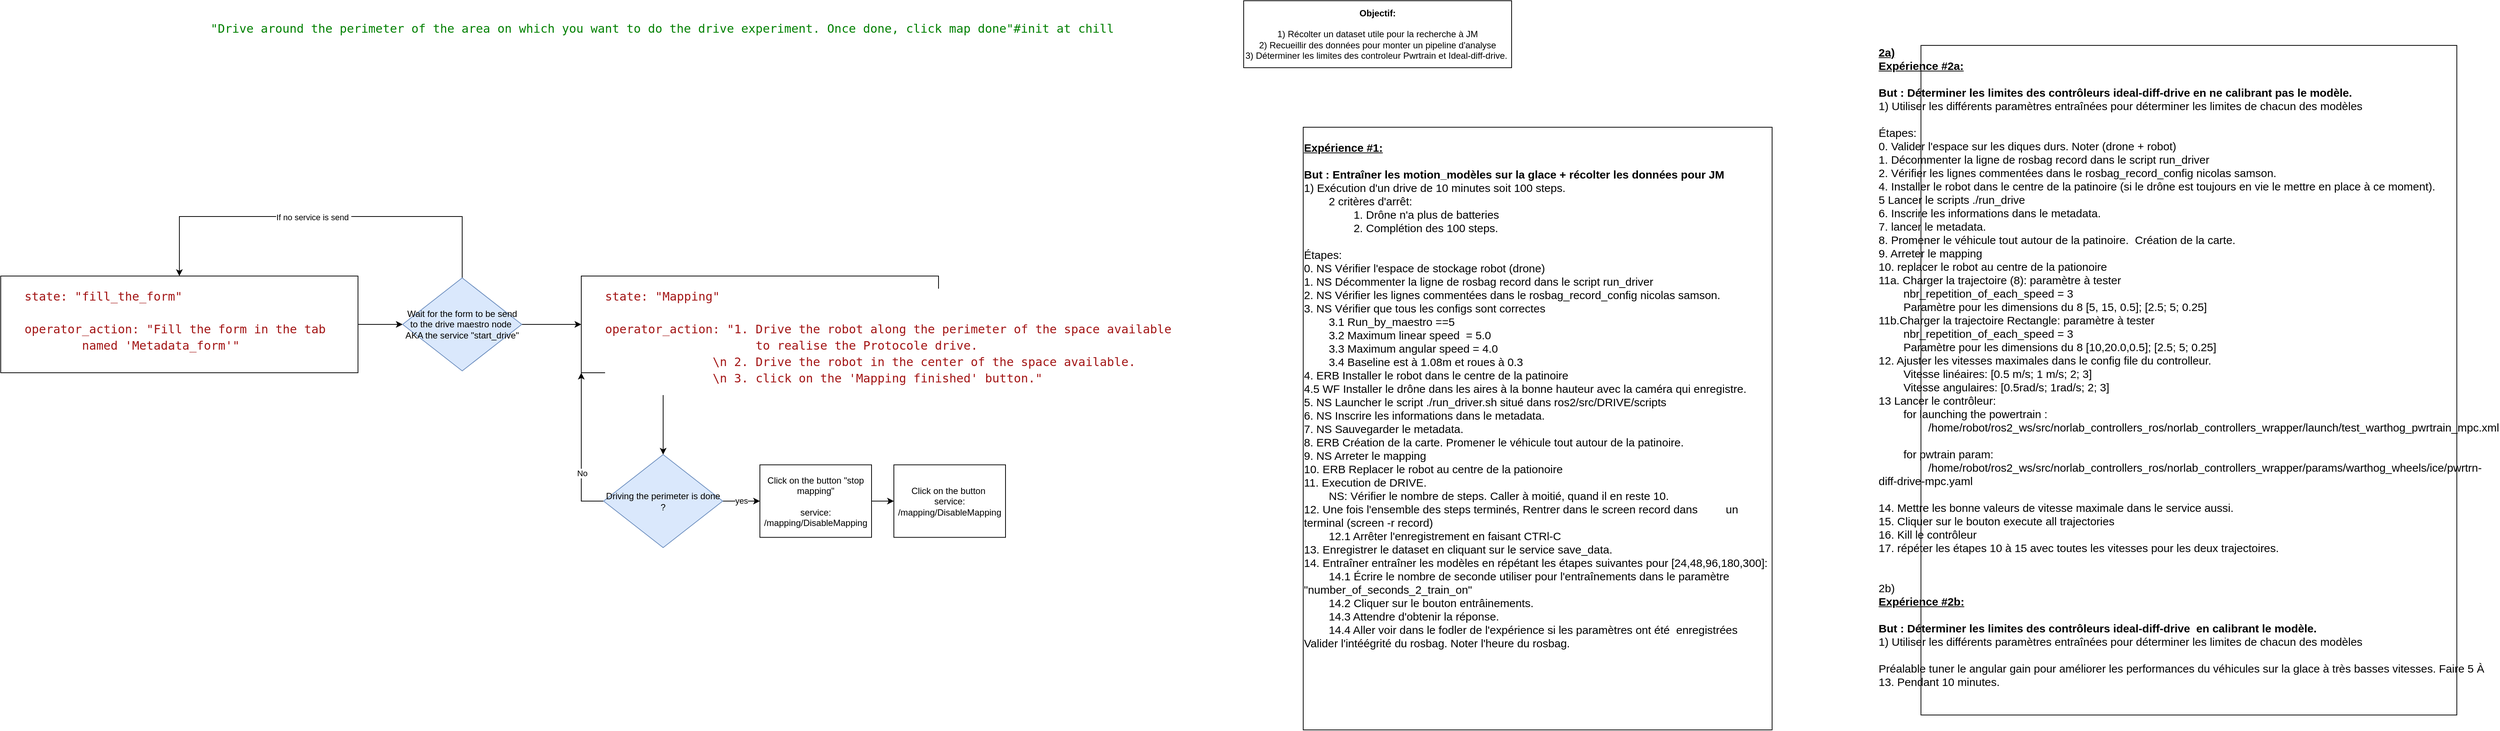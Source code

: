 <mxfile version="24.7.5" pages="2">
  <diagram name="Page-1" id="3MiRiedM9orWzfm-fdRs">
    <mxGraphModel dx="281" dy="3430" grid="1" gridSize="10" guides="1" tooltips="1" connect="1" arrows="1" fold="1" page="1" pageScale="1" pageWidth="850" pageHeight="1100" math="1" shadow="0">
      <root>
        <mxCell id="0" />
        <mxCell id="1" parent="0" />
        <mxCell id="EP3M93mqWaZ2E0XbNzZ0-1" value="&lt;div style=&quot;color: #000000;background-color: #ffffff;font-family: &#39;Droid Sans Mono&#39;, &#39;monospace&#39;, monospace;font-weight: normal;font-size: 16px;line-height: 22px;white-space: pre;&quot;&gt;&lt;div&gt;&lt;span style=&quot;color: #008000;&quot;&gt;&quot;Drive around the perimeter of the area on which you want to do the drive experiment. Once done, click map done&quot;#init at chill&lt;/span&gt;&lt;/div&gt;&lt;/div&gt;" style="text;whiteSpace=wrap;html=1;" parent="1" vertex="1">
          <mxGeometry x="2050" y="-2150" width="560" height="50" as="geometry" />
        </mxCell>
        <mxCell id="ozFVwW1AxPUFibKKrXLP-5" style="edgeStyle=orthogonalEdgeStyle;rounded=0;orthogonalLoop=1;jettySize=auto;html=1;entryX=0;entryY=0.5;entryDx=0;entryDy=0;exitX=1;exitY=0.5;exitDx=0;exitDy=0;" parent="1" source="ozFVwW1AxPUFibKKrXLP-2" target="ozFVwW1AxPUFibKKrXLP-4" edge="1">
          <mxGeometry relative="1" as="geometry">
            <mxPoint x="2250" y="-1730" as="sourcePoint" />
          </mxGeometry>
        </mxCell>
        <mxCell id="ozFVwW1AxPUFibKKrXLP-11" style="edgeStyle=orthogonalEdgeStyle;rounded=0;orthogonalLoop=1;jettySize=auto;html=1;" parent="1" source="ozFVwW1AxPUFibKKrXLP-4" target="ozFVwW1AxPUFibKKrXLP-9" edge="1">
          <mxGeometry relative="1" as="geometry" />
        </mxCell>
        <mxCell id="ozFVwW1AxPUFibKKrXLP-12" style="edgeStyle=orthogonalEdgeStyle;rounded=0;orthogonalLoop=1;jettySize=auto;html=1;entryX=0.5;entryY=0;entryDx=0;entryDy=0;" parent="1" source="ozFVwW1AxPUFibKKrXLP-4" target="ozFVwW1AxPUFibKKrXLP-2" edge="1">
          <mxGeometry relative="1" as="geometry">
            <Array as="points">
              <mxPoint x="2390" y="-1880" />
              <mxPoint x="2010" y="-1880" />
            </Array>
          </mxGeometry>
        </mxCell>
        <mxCell id="ozFVwW1AxPUFibKKrXLP-13" value="If no service is send&amp;nbsp;" style="edgeLabel;html=1;align=center;verticalAlign=middle;resizable=0;points=[];" parent="ozFVwW1AxPUFibKKrXLP-12" vertex="1" connectable="0">
          <mxGeometry x="0.043" y="1" relative="1" as="geometry">
            <mxPoint as="offset" />
          </mxGeometry>
        </mxCell>
        <mxCell id="ozFVwW1AxPUFibKKrXLP-4" value="Wait for the form to be send to the drive maestro node&amp;nbsp;&lt;div&gt;AKA the service &quot;start_drive&quot;&lt;/div&gt;" style="rhombus;whiteSpace=wrap;html=1;fillColor=#dae8fc;strokeColor=#6c8ebf;" parent="1" vertex="1">
          <mxGeometry x="2310" y="-1797.5" width="160" height="125" as="geometry" />
        </mxCell>
        <mxCell id="ozFVwW1AxPUFibKKrXLP-7" value="" style="group" parent="1" vertex="1" connectable="0">
          <mxGeometry x="1770" y="-1800" width="480" height="160" as="geometry" />
        </mxCell>
        <mxCell id="ozFVwW1AxPUFibKKrXLP-2" value="" style="rounded=0;whiteSpace=wrap;html=1;" parent="ozFVwW1AxPUFibKKrXLP-7" vertex="1">
          <mxGeometry width="480" height="130" as="geometry" />
        </mxCell>
        <mxCell id="ozFVwW1AxPUFibKKrXLP-3" value="&lt;div style=&quot;color: #000000;background-color: #ffffff;font-family: &#39;Droid Sans Mono&#39;, &#39;monospace&#39;, monospace;font-weight: normal;font-size: 16px;line-height: 22px;white-space: pre;&quot;&gt;&lt;div&gt;&lt;span style=&quot;color: #a31515;&quot;&gt;state: &quot;fill_the_form&quot;&lt;/span&gt;&lt;/div&gt;&lt;div&gt;&lt;span style=&quot;color: #a31515;&quot;&gt;&lt;br&gt;&lt;/span&gt;&lt;/div&gt;&lt;div&gt;&lt;span style=&quot;color: #a31515;&quot;&gt;operator_action: &lt;/span&gt;&lt;span style=&quot;color: rgb(163, 21, 21);&quot;&gt;&quot;Fill the form in the tab &lt;/span&gt;&lt;/div&gt;&lt;div&gt;&lt;span style=&quot;color: rgb(163, 21, 21);&quot;&gt;&lt;span style=&quot;white-space: pre;&quot;&gt;&#x9;&lt;/span&gt;named &#39;Metadata_form&#39;&quot;&lt;/span&gt;&lt;/div&gt;&lt;/div&gt;" style="text;whiteSpace=wrap;html=1;" parent="ozFVwW1AxPUFibKKrXLP-7" vertex="1">
          <mxGeometry x="30" y="10" width="160" height="150" as="geometry" />
        </mxCell>
        <mxCell id="ozFVwW1AxPUFibKKrXLP-8" value="" style="group" parent="1" vertex="1" connectable="0">
          <mxGeometry x="2550" y="-1800" width="480" height="160" as="geometry" />
        </mxCell>
        <mxCell id="ozFVwW1AxPUFibKKrXLP-9" value="" style="rounded=0;whiteSpace=wrap;html=1;" parent="ozFVwW1AxPUFibKKrXLP-8" vertex="1">
          <mxGeometry width="480" height="130" as="geometry" />
        </mxCell>
        <mxCell id="ozFVwW1AxPUFibKKrXLP-10" value="&lt;div style=&quot;color: #000000;background-color: #ffffff;font-family: &#39;Droid Sans Mono&#39;, &#39;monospace&#39;, monospace;font-weight: normal;font-size: 16px;line-height: 22px;white-space: pre;&quot;&gt;&lt;div&gt;&lt;span style=&quot;color: #a31515;&quot;&gt;state: &quot;Mapping&quot;&lt;/span&gt;&lt;/div&gt;&lt;div&gt;&lt;span style=&quot;color: #a31515;&quot;&gt;&lt;br&gt;&lt;/span&gt;&lt;/div&gt;&lt;div&gt;&lt;span style=&quot;color: #a31515;&quot;&gt;operator_action: &lt;/span&gt;&lt;span style=&quot;color: rgb(163, 21, 21);&quot;&gt;&quot;1. Drive the robot along the perimeter of the space available&lt;br/&gt;&lt;span style=&quot;white-space: pre;&quot;&gt;&#x9;&lt;/span&gt;&lt;span style=&quot;white-space: pre;&quot;&gt;&#x9;&lt;/span&gt;     to realise the Protocole drive.&lt;/span&gt;&lt;/div&gt;&lt;div&gt;&lt;span style=&quot;color: rgb(163, 21, 21);&quot;&gt;&lt;span style=&quot;white-space: pre;&quot;&gt;&#x9;&lt;/span&gt;       \n 2. Drive the robot in the center of the space available. &lt;/span&gt;&lt;/div&gt;&lt;div&gt;&lt;span style=&quot;color: rgb(163, 21, 21);&quot;&gt;&lt;span style=&quot;white-space: pre;&quot;&gt;&#x9;&lt;/span&gt;       \n 3. click on the &#39;Mapping finished&#39; button.&quot;&lt;/span&gt;&lt;br&gt;&lt;/div&gt;&lt;div style=&quot;line-height: 22px;&quot;&gt;&lt;div&gt;        &lt;/div&gt;&lt;/div&gt;&lt;/div&gt;" style="text;whiteSpace=wrap;html=1;" parent="ozFVwW1AxPUFibKKrXLP-8" vertex="1">
          <mxGeometry x="30" y="10" width="160" height="150" as="geometry" />
        </mxCell>
        <mxCell id="ozFVwW1AxPUFibKKrXLP-17" style="edgeStyle=orthogonalEdgeStyle;rounded=0;orthogonalLoop=1;jettySize=auto;html=1;" parent="1" source="ozFVwW1AxPUFibKKrXLP-14" target="ozFVwW1AxPUFibKKrXLP-21" edge="1">
          <mxGeometry relative="1" as="geometry">
            <mxPoint x="2870" y="-1497.5" as="targetPoint" />
          </mxGeometry>
        </mxCell>
        <mxCell id="ozFVwW1AxPUFibKKrXLP-18" value="yes" style="edgeLabel;html=1;align=center;verticalAlign=middle;resizable=0;points=[];" parent="ozFVwW1AxPUFibKKrXLP-17" vertex="1" connectable="0">
          <mxGeometry x="-0.003" y="1" relative="1" as="geometry">
            <mxPoint as="offset" />
          </mxGeometry>
        </mxCell>
        <mxCell id="ozFVwW1AxPUFibKKrXLP-19" style="edgeStyle=orthogonalEdgeStyle;rounded=0;orthogonalLoop=1;jettySize=auto;html=1;entryX=0;entryY=1;entryDx=0;entryDy=0;" parent="1" source="ozFVwW1AxPUFibKKrXLP-14" target="ozFVwW1AxPUFibKKrXLP-9" edge="1">
          <mxGeometry relative="1" as="geometry">
            <mxPoint x="2556" y="-1580" as="targetPoint" />
            <Array as="points">
              <mxPoint x="2550" y="-1497" />
            </Array>
          </mxGeometry>
        </mxCell>
        <mxCell id="ozFVwW1AxPUFibKKrXLP-20" value="No" style="edgeLabel;html=1;align=center;verticalAlign=middle;resizable=0;points=[];" parent="ozFVwW1AxPUFibKKrXLP-19" vertex="1" connectable="0">
          <mxGeometry x="-0.33" y="-1" relative="1" as="geometry">
            <mxPoint as="offset" />
          </mxGeometry>
        </mxCell>
        <mxCell id="ozFVwW1AxPUFibKKrXLP-14" value="Driving the perimeter is done ?" style="rhombus;whiteSpace=wrap;html=1;fillColor=#dae8fc;strokeColor=#6c8ebf;" parent="1" vertex="1">
          <mxGeometry x="2580" y="-1560" width="160" height="125" as="geometry" />
        </mxCell>
        <mxCell id="ozFVwW1AxPUFibKKrXLP-16" style="edgeStyle=orthogonalEdgeStyle;rounded=0;orthogonalLoop=1;jettySize=auto;html=1;entryX=0.5;entryY=0;entryDx=0;entryDy=0;" parent="1" source="ozFVwW1AxPUFibKKrXLP-10" target="ozFVwW1AxPUFibKKrXLP-14" edge="1">
          <mxGeometry relative="1" as="geometry" />
        </mxCell>
        <mxCell id="ozFVwW1AxPUFibKKrXLP-23" value="" style="edgeStyle=orthogonalEdgeStyle;rounded=0;orthogonalLoop=1;jettySize=auto;html=1;" parent="1" source="ozFVwW1AxPUFibKKrXLP-21" target="ozFVwW1AxPUFibKKrXLP-22" edge="1">
          <mxGeometry relative="1" as="geometry" />
        </mxCell>
        <mxCell id="ozFVwW1AxPUFibKKrXLP-21" value="Click on the button &quot;stop mapping&quot;&lt;div&gt;&lt;br&gt;&lt;/div&gt;&lt;div&gt;service: /mapping/DisableMapping&lt;/div&gt;" style="rounded=0;whiteSpace=wrap;html=1;" parent="1" vertex="1">
          <mxGeometry x="2790" y="-1546.25" width="150" height="97.5" as="geometry" />
        </mxCell>
        <mxCell id="ozFVwW1AxPUFibKKrXLP-22" value="Click on the button&amp;nbsp;&lt;div&gt;service: /mapping/DisableMapping&lt;/div&gt;" style="rounded=0;whiteSpace=wrap;html=1;" parent="1" vertex="1">
          <mxGeometry x="2970" y="-1546.25" width="150" height="97.5" as="geometry" />
        </mxCell>
        <mxCell id="5QYwEwjLCPdsJLMV9Rvk-4" value="&lt;b&gt;Objectif:&lt;/b&gt;&lt;div&gt;&lt;b&gt;&lt;br&gt;&lt;/b&gt;&lt;/div&gt;&lt;div&gt;1) Récolter un dataset utile pour la recherche à JM&lt;/div&gt;&lt;div&gt;2) Recueillir des données pour monter un pipeline d&#39;analyse&lt;/div&gt;&lt;div&gt;3) Déterminer les limites des controleur Pwrtrain et Ideal-diff-drive.&lt;span style=&quot;background-color: initial;&quot;&gt;&amp;nbsp;&lt;/span&gt;&lt;/div&gt;" style="rounded=0;whiteSpace=wrap;html=1;" vertex="1" parent="1">
          <mxGeometry x="3440" y="-2170" width="360" height="90" as="geometry" />
        </mxCell>
        <mxCell id="5QYwEwjLCPdsJLMV9Rvk-5" value="&lt;div style=&quot;text-align: left; font-size: 15px;&quot;&gt;&lt;b style=&quot;background-color: initial; font-size: 15px;&quot;&gt;&lt;u style=&quot;font-size: 15px;&quot;&gt;Expérience #1:&lt;/u&gt;&lt;/b&gt;&lt;/div&gt;&lt;div style=&quot;text-align: left; font-size: 15px;&quot;&gt;&lt;br style=&quot;font-size: 15px;&quot;&gt;&lt;/div&gt;&lt;div style=&quot;text-align: left; font-size: 15px;&quot;&gt;&lt;b style=&quot;font-size: 15px;&quot;&gt;But : Entraîner les motion_modèles sur la glace + récolter les données pour JM&amp;nbsp;&lt;/b&gt;&lt;/div&gt;&lt;div style=&quot;text-align: left; font-size: 15px;&quot;&gt;1) Exécution d&#39;un drive de 10 minutes soit 100 steps.&lt;/div&gt;&lt;div style=&quot;text-align: left; font-size: 15px;&quot;&gt;&lt;span style=&quot;white-space: pre; font-size: 15px;&quot;&gt;&#x9;&lt;/span&gt;2 critères d&#39;arrêt:&amp;nbsp;&lt;/div&gt;&lt;div style=&quot;text-align: left; font-size: 15px;&quot;&gt;&lt;span style=&quot;white-space: pre; font-size: 15px;&quot;&gt;&#x9;&lt;span style=&quot;white-space: pre; font-size: 15px;&quot;&gt;&#x9;&lt;/span&gt;&lt;/span&gt;1. Drône n&#39;a plus de batteries&lt;/div&gt;&lt;div style=&quot;text-align: left; font-size: 15px;&quot;&gt;&lt;span style=&quot;white-space: pre; font-size: 15px;&quot;&gt;&#x9;&lt;span style=&quot;white-space: pre; font-size: 15px;&quot;&gt;&#x9;&lt;/span&gt;&lt;/span&gt;2. Complétion des 100 steps.&lt;/div&gt;&lt;div style=&quot;text-align: left; font-size: 15px;&quot;&gt;&lt;br style=&quot;font-size: 15px;&quot;&gt;&lt;/div&gt;&lt;div style=&quot;text-align: left; font-size: 15px;&quot;&gt;Étapes:&lt;/div&gt;&lt;div style=&quot;text-align: left; font-size: 15px;&quot;&gt;0. NS Vérifier l&#39;espace de stockage robot (drone)&amp;nbsp;&lt;/div&gt;&lt;div style=&quot;text-align: left; font-size: 15px;&quot;&gt;1. NS Décommenter la ligne de rosbag record dans le script run_driver&lt;/div&gt;&lt;div style=&quot;text-align: left; font-size: 15px;&quot;&gt;2. NS Vérifier les lignes commentées dans le rosbag_record_config nicolas samson.&amp;nbsp;&lt;/div&gt;&lt;div style=&quot;text-align: left; font-size: 15px;&quot;&gt;3. NS Vérifier que tous les configs sont correctes&amp;nbsp;&lt;/div&gt;&lt;div style=&quot;text-align: left; font-size: 15px;&quot;&gt;&lt;span style=&quot;white-space: pre; font-size: 15px;&quot;&gt;&#x9;&lt;/span&gt;3.1 Run_by_maestro ==5&amp;nbsp;&lt;/div&gt;&lt;div style=&quot;text-align: left; font-size: 15px;&quot;&gt;&lt;span style=&quot;white-space: pre; font-size: 15px;&quot;&gt;&#x9;&lt;/span&gt;3.2 Maximum linear speed&amp;nbsp; = 5.0&lt;/div&gt;&lt;div style=&quot;text-align: left; font-size: 15px;&quot;&gt;&lt;span style=&quot;white-space: pre; font-size: 15px;&quot;&gt;&#x9;&lt;/span&gt;3.3 Maximum angular speed = 4.0&lt;/div&gt;&lt;div style=&quot;text-align: left; font-size: 15px;&quot;&gt;&lt;span style=&quot;white-space: pre; font-size: 15px;&quot;&gt;&#x9;&lt;/span&gt;3.4 Baseline est à 1.08m et roues à 0.3&lt;/div&gt;&lt;div style=&quot;text-align: left; font-size: 15px;&quot;&gt;4. ERB Installer le robot dans le centre de la patinoire&lt;/div&gt;&lt;div style=&quot;text-align: left; font-size: 15px;&quot;&gt;4.5 WF Installer le drône dans les aires à la bonne hauteur avec la caméra qui enregistre.&amp;nbsp;&lt;/div&gt;&lt;div style=&quot;text-align: left; font-size: 15px;&quot;&gt;5. NS Launcher le script ./run_driver.sh situé dans ros2/src/DRIVE/scripts&lt;/div&gt;&lt;div style=&quot;text-align: left; font-size: 15px;&quot;&gt;6. NS Inscrire les informations dans le metadata.&lt;/div&gt;&lt;div style=&quot;text-align: left; font-size: 15px;&quot;&gt;7. NS Sauvegarder le metadata.&amp;nbsp;&lt;/div&gt;&lt;div style=&quot;text-align: left; font-size: 15px;&quot;&gt;8. ERB Création de la carte. Promener le véhicule tout autour de la patinoire.&amp;nbsp;&lt;/div&gt;&lt;div style=&quot;text-align: left; font-size: 15px;&quot;&gt;9. NS Arreter le mapping&amp;nbsp;&lt;/div&gt;&lt;div style=&quot;text-align: left; font-size: 15px;&quot;&gt;10. ERB Replacer le robot au centre de la pationoire&amp;nbsp;&lt;/div&gt;&lt;div style=&quot;text-align: left; font-size: 15px;&quot;&gt;11. Execution de DRIVE.&amp;nbsp;&lt;span style=&quot;background-color: initial; font-size: 15px;&quot;&gt;&amp;nbsp;&lt;/span&gt;&lt;/div&gt;&lt;div style=&quot;text-align: left; font-size: 15px;&quot;&gt;&lt;span style=&quot;background-color: initial; font-size: 15px;&quot;&gt;&lt;span style=&quot;white-space: pre; font-size: 15px;&quot;&gt;&#x9;&lt;/span&gt;NS: Vérifier le nombre de steps. Caller à moitié, quand il en reste 10.&amp;nbsp;&lt;/span&gt;&lt;/div&gt;&lt;div style=&quot;text-align: left; font-size: 15px;&quot;&gt;&lt;span style=&quot;background-color: initial; font-size: 15px;&quot;&gt;12.&amp;nbsp;&lt;/span&gt;&lt;span style=&quot;background-color: initial; font-size: 15px;&quot;&gt;Une fois l&#39;ensemble des steps terminés, &lt;/span&gt;&lt;span style=&quot;background-color: initial; font-size: 15px;&quot;&gt;Rentrer dans le screen record dans &lt;span style=&quot;white-space: pre; font-size: 15px;&quot;&gt;&#x9;&lt;/span&gt;un terminal (screen -r record)&lt;/span&gt;&lt;/div&gt;&lt;div style=&quot;text-align: left; font-size: 15px;&quot;&gt;&lt;span style=&quot;background-color: initial; font-size: 15px;&quot;&gt;&lt;span style=&quot;white-space: pre; font-size: 15px;&quot;&gt;&#x9;&lt;/span&gt;12.1 Arrêter l&#39;enregistrement en faisant CTRl-C&lt;br style=&quot;font-size: 15px;&quot;&gt;&lt;/span&gt;&lt;/div&gt;&lt;div style=&quot;text-align: left; font-size: 15px;&quot;&gt;13. Enregistrer le dataset en cliquant sur le service save_data.&amp;nbsp;&lt;/div&gt;&lt;div style=&quot;text-align: left; font-size: 15px;&quot;&gt;14. Entraîner entraîner les modèles en répétant les étapes suivantes pour [24,48,96,180,300]:&amp;nbsp;&lt;/div&gt;&lt;div style=&quot;text-align: left; font-size: 15px;&quot;&gt;&lt;span style=&quot;white-space: pre; font-size: 15px;&quot;&gt;&#x9;&lt;/span&gt;14.1 Écrire le nombre de seconde utiliser pour l&#39;entraînements dans le paramètre&amp;nbsp; &quot;number_of_seconds_2_train_on&quot;&amp;nbsp;&lt;br style=&quot;font-size: 15px;&quot;&gt;&lt;/div&gt;&lt;div style=&quot;text-align: left; font-size: 15px;&quot;&gt;&lt;span style=&quot;white-space: pre; font-size: 15px;&quot;&gt;&#x9;&lt;/span&gt;14.2 Cliquer sur le bouton entrâinements.&amp;nbsp;&lt;br style=&quot;font-size: 15px;&quot;&gt;&lt;/div&gt;&lt;div style=&quot;text-align: left; font-size: 15px;&quot;&gt;&lt;span style=&quot;white-space: pre; font-size: 15px;&quot;&gt;&#x9;&lt;/span&gt;14.3 Attendre d&#39;obtenir la réponse.&amp;nbsp;&lt;br style=&quot;font-size: 15px;&quot;&gt;&lt;/div&gt;&lt;div style=&quot;text-align: left; font-size: 15px;&quot;&gt;&lt;span style=&quot;white-space: pre; font-size: 15px;&quot;&gt;&#x9;&lt;/span&gt;14.4 Aller voir dans le fodler de l&#39;expérience si les paramètres ont été &lt;span style=&quot;white-space: pre; font-size: 15px;&quot;&gt;&#x9;&lt;/span&gt;enregistrées&lt;br style=&quot;font-size: 15px;&quot;&gt;&lt;/div&gt;&lt;div style=&quot;text-align: left; font-size: 15px;&quot;&gt;Valider l&#39;intéégrité du rosbag. Noter l&#39;heure du rosbag.&amp;nbsp;&lt;/div&gt;&lt;div style=&quot;text-align: left; font-size: 15px;&quot;&gt;&lt;br style=&quot;font-size: 15px;&quot;&gt;&lt;/div&gt;&lt;div style=&quot;text-align: left; font-size: 15px;&quot;&gt;&lt;br style=&quot;font-size: 15px;&quot;&gt;&lt;/div&gt;&lt;div style=&quot;text-align: left; font-size: 15px;&quot;&gt;&lt;br style=&quot;font-size: 15px;&quot;&gt;&lt;/div&gt;&lt;div style=&quot;text-align: left; font-size: 15px;&quot;&gt;&lt;br style=&quot;font-size: 15px;&quot;&gt;&lt;/div&gt;&lt;div style=&quot;font-size: 15px;&quot;&gt;&lt;br style=&quot;font-size: 15px;&quot;&gt;&lt;/div&gt;" style="rounded=0;whiteSpace=wrap;html=1;fontSize=15;" vertex="1" parent="1">
          <mxGeometry x="3520" y="-2000" width="630" height="810" as="geometry" />
        </mxCell>
        <mxCell id="5QYwEwjLCPdsJLMV9Rvk-6" value="&lt;div style=&quot;text-align: left; font-size: 15px;&quot;&gt;&lt;b style=&quot;font-size: 15px;&quot;&gt;&lt;u style=&quot;font-size: 15px;&quot;&gt;2a)&lt;/u&gt;&lt;/b&gt;&lt;/div&gt;&lt;div style=&quot;text-align: left; font-size: 15px;&quot;&gt;&lt;div style=&quot;font-size: 15px;&quot;&gt;&lt;b style=&quot;background-color: initial; font-size: 15px;&quot;&gt;&lt;u style=&quot;font-size: 15px;&quot;&gt;Expérience #2a:&lt;/u&gt;&lt;/b&gt;&lt;/div&gt;&lt;div style=&quot;font-size: 15px;&quot;&gt;&lt;br style=&quot;font-size: 15px;&quot;&gt;&lt;/div&gt;&lt;div style=&quot;font-size: 15px;&quot;&gt;&lt;b style=&quot;font-size: 15px;&quot;&gt;But : Déterminer les limites des contrôleurs ideal-diff-drive&amp;nbsp;en ne calibrant pas le modèle.&amp;nbsp;&amp;nbsp;&lt;/b&gt;&lt;/div&gt;&lt;div style=&quot;font-size: 15px;&quot;&gt;1) Utiliser les différents paramètres entraînées pour déterminer les limites de chacun des modèles&lt;/div&gt;&lt;div style=&quot;font-size: 15px;&quot;&gt;&lt;br style=&quot;font-size: 15px;&quot;&gt;&lt;/div&gt;&lt;/div&gt;&lt;div style=&quot;text-align: left; font-size: 15px;&quot;&gt;Étapes:&lt;/div&gt;&lt;div style=&quot;text-align: left; font-size: 15px;&quot;&gt;0. Valider l&#39;espace sur les diques durs. Noter (drone + robot)&lt;/div&gt;&lt;div style=&quot;text-align: left; font-size: 15px;&quot;&gt;1. Décommenter la ligne de rosbag record dans le script run_driver&lt;/div&gt;&lt;div style=&quot;text-align: left; font-size: 15px;&quot;&gt;2. Vérifier les lignes commentées dans le rosbag_record_config nicolas samson.&amp;nbsp;&lt;/div&gt;&lt;div style=&quot;text-align: left; font-size: 15px;&quot;&gt;4. Installer le robot dans le centre de la patinoire&amp;nbsp;&lt;span style=&quot;background-color: initial; font-size: 15px;&quot;&gt;(si le drône est toujours en vie le mettre en place à ce moment).&lt;/span&gt;&lt;/div&gt;&lt;div style=&quot;text-align: left; font-size: 15px;&quot;&gt;5 Lancer le scripts ./run_drive&amp;nbsp;&lt;/div&gt;&lt;div style=&quot;text-align: left; font-size: 15px;&quot;&gt;&lt;div style=&quot;font-size: 15px;&quot;&gt;6. Inscrire les informations dans le metadata.&lt;/div&gt;&lt;div style=&quot;font-size: 15px;&quot;&gt;7. lancer le metadata.&amp;nbsp;&lt;/div&gt;&lt;div style=&quot;font-size: 15px;&quot;&gt;8. Promener le véhicule tout autour de la patinoire.&amp;nbsp; Création de la carte.&lt;/div&gt;&lt;div style=&quot;font-size: 15px;&quot;&gt;9. Arreter le mapping&amp;nbsp;&lt;/div&gt;&lt;div style=&quot;font-size: 15px;&quot;&gt;10. replacer le robot au centre de la pationoire&amp;nbsp;&lt;/div&gt;&lt;/div&gt;&lt;div style=&quot;text-align: left; font-size: 15px;&quot;&gt;11a. Charger la trajectoire (8): paramètre à tester&lt;/div&gt;&lt;div style=&quot;text-align: left; font-size: 15px;&quot;&gt;&lt;span style=&quot;white-space: pre; font-size: 15px;&quot;&gt;&#x9;&lt;/span&gt;&lt;span style=&quot;background-color: initial; text-align: center; font-size: 15px;&quot;&gt;nbr_repetition_of_each_speed = 3&lt;/span&gt;&lt;/div&gt;&lt;div style=&quot;text-align: left; font-size: 15px;&quot;&gt;&lt;span style=&quot;white-space: pre; font-size: 15px;&quot;&gt;&#x9;&lt;/span&gt;Paramètre pour les dimensions du 8 [5, 15, 0.5]; [2.5; 5; 0.25]&lt;/div&gt;&lt;div style=&quot;text-align: left; font-size: 15px;&quot;&gt;11b.&lt;span style=&quot;background-color: initial; font-size: 15px;&quot;&gt;Charger la trajectoire Rectangle: paramètre à tester&lt;/span&gt;&lt;/div&gt;&lt;div style=&quot;text-align: left; font-size: 15px;&quot;&gt;&lt;span style=&quot;white-space: pre; font-size: 15px;&quot;&gt;&#x9;&lt;/span&gt;&lt;span style=&quot;background-color: initial; text-align: center; font-size: 15px;&quot;&gt;nbr_repetition_of_each_speed = 3&amp;nbsp;&lt;/span&gt;&lt;/div&gt;&lt;div style=&quot;text-align: left; font-size: 15px;&quot;&gt;&lt;span style=&quot;white-space: pre; font-size: 15px;&quot;&gt;&#x9;&lt;/span&gt;Paramètre pour les dimensions du 8 [10,20.0,0.5]; [2.5; 5; 0.25]&lt;/div&gt;&lt;div style=&quot;text-align: left; font-size: 15px;&quot;&gt;12. Ajuster les vitesses maximales dans le config file du controlleur.&amp;nbsp;&lt;/div&gt;&lt;div style=&quot;text-align: left; font-size: 15px;&quot;&gt;&lt;span style=&quot;white-space: pre; font-size: 15px;&quot;&gt;&#x9;&lt;/span&gt;&lt;span style=&quot;background-color: initial; font-size: 15px;&quot;&gt;Vitesse linéaires: [0.5 m/s; 1 m/s; 2; 3]&lt;/span&gt;&lt;/div&gt;&lt;div style=&quot;text-align: left; font-size: 15px;&quot;&gt;&lt;span style=&quot;white-space: pre; font-size: 15px;&quot;&gt;&#x9;&lt;/span&gt;Vitesse angulaires: [0.5rad/s; 1rad/s; 2; 3]&lt;/div&gt;&lt;div style=&quot;text-align: left; font-size: 15px;&quot;&gt;13 Lancer le contrôleur:&amp;nbsp;&lt;/div&gt;&lt;div style=&quot;text-align: left; font-size: 15px;&quot;&gt;&lt;span style=&quot;white-space: pre; font-size: 15px;&quot;&gt;&#x9;&lt;/span&gt;for launching the powertrain :&amp;nbsp;&lt;br style=&quot;font-size: 15px;&quot;&gt;&lt;/div&gt;&lt;div style=&quot;text-align: left; font-size: 15px;&quot;&gt;&lt;span style=&quot;white-space: pre; font-size: 15px;&quot;&gt;&#x9;&lt;/span&gt;&lt;span style=&quot;white-space: pre; font-size: 15px;&quot;&gt;&#x9;&lt;/span&gt;&lt;span style=&quot;background-color: initial; text-align: center; font-size: 15px;&quot;&gt;/home/robot/ros2_ws/src/norlab_controllers_ros/norlab_controllers_wrapper/launch/test_warthog_pwrtrain_mpc.xml&lt;/span&gt;&lt;br style=&quot;font-size: 15px;&quot;&gt;&lt;/div&gt;&lt;div style=&quot;text-align: left; font-size: 15px;&quot;&gt;&lt;span style=&quot;background-color: initial; text-align: center; font-size: 15px;&quot;&gt;&lt;br style=&quot;font-size: 15px;&quot;&gt;&lt;/span&gt;&lt;/div&gt;&lt;div style=&quot;text-align: left; font-size: 15px;&quot;&gt;&lt;span style=&quot;background-color: initial; text-align: center; font-size: 15px;&quot;&gt;&lt;span style=&quot;white-space: pre; font-size: 15px;&quot;&gt;&#x9;&lt;/span&gt;for pwtrain param:&lt;/span&gt;&lt;/div&gt;&lt;div style=&quot;text-align: left; font-size: 15px;&quot;&gt;&lt;span style=&quot;background-color: initial; text-align: center; font-size: 15px;&quot;&gt;&lt;span style=&quot;white-space: pre; font-size: 15px;&quot;&gt;&#x9;&lt;/span&gt;&lt;span style=&quot;white-space: pre; font-size: 15px;&quot;&gt;&#x9;&lt;/span&gt;/home/robot/ros2_ws/src/norlab_controllers_ros/norlab_controllers_wrapper/params/warthog_wheels/ice/pwrtrn-diff-drive-mpc.yaml&amp;nbsp;&lt;/span&gt;&lt;/div&gt;&lt;div style=&quot;text-align: left; font-size: 15px;&quot;&gt;&lt;span style=&quot;background-color: initial; text-align: center; font-size: 15px;&quot;&gt;&lt;br style=&quot;font-size: 15px;&quot;&gt;&lt;/span&gt;&lt;/div&gt;&lt;div style=&quot;text-align: left; font-size: 15px;&quot;&gt;14. Mettre les bonne valeurs de vitesse maximale dans le service aussi.&amp;nbsp;&lt;/div&gt;&lt;div style=&quot;text-align: left; font-size: 15px;&quot;&gt;15. Cliquer sur le bouton execute all trajectories&amp;nbsp;&lt;/div&gt;&lt;div style=&quot;text-align: left; font-size: 15px;&quot;&gt;16. Kill le contrôleur&lt;/div&gt;&lt;div style=&quot;text-align: left; font-size: 15px;&quot;&gt;17. répéter les étapes 10 à 15 avec toutes les vitesses pour les deux trajectoires.&amp;nbsp;&lt;/div&gt;&lt;div style=&quot;text-align: left; font-size: 15px;&quot;&gt;&lt;br style=&quot;font-size: 15px;&quot;&gt;&lt;/div&gt;&lt;div style=&quot;text-align: left; font-size: 15px;&quot;&gt;&lt;br style=&quot;font-size: 15px;&quot;&gt;&lt;/div&gt;&lt;div style=&quot;text-align: left; font-size: 15px;&quot;&gt;2b)&amp;nbsp;&lt;/div&gt;&lt;div style=&quot;text-align: left; font-size: 15px;&quot;&gt;&lt;div style=&quot;font-size: 15px;&quot;&gt;&lt;b style=&quot;background-color: initial; font-size: 15px;&quot;&gt;&lt;u style=&quot;font-size: 15px;&quot;&gt;Expérience #2b:&lt;/u&gt;&lt;/b&gt;&lt;/div&gt;&lt;div style=&quot;font-size: 15px;&quot;&gt;&lt;br style=&quot;font-size: 15px;&quot;&gt;&lt;/div&gt;&lt;div style=&quot;font-size: 15px;&quot;&gt;&lt;b style=&quot;font-size: 15px;&quot;&gt;But : Déterminer les limites des contrôleurs ideal-diff-drive&amp;nbsp; en calibrant le modèle.&amp;nbsp;&lt;/b&gt;&lt;/div&gt;&lt;div style=&quot;font-size: 15px;&quot;&gt;1) Utiliser les différents paramètres entraînées pour déterminer les limites de chacun des modèles&lt;/div&gt;&lt;div style=&quot;font-size: 15px;&quot;&gt;&lt;br style=&quot;font-size: 15px;&quot;&gt;&lt;/div&gt;&lt;div style=&quot;font-size: 15px;&quot;&gt;Préalable tuner le angular gain pour améliorer les performances du véhicules sur la glace à très basses vitesses. Faire 5 À 13. Pendant 10 minutes.&amp;nbsp;&lt;/div&gt;&lt;/div&gt;&lt;div style=&quot;text-align: left; font-size: 15px;&quot;&gt;&lt;br style=&quot;font-size: 15px;&quot;&gt;&lt;/div&gt;&lt;div style=&quot;font-size: 15px;&quot;&gt;&lt;br style=&quot;font-size: 15px;&quot;&gt;&lt;/div&gt;" style="rounded=0;html=1;fontSize=15;whiteSpace=wrap;" vertex="1" parent="1">
          <mxGeometry x="4350" y="-2110" width="720" height="900" as="geometry" />
        </mxCell>
      </root>
    </mxGraphModel>
  </diagram>
  <diagram id="FcyzHgAc5FLklQu90Urz" name="Page-2">
    <mxGraphModel dx="2233" dy="3044" grid="1" gridSize="10" guides="1" tooltips="1" connect="1" arrows="1" fold="1" page="1" pageScale="1" pageWidth="850" pageHeight="1100" math="0" shadow="0">
      <root>
        <mxCell id="0" />
        <mxCell id="1" parent="0" />
        <mxCell id="TJi5ppFv-0jMX6Hw5mFQ-1" value="" style="rounded=0;whiteSpace=wrap;html=1;fillColor=#d5e8d4;strokeColor=#82b366;" parent="1" vertex="1">
          <mxGeometry x="5870" y="-970" width="200" height="455" as="geometry" />
        </mxCell>
        <mxCell id="TJi5ppFv-0jMX6Hw5mFQ-2" value="" style="rounded=0;whiteSpace=wrap;html=1;fillColor=#dae8fc;strokeColor=#6c8ebf;" parent="1" vertex="1">
          <mxGeometry x="5670" y="-970" width="200" height="455" as="geometry" />
        </mxCell>
        <mxCell id="TJi5ppFv-0jMX6Hw5mFQ-3" value="" style="rounded=0;whiteSpace=wrap;html=1;fillColor=#f8cecc;strokeColor=#b85450;" parent="1" vertex="1">
          <mxGeometry x="5465" y="-970" width="200" height="455" as="geometry" />
        </mxCell>
        <mxCell id="TJi5ppFv-0jMX6Hw5mFQ-4" value="" style="rounded=0;whiteSpace=wrap;html=1;" parent="1" vertex="1">
          <mxGeometry x="5100" y="-965" width="200" height="455" as="geometry" />
        </mxCell>
        <mxCell id="TJi5ppFv-0jMX6Hw5mFQ-5" value="" style="group" parent="1" vertex="1" connectable="0">
          <mxGeometry x="100" y="90" width="90" height="770" as="geometry" />
        </mxCell>
        <mxCell id="TJi5ppFv-0jMX6Hw5mFQ-6" value="" style="rounded=0;whiteSpace=wrap;html=1;fillColor=#dae8fc;strokeColor=#6c8ebf;connectable=0;" parent="TJi5ppFv-0jMX6Hw5mFQ-5" vertex="1">
          <mxGeometry x="-190" y="-120" width="280" height="890" as="geometry" />
        </mxCell>
        <mxCell id="TJi5ppFv-0jMX6Hw5mFQ-7" value="&lt;br&gt;ICP euler" style="strokeWidth=2;html=1;shape=mxgraph.flowchart.database;whiteSpace=wrap;" parent="TJi5ppFv-0jMX6Hw5mFQ-5" vertex="1">
          <mxGeometry y="75" width="60" height="60" as="geometry" />
        </mxCell>
        <mxCell id="TJi5ppFv-0jMX6Hw5mFQ-8" value="ICP Y" style="strokeWidth=2;html=1;shape=mxgraph.flowchart.database;whiteSpace=wrap;" parent="TJi5ppFv-0jMX6Hw5mFQ-5" vertex="1">
          <mxGeometry y="40" width="60" height="60" as="geometry" />
        </mxCell>
        <mxCell id="TJi5ppFv-0jMX6Hw5mFQ-9" value="ICP X" style="strokeWidth=2;html=1;shape=mxgraph.flowchart.database;whiteSpace=wrap;" parent="TJi5ppFv-0jMX6Hw5mFQ-5" vertex="1">
          <mxGeometry width="60" height="60" as="geometry" />
        </mxCell>
        <mxCell id="TJi5ppFv-0jMX6Hw5mFQ-10" value="&lt;h2&gt;warthog_ice_dataframe.pkl&lt;/h2&gt;" style="text;html=1;align=center;verticalAlign=middle;whiteSpace=wrap;rounded=0;" parent="TJi5ppFv-0jMX6Hw5mFQ-5" vertex="1">
          <mxGeometry x="-60" y="-110" width="60" height="30" as="geometry" />
        </mxCell>
        <mxCell id="TJi5ppFv-0jMX6Hw5mFQ-11" value="" style="rounded=0;whiteSpace=wrap;html=1;fillColor=#dae8fc;strokeColor=#6c8ebf;connectable=0;" parent="1" vertex="1">
          <mxGeometry x="1490" y="-30" width="280" height="890" as="geometry" />
        </mxCell>
        <mxCell id="TJi5ppFv-0jMX6Hw5mFQ-12" value="" style="rounded=0;whiteSpace=wrap;html=1;fillColor=#fff2cc;strokeColor=#d6b656;connectable=0;" parent="1" vertex="1">
          <mxGeometry x="910" y="-30" width="580" height="890" as="geometry" />
        </mxCell>
        <mxCell id="TJi5ppFv-0jMX6Hw5mFQ-13" value="" style="rounded=0;whiteSpace=wrap;html=1;fillColor=#dae8fc;strokeColor=#6c8ebf;connectable=0;" parent="1" vertex="1">
          <mxGeometry x="630" y="-30" width="280" height="890" as="geometry" />
        </mxCell>
        <mxCell id="TJi5ppFv-0jMX6Hw5mFQ-14" value="" style="rounded=0;whiteSpace=wrap;html=1;fillColor=#fff2cc;strokeColor=#d6b656;connectable=0;" parent="1" vertex="1">
          <mxGeometry x="190" y="-30" width="440" height="890" as="geometry" />
        </mxCell>
        <mxCell id="TJi5ppFv-0jMX6Hw5mFQ-15" style="edgeStyle=orthogonalEdgeStyle;rounded=0;orthogonalLoop=1;jettySize=auto;html=1;" parent="1" source="TJi5ppFv-0jMX6Hw5mFQ-8" target="TJi5ppFv-0jMX6Hw5mFQ-29" edge="1">
          <mxGeometry relative="1" as="geometry" />
        </mxCell>
        <mxCell id="TJi5ppFv-0jMX6Hw5mFQ-16" style="edgeStyle=orthogonalEdgeStyle;rounded=0;orthogonalLoop=1;jettySize=auto;html=1;entryX=0;entryY=0.25;entryDx=0;entryDy=0;" parent="1" source="TJi5ppFv-0jMX6Hw5mFQ-17" target="TJi5ppFv-0jMX6Hw5mFQ-28" edge="1">
          <mxGeometry relative="1" as="geometry" />
        </mxCell>
        <mxCell id="TJi5ppFv-0jMX6Hw5mFQ-17" value="Wheel left encoder" style="strokeWidth=2;html=1;shape=mxgraph.flowchart.database;whiteSpace=wrap;" parent="1" vertex="1">
          <mxGeometry x="100" y="340" width="60" height="70" as="geometry" />
        </mxCell>
        <mxCell id="TJi5ppFv-0jMX6Hw5mFQ-18" style="edgeStyle=orthogonalEdgeStyle;rounded=0;orthogonalLoop=1;jettySize=auto;html=1;entryX=0;entryY=0.75;entryDx=0;entryDy=0;" parent="1" source="TJi5ppFv-0jMX6Hw5mFQ-19" target="TJi5ppFv-0jMX6Hw5mFQ-28" edge="1">
          <mxGeometry relative="1" as="geometry" />
        </mxCell>
        <mxCell id="TJi5ppFv-0jMX6Hw5mFQ-19" value="Wheel right encoder" style="strokeWidth=2;html=1;shape=mxgraph.flowchart.database;whiteSpace=wrap;" parent="1" vertex="1">
          <mxGeometry x="100" y="430" width="60" height="60" as="geometry" />
        </mxCell>
        <mxCell id="TJi5ppFv-0jMX6Hw5mFQ-20" value="Ideal diff drive" style="rounded=0;whiteSpace=wrap;html=1;" parent="1" vertex="1">
          <mxGeometry x="450" y="390" width="120" height="60" as="geometry" />
        </mxCell>
        <mxCell id="TJi5ppFv-0jMX6Hw5mFQ-21" value="" style="group" parent="1" vertex="1" connectable="0">
          <mxGeometry x="750" y="340" width="60" height="140" as="geometry" />
        </mxCell>
        <mxCell id="TJi5ppFv-0jMX6Hw5mFQ-22" value="idd_v_yaw" style="strokeWidth=2;html=1;shape=mxgraph.flowchart.database;whiteSpace=wrap;" parent="TJi5ppFv-0jMX6Hw5mFQ-21" vertex="1">
          <mxGeometry y="80" width="60" height="60" as="geometry" />
        </mxCell>
        <mxCell id="TJi5ppFv-0jMX6Hw5mFQ-23" value="idd_v_y" style="strokeWidth=2;html=1;shape=mxgraph.flowchart.database;whiteSpace=wrap;" parent="TJi5ppFv-0jMX6Hw5mFQ-21" vertex="1">
          <mxGeometry y="40" width="60" height="60" as="geometry" />
        </mxCell>
        <mxCell id="TJi5ppFv-0jMX6Hw5mFQ-24" value="idd_v_x" style="strokeWidth=2;html=1;shape=mxgraph.flowchart.database;whiteSpace=wrap;" parent="TJi5ppFv-0jMX6Hw5mFQ-21" vertex="1">
          <mxGeometry width="60" height="60" as="geometry" />
        </mxCell>
        <mxCell id="TJi5ppFv-0jMX6Hw5mFQ-25" style="edgeStyle=orthogonalEdgeStyle;rounded=0;orthogonalLoop=1;jettySize=auto;html=1;entryX=0;entryY=0.5;entryDx=0;entryDy=0;entryPerimeter=0;" parent="1" source="TJi5ppFv-0jMX6Hw5mFQ-20" target="TJi5ppFv-0jMX6Hw5mFQ-23" edge="1">
          <mxGeometry relative="1" as="geometry" />
        </mxCell>
        <mxCell id="TJi5ppFv-0jMX6Hw5mFQ-26" style="edgeStyle=orthogonalEdgeStyle;rounded=0;orthogonalLoop=1;jettySize=auto;html=1;" parent="1" source="TJi5ppFv-0jMX6Hw5mFQ-28" target="TJi5ppFv-0jMX6Hw5mFQ-20" edge="1">
          <mxGeometry relative="1" as="geometry" />
        </mxCell>
        <mxCell id="TJi5ppFv-0jMX6Hw5mFQ-27" value="left wheel vel&lt;br&gt;&lt;br&gt;rigth wheel vel" style="edgeLabel;html=1;align=center;verticalAlign=middle;resizable=0;points=[];" parent="TJi5ppFv-0jMX6Hw5mFQ-26" vertex="1" connectable="0">
          <mxGeometry x="-0.397" y="1" relative="1" as="geometry">
            <mxPoint x="14" y="1" as="offset" />
          </mxGeometry>
        </mxCell>
        <mxCell id="TJi5ppFv-0jMX6Hw5mFQ-28" value="Compute_wheel_vel" style="rounded=0;whiteSpace=wrap;html=1;" parent="1" vertex="1">
          <mxGeometry x="210" y="390" width="120" height="60" as="geometry" />
        </mxCell>
        <mxCell id="TJi5ppFv-0jMX6Hw5mFQ-29" value="compute_icp_based_velocity" style="rounded=1;whiteSpace=wrap;html=1;absoluteArcSize=1;arcSize=14;strokeWidth=2;" parent="1" vertex="1">
          <mxGeometry x="240" y="135" width="170" height="50" as="geometry" />
        </mxCell>
        <mxCell id="TJi5ppFv-0jMX6Hw5mFQ-30" value="" style="group" parent="1" vertex="1" connectable="0">
          <mxGeometry x="650" y="45" width="60" height="140" as="geometry" />
        </mxCell>
        <mxCell id="TJi5ppFv-0jMX6Hw5mFQ-31" value="icp_omega" style="strokeWidth=2;html=1;shape=mxgraph.flowchart.database;whiteSpace=wrap;" parent="TJi5ppFv-0jMX6Hw5mFQ-30" vertex="1">
          <mxGeometry y="80" width="60" height="60" as="geometry" />
        </mxCell>
        <mxCell id="TJi5ppFv-0jMX6Hw5mFQ-32" value="icp_v_y" style="strokeWidth=2;html=1;shape=mxgraph.flowchart.database;whiteSpace=wrap;" parent="TJi5ppFv-0jMX6Hw5mFQ-30" vertex="1">
          <mxGeometry y="40" width="60" height="60" as="geometry" />
        </mxCell>
        <mxCell id="TJi5ppFv-0jMX6Hw5mFQ-33" value="icp_v_x" style="strokeWidth=2;html=1;shape=mxgraph.flowchart.database;whiteSpace=wrap;" parent="TJi5ppFv-0jMX6Hw5mFQ-30" vertex="1">
          <mxGeometry width="60" height="60" as="geometry" />
        </mxCell>
        <mxCell id="TJi5ppFv-0jMX6Hw5mFQ-34" style="edgeStyle=orthogonalEdgeStyle;rounded=0;orthogonalLoop=1;jettySize=auto;html=1;entryX=0;entryY=0.5;entryDx=0;entryDy=0;entryPerimeter=0;" parent="1" source="TJi5ppFv-0jMX6Hw5mFQ-29" target="TJi5ppFv-0jMX6Hw5mFQ-32" edge="1">
          <mxGeometry relative="1" as="geometry" />
        </mxCell>
        <mxCell id="TJi5ppFv-0jMX6Hw5mFQ-35" value="" style="group" parent="1" vertex="1" connectable="0">
          <mxGeometry x="100" y="520" width="60" height="140" as="geometry" />
        </mxCell>
        <mxCell id="TJi5ppFv-0jMX6Hw5mFQ-36" value="imu_z" style="strokeWidth=2;html=1;shape=mxgraph.flowchart.database;whiteSpace=wrap;" parent="TJi5ppFv-0jMX6Hw5mFQ-35" vertex="1">
          <mxGeometry y="80" width="60" height="60" as="geometry" />
        </mxCell>
        <mxCell id="TJi5ppFv-0jMX6Hw5mFQ-37" value="imu_y" style="strokeWidth=2;html=1;shape=mxgraph.flowchart.database;whiteSpace=wrap;" parent="TJi5ppFv-0jMX6Hw5mFQ-35" vertex="1">
          <mxGeometry y="40" width="60" height="60" as="geometry" />
        </mxCell>
        <mxCell id="TJi5ppFv-0jMX6Hw5mFQ-38" value="imu_x" style="strokeWidth=2;html=1;shape=mxgraph.flowchart.database;whiteSpace=wrap;" parent="TJi5ppFv-0jMX6Hw5mFQ-35" vertex="1">
          <mxGeometry width="60" height="60" as="geometry" />
        </mxCell>
        <mxCell id="TJi5ppFv-0jMX6Hw5mFQ-39" value="" style="group" parent="1" vertex="1" connectable="0">
          <mxGeometry x="750" y="510" width="60" height="140" as="geometry" />
        </mxCell>
        <mxCell id="TJi5ppFv-0jMX6Hw5mFQ-40" value="imu_z" style="strokeWidth=2;html=1;shape=mxgraph.flowchart.database;whiteSpace=wrap;" parent="TJi5ppFv-0jMX6Hw5mFQ-39" vertex="1">
          <mxGeometry y="80" width="60" height="60" as="geometry" />
        </mxCell>
        <mxCell id="TJi5ppFv-0jMX6Hw5mFQ-41" value="imu_y" style="strokeWidth=2;html=1;shape=mxgraph.flowchart.database;whiteSpace=wrap;" parent="TJi5ppFv-0jMX6Hw5mFQ-39" vertex="1">
          <mxGeometry y="40" width="60" height="60" as="geometry" />
        </mxCell>
        <mxCell id="TJi5ppFv-0jMX6Hw5mFQ-42" value="imu_x" style="strokeWidth=2;html=1;shape=mxgraph.flowchart.database;whiteSpace=wrap;" parent="TJi5ppFv-0jMX6Hw5mFQ-39" vertex="1">
          <mxGeometry width="60" height="60" as="geometry" />
        </mxCell>
        <mxCell id="TJi5ppFv-0jMX6Hw5mFQ-43" style="edgeStyle=orthogonalEdgeStyle;rounded=0;orthogonalLoop=1;jettySize=auto;html=1;entryX=0;entryY=0.5;entryDx=0;entryDy=0;entryPerimeter=0;" parent="1" source="TJi5ppFv-0jMX6Hw5mFQ-37" target="TJi5ppFv-0jMX6Hw5mFQ-41" edge="1">
          <mxGeometry relative="1" as="geometry" />
        </mxCell>
        <mxCell id="TJi5ppFv-0jMX6Hw5mFQ-44" value="&lt;h1&gt;DataParser&lt;/h1&gt;" style="text;html=1;align=center;verticalAlign=middle;whiteSpace=wrap;rounded=0;" parent="1" vertex="1">
          <mxGeometry x="390" y="-20" width="60" height="30" as="geometry" />
        </mxCell>
        <mxCell id="TJi5ppFv-0jMX6Hw5mFQ-45" value="" style="group" parent="1" vertex="1" connectable="0">
          <mxGeometry x="760" y="45" width="60" height="140" as="geometry" />
        </mxCell>
        <mxCell id="TJi5ppFv-0jMX6Hw5mFQ-46" value="&lt;div&gt;&lt;br&gt;&lt;/div&gt;&lt;div&gt;&lt;br&gt;&lt;/div&gt;&lt;div&gt;icp_omega&lt;/div&gt;&lt;div&gt;=gt&lt;/div&gt;" style="strokeWidth=2;html=1;shape=mxgraph.flowchart.database;whiteSpace=wrap;" parent="TJi5ppFv-0jMX6Hw5mFQ-45" vertex="1">
          <mxGeometry y="80" width="60" height="60" as="geometry" />
        </mxCell>
        <mxCell id="TJi5ppFv-0jMX6Hw5mFQ-47" value="&lt;div&gt;&lt;br&gt;&lt;/div&gt;&lt;div&gt;icp_v_y&lt;/div&gt;&lt;div&gt;= gt&lt;br&gt;&lt;/div&gt;" style="strokeWidth=2;html=1;shape=mxgraph.flowchart.database;whiteSpace=wrap;" parent="TJi5ppFv-0jMX6Hw5mFQ-45" vertex="1">
          <mxGeometry y="40" width="60" height="60" as="geometry" />
        </mxCell>
        <mxCell id="TJi5ppFv-0jMX6Hw5mFQ-48" value="&lt;div&gt;&lt;br&gt;&lt;/div&gt;&lt;div&gt;&lt;br&gt;&lt;/div&gt;&lt;div&gt;icp_v_x&lt;/div&gt;&lt;div&gt;= gt&lt;br&gt;&lt;/div&gt;" style="strokeWidth=2;html=1;shape=mxgraph.flowchart.database;whiteSpace=wrap;" parent="TJi5ppFv-0jMX6Hw5mFQ-45" vertex="1">
          <mxGeometry width="60" height="60" as="geometry" />
        </mxCell>
        <mxCell id="TJi5ppFv-0jMX6Hw5mFQ-49" style="edgeStyle=orthogonalEdgeStyle;rounded=0;orthogonalLoop=1;jettySize=auto;html=1;exitX=0.5;exitY=1;exitDx=0;exitDy=0;exitPerimeter=0;" parent="TJi5ppFv-0jMX6Hw5mFQ-45" source="TJi5ppFv-0jMX6Hw5mFQ-48" target="TJi5ppFv-0jMX6Hw5mFQ-48" edge="1">
          <mxGeometry relative="1" as="geometry" />
        </mxCell>
        <mxCell id="TJi5ppFv-0jMX6Hw5mFQ-50" value="&lt;h1&gt;=&lt;/h1&gt;" style="text;html=1;align=center;verticalAlign=middle;whiteSpace=wrap;rounded=0;" parent="1" vertex="1">
          <mxGeometry x="704" y="102" width="60" height="30" as="geometry" />
        </mxCell>
        <mxCell id="TJi5ppFv-0jMX6Hw5mFQ-51" value="&lt;h1&gt;torch_dataset_all.pkl&lt;/h1&gt;" style="text;html=1;align=center;verticalAlign=middle;whiteSpace=wrap;rounded=0;" parent="1" vertex="1">
          <mxGeometry x="750" y="-20" width="60" height="30" as="geometry" />
        </mxCell>
        <mxCell id="TJi5ppFv-0jMX6Hw5mFQ-52" value="" style="group" parent="1" vertex="1" connectable="0">
          <mxGeometry x="100" y="730" width="60" height="140" as="geometry" />
        </mxCell>
        <mxCell id="TJi5ppFv-0jMX6Hw5mFQ-53" value="&lt;div&gt;&lt;br&gt;&lt;/div&gt;&lt;div&gt;u_wheel&lt;/div&gt;right" style="strokeWidth=2;html=1;shape=mxgraph.flowchart.database;whiteSpace=wrap;" parent="TJi5ppFv-0jMX6Hw5mFQ-52" vertex="1">
          <mxGeometry y="40" width="60" height="60" as="geometry" />
        </mxCell>
        <mxCell id="TJi5ppFv-0jMX6Hw5mFQ-54" value="&lt;div&gt;&lt;br&gt;&lt;/div&gt;&lt;div&gt;u_wheel&lt;/div&gt;left" style="strokeWidth=2;html=1;shape=mxgraph.flowchart.database;whiteSpace=wrap;" parent="TJi5ppFv-0jMX6Hw5mFQ-52" vertex="1">
          <mxGeometry width="60" height="60" as="geometry" />
        </mxCell>
        <mxCell id="TJi5ppFv-0jMX6Hw5mFQ-55" value="" style="group" parent="1" vertex="1" connectable="0">
          <mxGeometry x="750" y="730" width="60" height="140" as="geometry" />
        </mxCell>
        <mxCell id="TJi5ppFv-0jMX6Hw5mFQ-56" value="" style="group" parent="TJi5ppFv-0jMX6Hw5mFQ-55" vertex="1" connectable="0">
          <mxGeometry width="60" height="100" as="geometry" />
        </mxCell>
        <mxCell id="TJi5ppFv-0jMX6Hw5mFQ-57" value="cmd_right" style="strokeWidth=2;html=1;shape=mxgraph.flowchart.database;whiteSpace=wrap;" parent="TJi5ppFv-0jMX6Hw5mFQ-56" vertex="1">
          <mxGeometry y="40" width="60" height="60" as="geometry" />
        </mxCell>
        <mxCell id="TJi5ppFv-0jMX6Hw5mFQ-58" value="cmd_left" style="strokeWidth=2;html=1;shape=mxgraph.flowchart.database;whiteSpace=wrap;" parent="TJi5ppFv-0jMX6Hw5mFQ-56" vertex="1">
          <mxGeometry width="60" height="60" as="geometry" />
        </mxCell>
        <mxCell id="TJi5ppFv-0jMX6Hw5mFQ-59" style="edgeStyle=orthogonalEdgeStyle;rounded=0;orthogonalLoop=1;jettySize=auto;html=1;entryX=0;entryY=0.85;entryDx=0;entryDy=0;entryPerimeter=0;exitX=1;exitY=0.85;exitDx=0;exitDy=0;exitPerimeter=0;" parent="1" source="TJi5ppFv-0jMX6Hw5mFQ-54" target="TJi5ppFv-0jMX6Hw5mFQ-58" edge="1">
          <mxGeometry relative="1" as="geometry">
            <mxPoint x="740" y="780" as="targetPoint" />
          </mxGeometry>
        </mxCell>
        <mxCell id="TJi5ppFv-0jMX6Hw5mFQ-60" style="edgeStyle=orthogonalEdgeStyle;rounded=0;orthogonalLoop=1;jettySize=auto;html=1;entryX=0;entryY=0.5;entryDx=0;entryDy=0;" parent="1" source="TJi5ppFv-0jMX6Hw5mFQ-62" target="TJi5ppFv-0jMX6Hw5mFQ-67" edge="1">
          <mxGeometry relative="1" as="geometry" />
        </mxCell>
        <mxCell id="TJi5ppFv-0jMX6Hw5mFQ-61" value="PT_left_wheel_raw&lt;br&gt;&lt;br&gt;PT_right_wheel_raw" style="edgeLabel;html=1;align=center;verticalAlign=middle;resizable=0;points=[];" parent="TJi5ppFv-0jMX6Hw5mFQ-60" vertex="1" connectable="0">
          <mxGeometry x="-0.648" y="1" relative="1" as="geometry">
            <mxPoint x="39" y="1" as="offset" />
          </mxGeometry>
        </mxCell>
        <mxCell id="TJi5ppFv-0jMX6Hw5mFQ-62" value="Compute the powertrain model wheel velocities" style="rounded=1;whiteSpace=wrap;html=1;absoluteArcSize=1;arcSize=14;strokeWidth=2;" parent="1" vertex="1">
          <mxGeometry x="970" y="730" width="100" height="100" as="geometry" />
        </mxCell>
        <mxCell id="TJi5ppFv-0jMX6Hw5mFQ-63" style="edgeStyle=orthogonalEdgeStyle;rounded=0;orthogonalLoop=1;jettySize=auto;html=1;exitX=1;exitY=0.15;exitDx=0;exitDy=0;exitPerimeter=0;" parent="1" source="TJi5ppFv-0jMX6Hw5mFQ-57" target="TJi5ppFv-0jMX6Hw5mFQ-62" edge="1">
          <mxGeometry relative="1" as="geometry" />
        </mxCell>
        <mxCell id="TJi5ppFv-0jMX6Hw5mFQ-64" style="edgeStyle=orthogonalEdgeStyle;rounded=0;orthogonalLoop=1;jettySize=auto;html=1;entryX=0.5;entryY=0;entryDx=0;entryDy=0;" parent="1" source="TJi5ppFv-0jMX6Hw5mFQ-65" target="TJi5ppFv-0jMX6Hw5mFQ-62" edge="1">
          <mxGeometry relative="1" as="geometry" />
        </mxCell>
        <mxCell id="TJi5ppFv-0jMX6Hw5mFQ-65" value="powertrain_&lt;br&gt;model_config" style="strokeWidth=2;html=1;shape=mxgraph.flowchart.database;whiteSpace=wrap;" parent="1" vertex="1">
          <mxGeometry x="970" y="580" width="100" height="100" as="geometry" />
        </mxCell>
        <mxCell id="TJi5ppFv-0jMX6Hw5mFQ-66" style="edgeStyle=orthogonalEdgeStyle;rounded=0;orthogonalLoop=1;jettySize=auto;html=1;entryX=0.5;entryY=1;entryDx=0;entryDy=0;exitX=1;exitY=0.5;exitDx=0;exitDy=0;" parent="1" source="TJi5ppFv-0jMX6Hw5mFQ-67" target="TJi5ppFv-0jMX6Hw5mFQ-75" edge="1">
          <mxGeometry relative="1" as="geometry" />
        </mxCell>
        <mxCell id="TJi5ppFv-0jMX6Hw5mFQ-67" value="Limit result with minimal and maximal wheel speed observed during dataset gathering" style="rounded=1;whiteSpace=wrap;html=1;absoluteArcSize=1;arcSize=14;strokeWidth=2;" parent="1" vertex="1">
          <mxGeometry x="1190" y="730" width="100" height="100" as="geometry" />
        </mxCell>
        <mxCell id="TJi5ppFv-0jMX6Hw5mFQ-68" value="" style="group" parent="1" vertex="1" connectable="0">
          <mxGeometry x="1570" y="730" width="90" height="140" as="geometry" />
        </mxCell>
        <mxCell id="TJi5ppFv-0jMX6Hw5mFQ-69" value="" style="group" parent="TJi5ppFv-0jMX6Hw5mFQ-68" vertex="1" connectable="0">
          <mxGeometry width="90" height="100" as="geometry" />
        </mxCell>
        <mxCell id="TJi5ppFv-0jMX6Hw5mFQ-70" value="" style="group" parent="TJi5ppFv-0jMX6Hw5mFQ-69" vertex="1" connectable="0">
          <mxGeometry x="15" width="90" height="100" as="geometry" />
        </mxCell>
        <mxCell id="TJi5ppFv-0jMX6Hw5mFQ-71" value="transitory_vel_right" style="strokeWidth=2;html=1;shape=mxgraph.flowchart.database;whiteSpace=wrap;" parent="TJi5ppFv-0jMX6Hw5mFQ-70" vertex="1">
          <mxGeometry y="40" width="90" height="60" as="geometry" />
        </mxCell>
        <mxCell id="TJi5ppFv-0jMX6Hw5mFQ-72" value="transitory_vel_left_" style="strokeWidth=2;html=1;shape=mxgraph.flowchart.database;whiteSpace=wrap;" parent="TJi5ppFv-0jMX6Hw5mFQ-70" vertex="1">
          <mxGeometry width="90" height="60" as="geometry" />
        </mxCell>
        <mxCell id="TJi5ppFv-0jMX6Hw5mFQ-73" style="edgeStyle=orthogonalEdgeStyle;rounded=0;orthogonalLoop=1;jettySize=auto;html=1;exitX=0.5;exitY=1;exitDx=0;exitDy=0;exitPerimeter=0;" parent="TJi5ppFv-0jMX6Hw5mFQ-70" source="TJi5ppFv-0jMX6Hw5mFQ-72" target="TJi5ppFv-0jMX6Hw5mFQ-72" edge="1">
          <mxGeometry relative="1" as="geometry" />
        </mxCell>
        <mxCell id="TJi5ppFv-0jMX6Hw5mFQ-74" style="edgeStyle=orthogonalEdgeStyle;rounded=0;orthogonalLoop=1;jettySize=auto;html=1;entryX=0;entryY=0.15;entryDx=0;entryDy=0;entryPerimeter=0;" parent="1" source="TJi5ppFv-0jMX6Hw5mFQ-67" target="TJi5ppFv-0jMX6Hw5mFQ-71" edge="1">
          <mxGeometry relative="1" as="geometry" />
        </mxCell>
        <mxCell id="TJi5ppFv-0jMX6Hw5mFQ-75" value="IDEAL diff drive" style="rounded=1;whiteSpace=wrap;html=1;absoluteArcSize=1;arcSize=14;strokeWidth=2;" parent="1" vertex="1">
          <mxGeometry x="1280" y="610" width="100" height="100" as="geometry" />
        </mxCell>
        <mxCell id="TJi5ppFv-0jMX6Hw5mFQ-76" value="" style="group" parent="1" vertex="1" connectable="0">
          <mxGeometry x="1600" y="500" width="60" height="140" as="geometry" />
        </mxCell>
        <mxCell id="TJi5ppFv-0jMX6Hw5mFQ-77" value="pt_omega" style="strokeWidth=2;html=1;shape=mxgraph.flowchart.database;whiteSpace=wrap;" parent="TJi5ppFv-0jMX6Hw5mFQ-76" vertex="1">
          <mxGeometry y="80" width="60" height="60" as="geometry" />
        </mxCell>
        <mxCell id="TJi5ppFv-0jMX6Hw5mFQ-78" value="pt_v_y" style="strokeWidth=2;html=1;shape=mxgraph.flowchart.database;whiteSpace=wrap;" parent="TJi5ppFv-0jMX6Hw5mFQ-76" vertex="1">
          <mxGeometry y="40" width="60" height="60" as="geometry" />
        </mxCell>
        <mxCell id="TJi5ppFv-0jMX6Hw5mFQ-79" value="pt_v_x" style="strokeWidth=2;html=1;shape=mxgraph.flowchart.database;whiteSpace=wrap;" parent="TJi5ppFv-0jMX6Hw5mFQ-76" vertex="1">
          <mxGeometry width="60" height="60" as="geometry" />
        </mxCell>
        <mxCell id="TJi5ppFv-0jMX6Hw5mFQ-80" style="edgeStyle=orthogonalEdgeStyle;rounded=0;orthogonalLoop=1;jettySize=auto;html=1;entryX=0;entryY=0.5;entryDx=0;entryDy=0;entryPerimeter=0;exitX=0.5;exitY=0;exitDx=0;exitDy=0;" parent="1" source="TJi5ppFv-0jMX6Hw5mFQ-75" target="TJi5ppFv-0jMX6Hw5mFQ-78" edge="1">
          <mxGeometry relative="1" as="geometry">
            <mxPoint x="1330.04" y="590" as="sourcePoint" />
            <Array as="points">
              <mxPoint x="1330" y="570" />
            </Array>
          </mxGeometry>
        </mxCell>
        <mxCell id="TJi5ppFv-0jMX6Hw5mFQ-81" value="Impact of cliping with physical limit on the signal ?????" style="text;html=1;align=center;verticalAlign=middle;resizable=0;points=[];autosize=1;strokeColor=none;fillColor=none;fontSize=17;" parent="1" vertex="1">
          <mxGeometry x="1370" y="880" width="430" height="30" as="geometry" />
        </mxCell>
        <mxCell id="TJi5ppFv-0jMX6Hw5mFQ-82" value="" style="group" parent="1" vertex="1" connectable="0">
          <mxGeometry x="710" y="180" width="60" height="135" as="geometry" />
        </mxCell>
        <mxCell id="TJi5ppFv-0jMX6Hw5mFQ-83" value="&lt;br&gt;ICP euler" style="strokeWidth=2;html=1;shape=mxgraph.flowchart.database;whiteSpace=wrap;" parent="TJi5ppFv-0jMX6Hw5mFQ-82" vertex="1">
          <mxGeometry y="75" width="60" height="60" as="geometry" />
        </mxCell>
        <mxCell id="TJi5ppFv-0jMX6Hw5mFQ-84" value="ICP Y" style="strokeWidth=2;html=1;shape=mxgraph.flowchart.database;whiteSpace=wrap;" parent="TJi5ppFv-0jMX6Hw5mFQ-82" vertex="1">
          <mxGeometry y="40" width="60" height="60" as="geometry" />
        </mxCell>
        <mxCell id="TJi5ppFv-0jMX6Hw5mFQ-85" value="ICP X" style="strokeWidth=2;html=1;shape=mxgraph.flowchart.database;whiteSpace=wrap;" parent="TJi5ppFv-0jMX6Hw5mFQ-82" vertex="1">
          <mxGeometry width="60" height="60" as="geometry" />
        </mxCell>
        <mxCell id="TJi5ppFv-0jMX6Hw5mFQ-86" style="edgeStyle=orthogonalEdgeStyle;rounded=0;orthogonalLoop=1;jettySize=auto;html=1;exitX=1;exitY=0.5;exitDx=0;exitDy=0;exitPerimeter=0;entryX=0;entryY=0.5;entryDx=0;entryDy=0;entryPerimeter=0;" parent="1" source="TJi5ppFv-0jMX6Hw5mFQ-8" target="TJi5ppFv-0jMX6Hw5mFQ-84" edge="1">
          <mxGeometry relative="1" as="geometry">
            <mxPoint x="680" y="210" as="targetPoint" />
            <Array as="points">
              <mxPoint x="200" y="160" />
              <mxPoint x="200" y="210" />
              <mxPoint x="430" y="210" />
              <mxPoint x="430" y="250" />
            </Array>
          </mxGeometry>
        </mxCell>
        <mxCell id="TJi5ppFv-0jMX6Hw5mFQ-87" style="edgeStyle=orthogonalEdgeStyle;rounded=0;orthogonalLoop=1;jettySize=auto;html=1;entryX=0;entryY=0.5;entryDx=0;entryDy=0;" parent="1" source="TJi5ppFv-0jMX6Hw5mFQ-88" target="TJi5ppFv-0jMX6Hw5mFQ-91" edge="1">
          <mxGeometry relative="1" as="geometry" />
        </mxCell>
        <mxCell id="TJi5ppFv-0jMX6Hw5mFQ-88" value="Smooth ICP with a spline " style="rounded=1;whiteSpace=wrap;html=1;absoluteArcSize=1;arcSize=14;strokeWidth=2;" parent="1" vertex="1">
          <mxGeometry x="950" y="200" width="100" height="100" as="geometry" />
        </mxCell>
        <mxCell id="TJi5ppFv-0jMX6Hw5mFQ-89" style="edgeStyle=orthogonalEdgeStyle;rounded=0;orthogonalLoop=1;jettySize=auto;html=1;" parent="1" source="TJi5ppFv-0jMX6Hw5mFQ-84" target="TJi5ppFv-0jMX6Hw5mFQ-88" edge="1">
          <mxGeometry relative="1" as="geometry" />
        </mxCell>
        <mxCell id="TJi5ppFv-0jMX6Hw5mFQ-90" value="&lt;div&gt;&lt;br&gt;&lt;/div&gt;&lt;div&gt;&lt;br&gt;&lt;/div&gt;&lt;div&gt;icp_corrected_&lt;/div&gt;&lt;div&gt;interpolated_x&lt;/div&gt;&lt;div&gt;&lt;br&gt;&lt;br&gt;&lt;/div&gt;&lt;br&gt;&lt;br&gt;&lt;div&gt;&lt;br&gt;&lt;/div&gt;&lt;div&gt;&lt;br&gt;&lt;/div&gt;&lt;div&gt;&lt;br&gt;&lt;/div&gt;&lt;div&gt;icp_corrected_&lt;/div&gt;&lt;div&gt;interpolated_y&lt;/div&gt;&lt;div&gt;&lt;br&gt;&lt;br&gt;&lt;br&gt;&lt;br&gt;&lt;/div&gt;" style="edgeStyle=orthogonalEdgeStyle;rounded=0;orthogonalLoop=1;jettySize=auto;html=1;" parent="1" source="TJi5ppFv-0jMX6Hw5mFQ-91" target="TJi5ppFv-0jMX6Hw5mFQ-98" edge="1">
          <mxGeometry x="-0.059" y="-20" relative="1" as="geometry">
            <mxPoint as="offset" />
          </mxGeometry>
        </mxCell>
        <mxCell id="TJi5ppFv-0jMX6Hw5mFQ-91" value="&lt;div&gt;Correct the yaw_angle by adding the offset (wrap_to_pi format)&lt;/div&gt;&lt;div&gt;to keep the angle correct&lt;br&gt; &lt;/div&gt;" style="rounded=1;whiteSpace=wrap;html=1;absoluteArcSize=1;arcSize=14;strokeWidth=2;" parent="1" vertex="1">
          <mxGeometry x="1090" y="200" width="100" height="100" as="geometry" />
        </mxCell>
        <mxCell id="TJi5ppFv-0jMX6Hw5mFQ-92" value="" style="group" parent="1" vertex="1" connectable="0">
          <mxGeometry x="1570" y="190" width="120" height="140" as="geometry" />
        </mxCell>
        <mxCell id="TJi5ppFv-0jMX6Hw5mFQ-93" value="icp_vel_yaw_" style="strokeWidth=2;html=1;shape=mxgraph.flowchart.database;whiteSpace=wrap;" parent="TJi5ppFv-0jMX6Hw5mFQ-92" vertex="1">
          <mxGeometry y="80" width="120" height="60" as="geometry" />
        </mxCell>
        <mxCell id="TJi5ppFv-0jMX6Hw5mFQ-94" value="icp_vel_y_" style="strokeWidth=2;html=1;shape=mxgraph.flowchart.database;whiteSpace=wrap;" parent="TJi5ppFv-0jMX6Hw5mFQ-92" vertex="1">
          <mxGeometry y="40" width="120" height="60" as="geometry" />
        </mxCell>
        <mxCell id="TJi5ppFv-0jMX6Hw5mFQ-95" value="icp_vel_x_" style="strokeWidth=2;html=1;shape=mxgraph.flowchart.database;whiteSpace=wrap;" parent="TJi5ppFv-0jMX6Hw5mFQ-92" vertex="1">
          <mxGeometry width="120" height="60" as="geometry" />
        </mxCell>
        <mxCell id="TJi5ppFv-0jMX6Hw5mFQ-96" style="edgeStyle=orthogonalEdgeStyle;rounded=0;orthogonalLoop=1;jettySize=auto;html=1;exitX=0.5;exitY=1;exitDx=0;exitDy=0;exitPerimeter=0;" parent="TJi5ppFv-0jMX6Hw5mFQ-92" source="TJi5ppFv-0jMX6Hw5mFQ-95" target="TJi5ppFv-0jMX6Hw5mFQ-95" edge="1">
          <mxGeometry relative="1" as="geometry" />
        </mxCell>
        <mxCell id="TJi5ppFv-0jMX6Hw5mFQ-97" style="edgeStyle=orthogonalEdgeStyle;rounded=0;orthogonalLoop=1;jettySize=auto;html=1;" parent="1" source="TJi5ppFv-0jMX6Hw5mFQ-98" target="TJi5ppFv-0jMX6Hw5mFQ-94" edge="1">
          <mxGeometry relative="1" as="geometry" />
        </mxCell>
        <mxCell id="TJi5ppFv-0jMX6Hw5mFQ-98" value="Calculate icp_single step speed (vx,vy)" style="rounded=1;whiteSpace=wrap;html=1;absoluteArcSize=1;arcSize=14;strokeWidth=2;" parent="1" vertex="1">
          <mxGeometry x="1275" y="200" width="100" height="100" as="geometry" />
        </mxCell>
        <mxCell id="TJi5ppFv-0jMX6Hw5mFQ-99" style="edgeStyle=orthogonalEdgeStyle;rounded=0;orthogonalLoop=1;jettySize=auto;html=1;entryX=0;entryY=0.5;entryDx=0;entryDy=0;entryPerimeter=0;" parent="1" source="TJi5ppFv-0jMX6Hw5mFQ-98" target="TJi5ppFv-0jMX6Hw5mFQ-95" edge="1">
          <mxGeometry relative="1" as="geometry" />
        </mxCell>
        <mxCell id="TJi5ppFv-0jMX6Hw5mFQ-100" value="IMU is remap as ICP omega_speed" style="text;html=1;align=center;verticalAlign=middle;whiteSpace=wrap;rounded=0;fontColor=#FF3333;" parent="1" vertex="1">
          <mxGeometry x="1420" y="300" width="60" height="30" as="geometry" />
        </mxCell>
        <mxCell id="TJi5ppFv-0jMX6Hw5mFQ-101" style="edgeStyle=orthogonalEdgeStyle;rounded=0;orthogonalLoop=1;jettySize=auto;html=1;entryX=0;entryY=0.728;entryDx=0;entryDy=0;entryPerimeter=0;" parent="1" source="TJi5ppFv-0jMX6Hw5mFQ-40" target="TJi5ppFv-0jMX6Hw5mFQ-93" edge="1">
          <mxGeometry relative="1" as="geometry">
            <Array as="points">
              <mxPoint x="870" y="620" />
              <mxPoint x="870" y="314" />
            </Array>
          </mxGeometry>
        </mxCell>
        <mxCell id="TJi5ppFv-0jMX6Hw5mFQ-102" value="&lt;h1&gt;Slip_blr_data_parser&lt;/h1&gt;" style="text;html=1;align=center;verticalAlign=middle;whiteSpace=wrap;rounded=0;" parent="1" vertex="1">
          <mxGeometry x="1190" y="-20" width="60" height="30" as="geometry" />
        </mxCell>
        <mxCell id="TJi5ppFv-0jMX6Hw5mFQ-103" value="&lt;h1&gt;slip_dataset_all.pkl&lt;/h1&gt;" style="text;html=1;align=center;verticalAlign=middle;whiteSpace=wrap;rounded=0;" parent="1" vertex="1">
          <mxGeometry x="1600" y="-20" width="60" height="30" as="geometry" />
        </mxCell>
        <mxCell id="TJi5ppFv-0jMX6Hw5mFQ-104" value="&lt;h1 style=&quot;margin-top: 0px;&quot;&gt;Compiler.all&lt;/h1&gt;&lt;p&gt;&lt;br&gt;&lt;/p&gt;" style="text;html=1;whiteSpace=wrap;overflow=hidden;rounded=0;" parent="1" vertex="1">
          <mxGeometry x="20" y="-990" width="150" height="30" as="geometry" />
        </mxCell>
        <mxCell id="TJi5ppFv-0jMX6Hw5mFQ-105" value="" style="rounded=0;whiteSpace=wrap;html=1;" parent="1" vertex="1">
          <mxGeometry x="110" y="-900" width="360" height="200" as="geometry" />
        </mxCell>
        <mxCell id="TJi5ppFv-0jMX6Hw5mFQ-106" style="edgeStyle=orthogonalEdgeStyle;rounded=0;orthogonalLoop=1;jettySize=auto;html=1;entryX=0;entryY=0.25;entryDx=0;entryDy=0;" parent="1" source="TJi5ppFv-0jMX6Hw5mFQ-107" target="TJi5ppFv-0jMX6Hw5mFQ-105" edge="1">
          <mxGeometry relative="1" as="geometry" />
        </mxCell>
        <mxCell id="TJi5ppFv-0jMX6Hw5mFQ-107" value="Argparse" style="swimlane;fontStyle=0;childLayout=stackLayout;horizontal=1;startSize=30;horizontalStack=0;resizeParent=1;resizeParentMax=0;resizeLast=0;collapsible=1;marginBottom=0;whiteSpace=wrap;html=1;" parent="1" vertex="1">
          <mxGeometry x="-490" y="-1010" width="270" height="180" as="geometry" />
        </mxCell>
        <mxCell id="TJi5ppFv-0jMX6Hw5mFQ-108" value="&lt;div style=&quot;color: #000000;background-color: #ffffff;font-family: &#39;Droid Sans Mono&#39;, &#39;monospace&#39;, monospace;font-weight: normal;font-size: 16px;line-height: 22px;white-space: pre;&quot;&gt;&lt;div&gt;&lt;span style=&quot;color: #a31515;&quot;&gt;&#39;-e&#39;&lt;/span&gt;&lt;span style=&quot;color: #000000;&quot;&gt;, &lt;/span&gt;&lt;span style=&quot;color: #a31515;&quot;&gt;&#39;--experiment_name&#39;&lt;/span&gt;&lt;/div&gt;&lt;/div&gt;" style="text;strokeColor=none;fillColor=none;align=left;verticalAlign=middle;spacingLeft=4;spacingRight=4;overflow=hidden;points=[[0,0.5],[1,0.5]];portConstraint=eastwest;rotatable=0;whiteSpace=wrap;html=1;" parent="TJi5ppFv-0jMX6Hw5mFQ-107" vertex="1">
          <mxGeometry y="30" width="270" height="30" as="geometry" />
        </mxCell>
        <mxCell id="TJi5ppFv-0jMX6Hw5mFQ-109" value="&lt;div style=&quot;color: #000000;background-color: #ffffff;font-family: &#39;Droid Sans Mono&#39;, &#39;monospace&#39;, monospace;font-weight: normal;font-size: 16px;line-height: 22px;white-space: pre;&quot;&gt;&lt;div&gt;&lt;span style=&quot;color: #a31515;&quot;&gt;&#39;-r&#39;&lt;/span&gt;&lt;span style=&quot;color: #000000;&quot;&gt;, &lt;/span&gt;&lt;span style=&quot;color: #a31515;&quot;&gt;&#39;--rate&#39;&lt;/span&gt;&lt;/div&gt;&lt;/div&gt;" style="text;strokeColor=none;fillColor=none;align=left;verticalAlign=middle;spacingLeft=4;spacingRight=4;overflow=hidden;points=[[0,0.5],[1,0.5]];portConstraint=eastwest;rotatable=0;whiteSpace=wrap;html=1;" parent="TJi5ppFv-0jMX6Hw5mFQ-107" vertex="1">
          <mxGeometry y="60" width="270" height="30" as="geometry" />
        </mxCell>
        <mxCell id="TJi5ppFv-0jMX6Hw5mFQ-110" value="&lt;div style=&quot;color: #000000;background-color: #ffffff;font-family: &#39;Droid Sans Mono&#39;, &#39;monospace&#39;, monospace;font-weight: normal;font-size: 16px;line-height: 22px;white-space: pre;&quot;&gt;&lt;div&gt;&lt;span style=&quot;color: #a31515;&quot;&gt;&#39;-t&#39;&lt;/span&gt;&lt;span style=&quot;color: #000000;&quot;&gt;, &lt;/span&gt;&lt;span style=&quot;color: #a31515;&quot;&gt;&#39;--training_horizon&#39;&lt;/span&gt;&lt;/div&gt;&lt;/div&gt;" style="text;strokeColor=none;fillColor=none;align=left;verticalAlign=middle;spacingLeft=4;spacingRight=4;overflow=hidden;points=[[0,0.5],[1,0.5]];portConstraint=eastwest;rotatable=0;whiteSpace=wrap;html=1;" parent="TJi5ppFv-0jMX6Hw5mFQ-107" vertex="1">
          <mxGeometry y="90" width="270" height="30" as="geometry" />
        </mxCell>
        <mxCell id="TJi5ppFv-0jMX6Hw5mFQ-111" value="&lt;div style=&quot;color: #000000;background-color: #ffffff;font-family: &#39;Droid Sans Mono&#39;, &#39;monospace&#39;, monospace;font-weight: normal;font-size: 16px;line-height: 22px;white-space: pre;&quot;&gt;&lt;div&gt;&lt;span style=&quot;color: #a31515;&quot;&gt;&#39;-s&#39;&lt;/span&gt;&lt;span style=&quot;color: #000000;&quot;&gt;, &lt;/span&gt;&lt;span style=&quot;color: #a31515;&quot;&gt;&#39;--calib_step_time&#39;&lt;/span&gt;&lt;/div&gt;&lt;/div&gt;" style="text;strokeColor=none;fillColor=none;align=left;verticalAlign=middle;spacingLeft=4;spacingRight=4;overflow=hidden;points=[[0,0.5],[1,0.5]];portConstraint=eastwest;rotatable=0;whiteSpace=wrap;html=1;" parent="TJi5ppFv-0jMX6Hw5mFQ-107" vertex="1">
          <mxGeometry y="120" width="270" height="30" as="geometry" />
        </mxCell>
        <mxCell id="TJi5ppFv-0jMX6Hw5mFQ-112" value="&lt;div style=&quot;color: #000000;background-color: #ffffff;font-family: &#39;Droid Sans Mono&#39;, &#39;monospace&#39;, monospace;font-weight: normal;font-size: 16px;line-height: 22px;white-space: pre;&quot;&gt;&lt;div&gt;&lt;span style=&quot;color: #a31515;&quot;&gt;&#39;-i&#39;&lt;/span&gt;&lt;span style=&quot;color: #000000;&quot;&gt;, &lt;/span&gt;&lt;span style=&quot;color: #a31515;&quot;&gt;&#39;--imu_inverted&#39;&lt;/span&gt;&lt;/div&gt;&lt;/div&gt;" style="text;strokeColor=none;fillColor=none;align=left;verticalAlign=middle;spacingLeft=4;spacingRight=4;overflow=hidden;points=[[0,0.5],[1,0.5]];portConstraint=eastwest;rotatable=0;whiteSpace=wrap;html=1;" parent="TJi5ppFv-0jMX6Hw5mFQ-107" vertex="1">
          <mxGeometry y="150" width="270" height="30" as="geometry" />
        </mxCell>
        <mxCell id="TJi5ppFv-0jMX6Hw5mFQ-113" value="&lt;div&gt;Le modèle de powertrain assume: &lt;br&gt;&lt;/div&gt;&lt;div&gt;1. Le système est linéaire &lt;br&gt;&lt;/div&gt;&lt;div&gt;dt =0.05 &amp;lt;&amp;lt; Tau&amp;nbsp;&lt;/div&gt;&lt;div&gt;&lt;br&gt;&lt;/div&gt;&lt;div&gt;2. Les vitesses du powertrain model sont restreintes aux vitesses maximales du modèles (min et max)&lt;/div&gt;&lt;div&gt;&lt;br&gt;Un inconvénient est que ce clip pourrait avoir un effet sur l&#39;apprentissage. &lt;br&gt;&lt;/div&gt;&lt;div&gt;&lt;br&gt;&lt;/div&gt;&lt;div&gt;&lt;br&gt;&lt;/div&gt;&lt;div&gt;&lt;br&gt;&lt;/div&gt;" style="rounded=0;whiteSpace=wrap;html=1;" parent="1" vertex="1">
          <mxGeometry x="-420" y="-300" width="310" height="150" as="geometry" />
        </mxCell>
        <mxCell id="TJi5ppFv-0jMX6Hw5mFQ-114" value="Power_train_model():&lt;div&gt;&lt;br&gt;&lt;/div&gt;&lt;div&gt;identify the first order model representing the acceleration of the model.&amp;nbsp;&lt;/div&gt;" style="rounded=0;whiteSpace=wrap;html=1;" parent="1" vertex="1">
          <mxGeometry x="-390" y="-600" width="360" height="150" as="geometry" />
        </mxCell>
        <mxCell id="TJi5ppFv-0jMX6Hw5mFQ-115" value="to use" style="swimlane;fontStyle=0;childLayout=stackLayout;horizontal=1;startSize=30;horizontalStack=0;resizeParent=1;resizeParentMax=0;resizeLast=0;collapsible=1;marginBottom=0;whiteSpace=wrap;html=1;" parent="1" vertex="1">
          <mxGeometry x="-780" y="-450" width="270" height="120" as="geometry" />
        </mxCell>
        <mxCell id="TJi5ppFv-0jMX6Hw5mFQ-116" value="&lt;div style=&quot;color: #000000;background-color: #ffffff;font-family: &#39;Droid Sans Mono&#39;, &#39;monospace&#39;, monospace;font-weight: normal;font-size: 16px;line-height: 22px;white-space: pre;&quot;&gt;&lt;div style=&quot;line-height: 22px;&quot;&gt;cmd_wheel_vel&lt;/div&gt;&lt;/div&gt;" style="text;strokeColor=none;fillColor=none;align=left;verticalAlign=middle;spacingLeft=4;spacingRight=4;overflow=hidden;points=[[0,0.5],[1,0.5]];portConstraint=eastwest;rotatable=0;whiteSpace=wrap;html=1;" parent="TJi5ppFv-0jMX6Hw5mFQ-115" vertex="1">
          <mxGeometry y="30" width="270" height="30" as="geometry" />
        </mxCell>
        <mxCell id="TJi5ppFv-0jMX6Hw5mFQ-117" value="&lt;div style=&quot;color: #000000;background-color: #ffffff;font-family: &#39;Droid Sans Mono&#39;, &#39;monospace&#39;, monospace;font-weight: normal;font-size: 16px;line-height: 22px;white-space: pre;&quot;&gt;&lt;div style=&quot;line-height: 22px;&quot;&gt;prev_wheel_vel&lt;/div&gt;&lt;/div&gt;" style="text;strokeColor=none;fillColor=none;align=left;verticalAlign=middle;spacingLeft=4;spacingRight=4;overflow=hidden;points=[[0,0.5],[1,0.5]];portConstraint=eastwest;rotatable=0;whiteSpace=wrap;html=1;" parent="TJi5ppFv-0jMX6Hw5mFQ-115" vertex="1">
          <mxGeometry y="60" width="270" height="30" as="geometry" />
        </mxCell>
        <mxCell id="TJi5ppFv-0jMX6Hw5mFQ-118" value="&lt;div style=&quot;color: #000000;background-color: #ffffff;font-family: &#39;Droid Sans Mono&#39;, &#39;monospace&#39;, monospace;font-weight: normal;font-size: 16px;line-height: 22px;white-space: pre;&quot;&gt;&lt;div style=&quot;line-height: 22px;&quot;&gt;cmd_elapsed_time&lt;/div&gt;&lt;/div&gt;" style="text;strokeColor=none;fillColor=none;align=left;verticalAlign=middle;spacingLeft=4;spacingRight=4;overflow=hidden;points=[[0,0.5],[1,0.5]];portConstraint=eastwest;rotatable=0;whiteSpace=wrap;html=1;" parent="TJi5ppFv-0jMX6Hw5mFQ-115" vertex="1">
          <mxGeometry y="90" width="270" height="30" as="geometry" />
        </mxCell>
        <mxCell id="TJi5ppFv-0jMX6Hw5mFQ-119" style="edgeStyle=orthogonalEdgeStyle;rounded=0;orthogonalLoop=1;jettySize=auto;html=1;" parent="1" source="TJi5ppFv-0jMX6Hw5mFQ-117" target="TJi5ppFv-0jMX6Hw5mFQ-114" edge="1">
          <mxGeometry relative="1" as="geometry" />
        </mxCell>
        <mxCell id="TJi5ppFv-0jMX6Hw5mFQ-120" value="to use" style="swimlane;fontStyle=0;childLayout=stackLayout;horizontal=1;startSize=30;horizontalStack=0;resizeParent=1;resizeParentMax=0;resizeLast=0;collapsible=1;marginBottom=0;whiteSpace=wrap;html=1;" parent="1" vertex="1">
          <mxGeometry x="30" y="-570" width="270" height="120" as="geometry" />
        </mxCell>
        <mxCell id="TJi5ppFv-0jMX6Hw5mFQ-121" value="&lt;div style=&quot;color: #000000;background-color: #ffffff;font-family: &#39;Droid Sans Mono&#39;, &#39;monospace&#39;, monospace;font-weight: normal;font-size: 16px;line-height: 22px;white-space: pre;&quot;&gt;&lt;div style=&quot;line-height: 22px;&quot;&gt;cmd_wheel_vel&lt;/div&gt;&lt;/div&gt;" style="text;strokeColor=none;fillColor=none;align=left;verticalAlign=middle;spacingLeft=4;spacingRight=4;overflow=hidden;points=[[0,0.5],[1,0.5]];portConstraint=eastwest;rotatable=0;whiteSpace=wrap;html=1;" parent="TJi5ppFv-0jMX6Hw5mFQ-120" vertex="1">
          <mxGeometry y="30" width="270" height="30" as="geometry" />
        </mxCell>
        <mxCell id="TJi5ppFv-0jMX6Hw5mFQ-122" value="&lt;div style=&quot;color: #000000;background-color: #ffffff;font-family: &#39;Droid Sans Mono&#39;, &#39;monospace&#39;, monospace;font-weight: normal;font-size: 16px;line-height: 22px;white-space: pre;&quot;&gt;&lt;div style=&quot;line-height: 22px;&quot;&gt;prev_wheel_vel&lt;/div&gt;&lt;/div&gt;" style="text;strokeColor=none;fillColor=none;align=left;verticalAlign=middle;spacingLeft=4;spacingRight=4;overflow=hidden;points=[[0,0.5],[1,0.5]];portConstraint=eastwest;rotatable=0;whiteSpace=wrap;html=1;" parent="TJi5ppFv-0jMX6Hw5mFQ-120" vertex="1">
          <mxGeometry y="60" width="270" height="30" as="geometry" />
        </mxCell>
        <mxCell id="TJi5ppFv-0jMX6Hw5mFQ-123" value="&lt;div style=&quot;color: #000000;background-color: #ffffff;font-family: &#39;Droid Sans Mono&#39;, &#39;monospace&#39;, monospace;font-weight: normal;font-size: 16px;line-height: 22px;white-space: pre;&quot;&gt;&lt;div style=&quot;line-height: 22px;&quot;&gt;cmd_elapsed_time&lt;/div&gt;&lt;/div&gt;" style="text;strokeColor=none;fillColor=none;align=left;verticalAlign=middle;spacingLeft=4;spacingRight=4;overflow=hidden;points=[[0,0.5],[1,0.5]];portConstraint=eastwest;rotatable=0;whiteSpace=wrap;html=1;" parent="TJi5ppFv-0jMX6Hw5mFQ-120" vertex="1">
          <mxGeometry y="90" width="270" height="30" as="geometry" />
        </mxCell>
        <mxCell id="TJi5ppFv-0jMX6Hw5mFQ-124" style="edgeStyle=orthogonalEdgeStyle;rounded=0;orthogonalLoop=1;jettySize=auto;html=1;" parent="1" source="TJi5ppFv-0jMX6Hw5mFQ-125" target="TJi5ppFv-0jMX6Hw5mFQ-114" edge="1">
          <mxGeometry relative="1" as="geometry" />
        </mxCell>
        <mxCell id="TJi5ppFv-0jMX6Hw5mFQ-125" value="To init" style="swimlane;fontStyle=0;childLayout=stackLayout;horizontal=1;startSize=30;horizontalStack=0;resizeParent=1;resizeParentMax=0;resizeLast=0;collapsible=1;marginBottom=0;whiteSpace=wrap;html=1;" parent="1" vertex="1">
          <mxGeometry x="-810" y="-690" width="270" height="180" as="geometry" />
        </mxCell>
        <mxCell id="TJi5ppFv-0jMX6Hw5mFQ-126" value="&lt;div style=&quot;color: #000000;background-color: #ffffff;font-family: &#39;Droid Sans Mono&#39;, &#39;monospace&#39;, monospace;font-weight: normal;font-size: 16px;line-height: 22px;white-space: pre;&quot;&gt;&lt;div style=&quot;line-height: 22px;&quot;&gt;&lt;div style=&quot;line-height: 22px;&quot;&gt;max_vel&lt;/div&gt;&lt;/div&gt;&lt;/div&gt;" style="text;strokeColor=none;fillColor=none;align=left;verticalAlign=middle;spacingLeft=4;spacingRight=4;overflow=hidden;points=[[0,0.5],[1,0.5]];portConstraint=eastwest;rotatable=0;whiteSpace=wrap;html=1;" parent="TJi5ppFv-0jMX6Hw5mFQ-125" vertex="1">
          <mxGeometry y="30" width="270" height="30" as="geometry" />
        </mxCell>
        <mxCell id="TJi5ppFv-0jMX6Hw5mFQ-127" value="&lt;div style=&quot;color: #000000;background-color: #ffffff;font-family: &#39;Droid Sans Mono&#39;, &#39;monospace&#39;, monospace;font-weight: normal;font-size: 16px;line-height: 22px;white-space: pre;&quot;&gt;&lt;div style=&quot;line-height: 22px;&quot;&gt;&lt;div style=&quot;line-height: 22px;&quot;&gt;min_vel&lt;/div&gt;&lt;/div&gt;&lt;/div&gt;" style="text;strokeColor=none;fillColor=none;align=left;verticalAlign=middle;spacingLeft=4;spacingRight=4;overflow=hidden;points=[[0,0.5],[1,0.5]];portConstraint=eastwest;rotatable=0;whiteSpace=wrap;html=1;" parent="TJi5ppFv-0jMX6Hw5mFQ-125" vertex="1">
          <mxGeometry y="60" width="270" height="30" as="geometry" />
        </mxCell>
        <mxCell id="TJi5ppFv-0jMX6Hw5mFQ-128" value="&lt;div style=&quot;color: #000000;background-color: #ffffff;font-family: &#39;Droid Sans Mono&#39;, &#39;monospace&#39;, monospace;font-weight: normal;font-size: 16px;line-height: 22px;white-space: pre;&quot;&gt;&lt;div style=&quot;line-height: 22px;&quot;&gt;&lt;div style=&quot;line-height: 22px;&quot;&gt;time_constant&lt;/div&gt;&lt;/div&gt;&lt;/div&gt;" style="text;strokeColor=none;fillColor=none;align=left;verticalAlign=middle;spacingLeft=4;spacingRight=4;overflow=hidden;points=[[0,0.5],[1,0.5]];portConstraint=eastwest;rotatable=0;whiteSpace=wrap;html=1;" parent="TJi5ppFv-0jMX6Hw5mFQ-125" vertex="1">
          <mxGeometry y="90" width="270" height="30" as="geometry" />
        </mxCell>
        <mxCell id="TJi5ppFv-0jMX6Hw5mFQ-129" value="&lt;div style=&quot;color: #000000;background-color: #ffffff;font-family: &#39;Droid Sans Mono&#39;, &#39;monospace&#39;, monospace;font-weight: normal;font-size: 16px;line-height: 22px;white-space: pre;&quot;&gt;&lt;div style=&quot;line-height: 22px;&quot;&gt;&lt;div style=&quot;line-height: 22px;&quot;&gt;&lt;div style=&quot;line-height: 22px;&quot;&gt;time_delay&lt;/div&gt;&lt;/div&gt;&lt;/div&gt;&lt;/div&gt;" style="text;strokeColor=none;fillColor=none;align=left;verticalAlign=middle;spacingLeft=4;spacingRight=4;overflow=hidden;points=[[0,0.5],[1,0.5]];portConstraint=eastwest;rotatable=0;whiteSpace=wrap;html=1;" parent="TJi5ppFv-0jMX6Hw5mFQ-125" vertex="1">
          <mxGeometry y="120" width="270" height="30" as="geometry" />
        </mxCell>
        <mxCell id="TJi5ppFv-0jMX6Hw5mFQ-130" value="&lt;div style=&quot;color: #000000;background-color: #ffffff;font-family: &#39;Droid Sans Mono&#39;, &#39;monospace&#39;, monospace;font-weight: normal;font-size: 16px;line-height: 22px;white-space: pre;&quot;&gt;&lt;div style=&quot;line-height: 22px;&quot;&gt;&lt;div style=&quot;line-height: 22px;&quot;&gt;&lt;div style=&quot;line-height: 22px;&quot;&gt;dt&lt;br&gt;&lt;/div&gt;&lt;/div&gt;&lt;/div&gt;&lt;/div&gt;" style="text;strokeColor=none;fillColor=none;align=left;verticalAlign=middle;spacingLeft=4;spacingRight=4;overflow=hidden;points=[[0,0.5],[1,0.5]];portConstraint=eastwest;rotatable=0;whiteSpace=wrap;html=1;" parent="TJi5ppFv-0jMX6Hw5mFQ-125" vertex="1">
          <mxGeometry y="150" width="270" height="30" as="geometry" />
        </mxCell>
        <mxCell id="TJi5ppFv-0jMX6Hw5mFQ-131" style="edgeStyle=orthogonalEdgeStyle;rounded=0;orthogonalLoop=1;jettySize=auto;html=1;entryX=0;entryY=0.5;entryDx=0;entryDy=0;" parent="1" source="TJi5ppFv-0jMX6Hw5mFQ-132" target="TJi5ppFv-0jMX6Hw5mFQ-134" edge="1">
          <mxGeometry relative="1" as="geometry" />
        </mxCell>
        <mxCell id="TJi5ppFv-0jMX6Hw5mFQ-132" value="start" style="strokeWidth=2;html=1;shape=mxgraph.flowchart.start_1;whiteSpace=wrap;" parent="1" vertex="1">
          <mxGeometry x="920" y="-1040" width="100" height="60" as="geometry" />
        </mxCell>
        <mxCell id="TJi5ppFv-0jMX6Hw5mFQ-133" style="edgeStyle=orthogonalEdgeStyle;rounded=0;orthogonalLoop=1;jettySize=auto;html=1;" parent="1" source="TJi5ppFv-0jMX6Hw5mFQ-134" target="TJi5ppFv-0jMX6Hw5mFQ-136" edge="1">
          <mxGeometry relative="1" as="geometry" />
        </mxCell>
        <mxCell id="TJi5ppFv-0jMX6Hw5mFQ-134" value="1. Drive the robot to the center of the location in the orientation to load the 8" style="rounded=1;whiteSpace=wrap;html=1;absoluteArcSize=1;arcSize=14;strokeWidth=2;" parent="1" vertex="1">
          <mxGeometry x="1080" y="-1060" width="100" height="100" as="geometry" />
        </mxCell>
        <mxCell id="TJi5ppFv-0jMX6Hw5mFQ-135" value="" style="edgeStyle=orthogonalEdgeStyle;rounded=0;orthogonalLoop=1;jettySize=auto;html=1;" parent="1" source="TJi5ppFv-0jMX6Hw5mFQ-136" target="TJi5ppFv-0jMX6Hw5mFQ-137" edge="1">
          <mxGeometry relative="1" as="geometry" />
        </mxCell>
        <mxCell id="TJi5ppFv-0jMX6Hw5mFQ-136" value="2. Launch drive" style="rounded=1;whiteSpace=wrap;html=1;absoluteArcSize=1;arcSize=14;strokeWidth=2;" parent="1" vertex="1">
          <mxGeometry x="1240" y="-1060" width="100" height="100" as="geometry" />
        </mxCell>
        <mxCell id="TJi5ppFv-0jMX6Hw5mFQ-137" value="3. Launch the post-processing" style="rounded=1;whiteSpace=wrap;html=1;absoluteArcSize=1;arcSize=14;strokeWidth=2;" parent="1" vertex="1">
          <mxGeometry x="1390" y="-1060" width="100" height="100" as="geometry" />
        </mxCell>
        <mxCell id="TJi5ppFv-0jMX6Hw5mFQ-138" style="edgeStyle=orthogonalEdgeStyle;rounded=0;orthogonalLoop=1;jettySize=auto;html=1;entryX=0;entryY=0.5;entryDx=0;entryDy=0;" parent="1" source="TJi5ppFv-0jMX6Hw5mFQ-139" target="TJi5ppFv-0jMX6Hw5mFQ-142" edge="1">
          <mxGeometry relative="1" as="geometry" />
        </mxCell>
        <mxCell id="TJi5ppFv-0jMX6Hw5mFQ-139" value="start&lt;div&gt;the experiments&lt;/div&gt;" style="strokeWidth=2;html=1;shape=mxgraph.flowchart.start_1;whiteSpace=wrap;" parent="1" vertex="1">
          <mxGeometry x="2585" y="-1070" width="100" height="60" as="geometry" />
        </mxCell>
        <mxCell id="TJi5ppFv-0jMX6Hw5mFQ-140" style="edgeStyle=orthogonalEdgeStyle;rounded=0;orthogonalLoop=1;jettySize=auto;html=1;" parent="1" source="TJi5ppFv-0jMX6Hw5mFQ-142" target="TJi5ppFv-0jMX6Hw5mFQ-144" edge="1">
          <mxGeometry relative="1" as="geometry" />
        </mxCell>
        <mxCell id="TJi5ppFv-0jMX6Hw5mFQ-141" value="Robot &lt;br&gt;ready" style="edgeLabel;html=1;align=center;verticalAlign=middle;resizable=0;points=[];" parent="TJi5ppFv-0jMX6Hw5mFQ-140" vertex="1" connectable="0">
          <mxGeometry x="-0.652" relative="1" as="geometry">
            <mxPoint x="20" y="-20" as="offset" />
          </mxGeometry>
        </mxCell>
        <mxCell id="TJi5ppFv-0jMX6Hw5mFQ-142" value="1. Drive the robot to the center of the location you want to do a DRIVE" style="rounded=1;whiteSpace=wrap;html=1;absoluteArcSize=1;arcSize=14;strokeWidth=2;fillColor=#d5e8d4;strokeColor=#82b366;" parent="1" vertex="1">
          <mxGeometry x="2760" y="-1090" width="100" height="100" as="geometry" />
        </mxCell>
        <mxCell id="TJi5ppFv-0jMX6Hw5mFQ-143" value="" style="edgeStyle=orthogonalEdgeStyle;rounded=0;orthogonalLoop=1;jettySize=auto;html=1;" parent="1" source="TJi5ppFv-0jMX6Hw5mFQ-144" target="TJi5ppFv-0jMX6Hw5mFQ-147" edge="1">
          <mxGeometry relative="1" as="geometry" />
        </mxCell>
        <mxCell id="TJi5ppFv-0jMX6Hw5mFQ-144" value="2. Launch the file DRIVE.sh" style="rounded=1;whiteSpace=wrap;html=1;absoluteArcSize=1;arcSize=14;strokeWidth=2;fillColor=#d5e8d4;strokeColor=#82b366;" parent="1" vertex="1">
          <mxGeometry x="2920" y="-1090" width="100" height="100" as="geometry" />
        </mxCell>
        <mxCell id="TJi5ppFv-0jMX6Hw5mFQ-145" value="" style="edgeStyle=orthogonalEdgeStyle;rounded=0;orthogonalLoop=1;jettySize=auto;html=1;exitX=1;exitY=0.5;exitDx=0;exitDy=0;entryX=0.5;entryY=0;entryDx=0;entryDy=0;" parent="1" target="TJi5ppFv-0jMX6Hw5mFQ-148" edge="1">
          <mxGeometry relative="1" as="geometry">
            <mxPoint x="3320" y="-1050" as="sourcePoint" />
            <mxPoint x="2650.029" y="-960" as="targetPoint" />
            <Array as="points">
              <mxPoint x="3340" y="-1050" />
              <mxPoint x="3340" y="-970" />
              <mxPoint x="2635" y="-970" />
            </Array>
          </mxGeometry>
        </mxCell>
        <mxCell id="TJi5ppFv-0jMX6Hw5mFQ-146" value="" style="edgeStyle=orthogonalEdgeStyle;rounded=0;orthogonalLoop=1;jettySize=auto;html=1;" parent="1" source="TJi5ppFv-0jMX6Hw5mFQ-147" target="TJi5ppFv-0jMX6Hw5mFQ-153" edge="1">
          <mxGeometry relative="1" as="geometry" />
        </mxCell>
        <mxCell id="TJi5ppFv-0jMX6Hw5mFQ-147" value="3. Drive the biggest rectangle that fit the space you have to do DRIVE (CREATION of the map)" style="rounded=1;whiteSpace=wrap;html=1;absoluteArcSize=1;arcSize=14;strokeWidth=2;fillColor=#d5e8d4;strokeColor=#82b366;" parent="1" vertex="1">
          <mxGeometry x="3070" y="-1090" width="100" height="100" as="geometry" />
        </mxCell>
        <mxCell id="TJi5ppFv-0jMX6Hw5mFQ-148" value="&lt;b&gt;5. Supervision of the robot and verify:&lt;/b&gt;&amp;nbsp;&lt;br&gt;1. That the map does not break&lt;div&gt;(double wall or floor)&lt;br&gt;&lt;div&gt;2. That the robot does not hit anything (in that case drive it in the center&lt;/div&gt;&lt;/div&gt;" style="rounded=1;whiteSpace=wrap;html=1;absoluteArcSize=1;arcSize=14;strokeWidth=2;fillColor=#d5e8d4;strokeColor=#82b366;" parent="1" vertex="1">
          <mxGeometry x="2570" y="-950" width="130" height="140" as="geometry" />
        </mxCell>
        <mxCell id="TJi5ppFv-0jMX6Hw5mFQ-149" value="" style="edgeStyle=orthogonalEdgeStyle;rounded=0;orthogonalLoop=1;jettySize=auto;html=1;" parent="1" source="TJi5ppFv-0jMX6Hw5mFQ-150" target="TJi5ppFv-0jMX6Hw5mFQ-152" edge="1">
          <mxGeometry relative="1" as="geometry" />
        </mxCell>
        <mxCell id="TJi5ppFv-0jMX6Hw5mFQ-150" value="6. Quit the DRIVE screen (Ctrl + A then D) and save the results.&lt;span style=&quot;background-color: initial;&quot;&gt;&amp;nbsp;&lt;/span&gt;" style="rounded=1;whiteSpace=wrap;html=1;absoluteArcSize=1;arcSize=14;strokeWidth=2;fillColor=#d5e8d4;strokeColor=#82b366;" parent="1" vertex="1">
          <mxGeometry x="2950" y="-930" width="100" height="100" as="geometry" />
        </mxCell>
        <mxCell id="TJi5ppFv-0jMX6Hw5mFQ-151" value="" style="edgeStyle=orthogonalEdgeStyle;rounded=0;orthogonalLoop=1;jettySize=auto;html=1;" parent="1" source="TJi5ppFv-0jMX6Hw5mFQ-152" target="TJi5ppFv-0jMX6Hw5mFQ-155" edge="1">
          <mxGeometry relative="1" as="geometry" />
        </mxCell>
        <mxCell id="TJi5ppFv-0jMX6Hw5mFQ-152" value="7. Launch the trainning process of the models&amp;nbsp;" style="rounded=1;whiteSpace=wrap;html=1;absoluteArcSize=1;arcSize=14;strokeWidth=2;fillColor=#fff2cc;strokeColor=#d6b656;" parent="1" vertex="1">
          <mxGeometry x="3090" y="-930" width="100" height="100" as="geometry" />
        </mxCell>
        <mxCell id="TJi5ppFv-0jMX6Hw5mFQ-153" value="4. DRIVE in the center of DRIVE.&lt;br&gt;&lt;br&gt;&lt;div&gt;Enter start +enter to start the sampling&amp;nbsp;&lt;/div&gt;" style="rounded=1;whiteSpace=wrap;html=1;absoluteArcSize=1;arcSize=14;strokeWidth=2;fillColor=#d5e8d4;strokeColor=#82b366;" parent="1" vertex="1">
          <mxGeometry x="3220" y="-1090" width="100" height="100" as="geometry" />
        </mxCell>
        <mxCell id="TJi5ppFv-0jMX6Hw5mFQ-154" style="edgeStyle=orthogonalEdgeStyle;rounded=0;orthogonalLoop=1;jettySize=auto;html=1;" parent="1" source="TJi5ppFv-0jMX6Hw5mFQ-155" target="TJi5ppFv-0jMX6Hw5mFQ-163" edge="1">
          <mxGeometry relative="1" as="geometry">
            <Array as="points">
              <mxPoint x="3270" y="-750" />
              <mxPoint x="2635" y="-750" />
            </Array>
          </mxGeometry>
        </mxCell>
        <mxCell id="TJi5ppFv-0jMX6Hw5mFQ-155" value="8. Drive the robot in the center of the space in the orientation you want the 8. The longer orientation is the robot" style="rounded=1;whiteSpace=wrap;html=1;absoluteArcSize=1;arcSize=14;strokeWidth=2;fillColor=#f8cecc;strokeColor=#b85450;" parent="1" vertex="1">
          <mxGeometry x="3220" y="-930" width="100" height="100" as="geometry" />
        </mxCell>
        <mxCell id="TJi5ppFv-0jMX6Hw5mFQ-156" style="edgeStyle=orthogonalEdgeStyle;rounded=0;orthogonalLoop=1;jettySize=auto;html=1;entryX=0.5;entryY=1;entryDx=0;entryDy=0;" parent="1" source="TJi5ppFv-0jMX6Hw5mFQ-160" target="TJi5ppFv-0jMX6Hw5mFQ-148" edge="1">
          <mxGeometry relative="1" as="geometry">
            <Array as="points">
              <mxPoint x="2835" y="-790" />
              <mxPoint x="2635" y="-790" />
            </Array>
          </mxGeometry>
        </mxCell>
        <mxCell id="TJi5ppFv-0jMX6Hw5mFQ-157" value="No" style="edgeLabel;html=1;align=center;verticalAlign=middle;resizable=0;points=[];" parent="TJi5ppFv-0jMX6Hw5mFQ-156" vertex="1" connectable="0">
          <mxGeometry x="-0.909" y="-2" relative="1" as="geometry">
            <mxPoint as="offset" />
          </mxGeometry>
        </mxCell>
        <mxCell id="TJi5ppFv-0jMX6Hw5mFQ-158" style="edgeStyle=orthogonalEdgeStyle;rounded=0;orthogonalLoop=1;jettySize=auto;html=1;entryX=0;entryY=0.5;entryDx=0;entryDy=0;" parent="1" source="TJi5ppFv-0jMX6Hw5mFQ-160" target="TJi5ppFv-0jMX6Hw5mFQ-150" edge="1">
          <mxGeometry relative="1" as="geometry" />
        </mxCell>
        <mxCell id="TJi5ppFv-0jMX6Hw5mFQ-159" value="Yes" style="edgeLabel;html=1;align=center;verticalAlign=middle;resizable=0;points=[];" parent="TJi5ppFv-0jMX6Hw5mFQ-158" vertex="1" connectable="0">
          <mxGeometry x="-0.523" y="1" relative="1" as="geometry">
            <mxPoint x="10" y="-9" as="offset" />
          </mxGeometry>
        </mxCell>
        <mxCell id="TJi5ppFv-0jMX6Hw5mFQ-160" value="N_steps successfull&amp;nbsp; &lt;br&gt;== N_steps desired ?" style="rhombus;whiteSpace=wrap;html=1;fillColor=#d5e8d4;strokeColor=#82b366;" parent="1" vertex="1">
          <mxGeometry x="2760" y="-940" width="150" height="120" as="geometry" />
        </mxCell>
        <mxCell id="TJi5ppFv-0jMX6Hw5mFQ-161" style="edgeStyle=orthogonalEdgeStyle;rounded=0;orthogonalLoop=1;jettySize=auto;html=1;entryX=0;entryY=0.5;entryDx=0;entryDy=0;" parent="1" source="TJi5ppFv-0jMX6Hw5mFQ-148" target="TJi5ppFv-0jMX6Hw5mFQ-160" edge="1">
          <mxGeometry relative="1" as="geometry" />
        </mxCell>
        <mxCell id="TJi5ppFv-0jMX6Hw5mFQ-162" value="" style="edgeStyle=orthogonalEdgeStyle;rounded=0;orthogonalLoop=1;jettySize=auto;html=1;" parent="1" source="TJi5ppFv-0jMX6Hw5mFQ-163" target="TJi5ppFv-0jMX6Hw5mFQ-165" edge="1">
          <mxGeometry relative="1" as="geometry" />
        </mxCell>
        <mxCell id="TJi5ppFv-0jMX6Hw5mFQ-163" value="9. Load the 8 trajectory in the map&amp;nbsp;" style="rounded=1;whiteSpace=wrap;html=1;absoluteArcSize=1;arcSize=14;strokeWidth=2;fillColor=#f8cecc;strokeColor=#b85450;" parent="1" vertex="1">
          <mxGeometry x="2585" y="-720" width="100" height="100" as="geometry" />
        </mxCell>
        <mxCell id="TJi5ppFv-0jMX6Hw5mFQ-164" value="" style="edgeStyle=orthogonalEdgeStyle;rounded=0;orthogonalLoop=1;jettySize=auto;html=1;" parent="1" source="TJi5ppFv-0jMX6Hw5mFQ-165" target="TJi5ppFv-0jMX6Hw5mFQ-167" edge="1">
          <mxGeometry relative="1" as="geometry" />
        </mxCell>
        <mxCell id="TJi5ppFv-0jMX6Hw5mFQ-165" value="10. Verify that the 8 trajectory is in the desired orientation and that you have the space to deploy.&amp;nbsp;" style="rounded=1;whiteSpace=wrap;html=1;absoluteArcSize=1;arcSize=14;strokeWidth=2;fillColor=#f8cecc;strokeColor=#b85450;" parent="1" vertex="1">
          <mxGeometry x="2760" y="-720" width="100" height="100" as="geometry" />
        </mxCell>
        <mxCell id="TJi5ppFv-0jMX6Hw5mFQ-166" value="" style="edgeStyle=orthogonalEdgeStyle;rounded=0;orthogonalLoop=1;jettySize=auto;html=1;" parent="1" source="TJi5ppFv-0jMX6Hw5mFQ-167" target="TJi5ppFv-0jMX6Hw5mFQ-169" edge="1">
          <mxGeometry relative="1" as="geometry" />
        </mxCell>
        <mxCell id="TJi5ppFv-0jMX6Hw5mFQ-167" value="11.&amp;nbsp;&lt;div&gt;Reduce the maximum speed of the robot to 0.3 m/s&lt;/div&gt;&lt;div&gt;&lt;br&gt;&lt;/div&gt;" style="rounded=1;whiteSpace=wrap;html=1;absoluteArcSize=1;arcSize=14;strokeWidth=2;fillColor=#f8cecc;strokeColor=#b85450;" parent="1" vertex="1">
          <mxGeometry x="2920" y="-720" width="100" height="100" as="geometry" />
        </mxCell>
        <mxCell id="TJi5ppFv-0jMX6Hw5mFQ-168" value="" style="edgeStyle=orthogonalEdgeStyle;rounded=0;orthogonalLoop=1;jettySize=auto;html=1;" parent="1" source="TJi5ppFv-0jMX6Hw5mFQ-169" target="TJi5ppFv-0jMX6Hw5mFQ-171" edge="1">
          <mxGeometry relative="1" as="geometry" />
        </mxCell>
        <mxCell id="TJi5ppFv-0jMX6Hw5mFQ-169" value="12. Launch the record of the trajectory (start recording)" style="rounded=1;whiteSpace=wrap;html=1;absoluteArcSize=1;arcSize=14;strokeWidth=2;fillColor=#f8cecc;strokeColor=#b85450;" parent="1" vertex="1">
          <mxGeometry x="3080" y="-720" width="100" height="100" as="geometry" />
        </mxCell>
        <mxCell id="TJi5ppFv-0jMX6Hw5mFQ-170" style="edgeStyle=orthogonalEdgeStyle;rounded=0;orthogonalLoop=1;jettySize=auto;html=1;" parent="1" source="TJi5ppFv-0jMX6Hw5mFQ-171" target="TJi5ppFv-0jMX6Hw5mFQ-173" edge="1">
          <mxGeometry relative="1" as="geometry">
            <Array as="points">
              <mxPoint x="3270" y="-600" />
              <mxPoint x="2635" y="-600" />
            </Array>
          </mxGeometry>
        </mxCell>
        <mxCell id="TJi5ppFv-0jMX6Hw5mFQ-171" value="13. Let the robot execute the 8 trajectory while recording the trajectory (Automatic Teach)" style="rounded=1;whiteSpace=wrap;html=1;absoluteArcSize=1;arcSize=14;strokeWidth=2;fillColor=#f8cecc;strokeColor=#b85450;" parent="1" vertex="1">
          <mxGeometry x="3220" y="-720" width="100" height="100" as="geometry" />
        </mxCell>
        <mxCell id="TJi5ppFv-0jMX6Hw5mFQ-172" value="" style="edgeStyle=orthogonalEdgeStyle;rounded=0;orthogonalLoop=1;jettySize=auto;html=1;" parent="1" source="TJi5ppFv-0jMX6Hw5mFQ-173" target="TJi5ppFv-0jMX6Hw5mFQ-175" edge="1">
          <mxGeometry relative="1" as="geometry" />
        </mxCell>
        <mxCell id="TJi5ppFv-0jMX6Hw5mFQ-173" value="14. Stop the record of the trajectory.&amp;nbsp;&amp;nbsp;" style="rounded=1;whiteSpace=wrap;html=1;absoluteArcSize=1;arcSize=14;strokeWidth=2;fillColor=#f8cecc;strokeColor=#b85450;" parent="1" vertex="1">
          <mxGeometry x="2585" y="-580" width="100" height="100" as="geometry" />
        </mxCell>
        <mxCell id="TJi5ppFv-0jMX6Hw5mFQ-174" value="" style="edgeStyle=orthogonalEdgeStyle;rounded=0;orthogonalLoop=1;jettySize=auto;html=1;" parent="1" source="TJi5ppFv-0jMX6Hw5mFQ-175" target="TJi5ppFv-0jMX6Hw5mFQ-177" edge="1">
          <mxGeometry relative="1" as="geometry" />
        </mxCell>
        <mxCell id="TJi5ppFv-0jMX6Hw5mFQ-175" value="15. Ready to start the 8 repetition with the IDD" style="rounded=1;whiteSpace=wrap;html=1;absoluteArcSize=1;arcSize=14;strokeWidth=2;fillColor=#dae8fc;strokeColor=#6c8ebf;" parent="1" vertex="1">
          <mxGeometry x="2760" y="-580" width="100" height="100" as="geometry" />
        </mxCell>
        <mxCell id="TJi5ppFv-0jMX6Hw5mFQ-176" style="edgeStyle=orthogonalEdgeStyle;rounded=0;orthogonalLoop=1;jettySize=auto;html=1;entryX=0;entryY=0.5;entryDx=0;entryDy=0;" parent="1" source="TJi5ppFv-0jMX6Hw5mFQ-177" target="TJi5ppFv-0jMX6Hw5mFQ-186" edge="1">
          <mxGeometry relative="1" as="geometry" />
        </mxCell>
        <mxCell id="TJi5ppFv-0jMX6Hw5mFQ-177" value="16. For each speed (10%, 25%,50%,75%,&lt;br&gt;100%) repeat one loop" style="rounded=1;whiteSpace=wrap;html=1;absoluteArcSize=1;arcSize=14;strokeWidth=2;fillColor=#dae8fc;strokeColor=#6c8ebf;" parent="1" vertex="1">
          <mxGeometry x="2920" y="-580" width="100" height="100" as="geometry" />
        </mxCell>
        <mxCell id="TJi5ppFv-0jMX6Hw5mFQ-178" style="edgeStyle=orthogonalEdgeStyle;rounded=0;orthogonalLoop=1;jettySize=auto;html=1;entryX=0.5;entryY=1;entryDx=0;entryDy=0;exitX=0;exitY=0.5;exitDx=0;exitDy=0;" parent="1" source="TJi5ppFv-0jMX6Hw5mFQ-182" target="TJi5ppFv-0jMX6Hw5mFQ-177" edge="1">
          <mxGeometry relative="1" as="geometry" />
        </mxCell>
        <mxCell id="TJi5ppFv-0jMX6Hw5mFQ-179" value="Yes" style="edgeLabel;html=1;align=center;verticalAlign=middle;resizable=0;points=[];" parent="TJi5ppFv-0jMX6Hw5mFQ-178" vertex="1" connectable="0">
          <mxGeometry x="-0.575" y="2" relative="1" as="geometry">
            <mxPoint as="offset" />
          </mxGeometry>
        </mxCell>
        <mxCell id="TJi5ppFv-0jMX6Hw5mFQ-180" style="edgeStyle=orthogonalEdgeStyle;rounded=0;orthogonalLoop=1;jettySize=auto;html=1;entryX=0;entryY=0.5;entryDx=0;entryDy=0;" parent="1" source="TJi5ppFv-0jMX6Hw5mFQ-182" target="TJi5ppFv-0jMX6Hw5mFQ-199" edge="1">
          <mxGeometry relative="1" as="geometry" />
        </mxCell>
        <mxCell id="TJi5ppFv-0jMX6Hw5mFQ-181" value="No" style="edgeLabel;html=1;align=center;verticalAlign=middle;resizable=0;points=[];" parent="TJi5ppFv-0jMX6Hw5mFQ-180" vertex="1" connectable="0">
          <mxGeometry x="0.107" relative="1" as="geometry">
            <mxPoint x="-12" y="-20" as="offset" />
          </mxGeometry>
        </mxCell>
        <mxCell id="TJi5ppFv-0jMX6Hw5mFQ-182" value="Did the robot&amp;nbsp;&lt;div&gt;succeed at finishing&amp;nbsp;&lt;/div&gt;&lt;div&gt;the last trajectory ?&lt;/div&gt;" style="rhombus;whiteSpace=wrap;html=1;fillColor=#dae8fc;strokeColor=#6c8ebf;" parent="1" vertex="1">
          <mxGeometry x="3000" y="-450" width="150" height="100" as="geometry" />
        </mxCell>
        <mxCell id="TJi5ppFv-0jMX6Hw5mFQ-183" style="edgeStyle=orthogonalEdgeStyle;rounded=0;orthogonalLoop=1;jettySize=auto;html=1;entryX=0.5;entryY=0;entryDx=0;entryDy=0;" parent="1" source="TJi5ppFv-0jMX6Hw5mFQ-186" target="TJi5ppFv-0jMX6Hw5mFQ-182" edge="1">
          <mxGeometry relative="1" as="geometry" />
        </mxCell>
        <mxCell id="TJi5ppFv-0jMX6Hw5mFQ-184" value="No" style="edgeLabel;html=1;align=center;verticalAlign=middle;resizable=0;points=[];" parent="TJi5ppFv-0jMX6Hw5mFQ-183" vertex="1" connectable="0">
          <mxGeometry x="0.667" y="-2" relative="1" as="geometry">
            <mxPoint x="-23" as="offset" />
          </mxGeometry>
        </mxCell>
        <mxCell id="TJi5ppFv-0jMX6Hw5mFQ-185" style="edgeStyle=orthogonalEdgeStyle;rounded=0;orthogonalLoop=1;jettySize=auto;html=1;entryX=0;entryY=0.5;entryDx=0;entryDy=0;" parent="1" source="TJi5ppFv-0jMX6Hw5mFQ-186" target="TJi5ppFv-0jMX6Hw5mFQ-189" edge="1">
          <mxGeometry relative="1" as="geometry">
            <mxPoint x="3270" y="-530" as="targetPoint" />
          </mxGeometry>
        </mxCell>
        <mxCell id="TJi5ppFv-0jMX6Hw5mFQ-186" value="All speed done ?" style="rhombus;whiteSpace=wrap;html=1;fillColor=#dae8fc;strokeColor=#6c8ebf;" parent="1" vertex="1">
          <mxGeometry x="3080" y="-570" width="110" height="80" as="geometry" />
        </mxCell>
        <mxCell id="TJi5ppFv-0jMX6Hw5mFQ-187" style="edgeStyle=orthogonalEdgeStyle;rounded=0;orthogonalLoop=1;jettySize=auto;html=1;entryX=1;entryY=0.5;entryDx=0;entryDy=0;" parent="1" source="TJi5ppFv-0jMX6Hw5mFQ-189" target="TJi5ppFv-0jMX6Hw5mFQ-193" edge="1">
          <mxGeometry relative="1" as="geometry">
            <Array as="points">
              <mxPoint x="3300" y="-265" />
            </Array>
          </mxGeometry>
        </mxCell>
        <mxCell id="TJi5ppFv-0jMX6Hw5mFQ-188" value="yes" style="edgeLabel;html=1;align=center;verticalAlign=middle;resizable=0;points=[];" parent="TJi5ppFv-0jMX6Hw5mFQ-187" vertex="1" connectable="0">
          <mxGeometry x="0.773" y="1" relative="1" as="geometry">
            <mxPoint x="-7" y="-16" as="offset" />
          </mxGeometry>
        </mxCell>
        <mxCell id="TJi5ppFv-0jMX6Hw5mFQ-189" value="17. Launch the sequence go back to the origin of the 8" style="rounded=1;whiteSpace=wrap;html=1;absoluteArcSize=1;arcSize=14;strokeWidth=2;fillColor=#dae8fc;strokeColor=#6c8ebf;" parent="1" vertex="1">
          <mxGeometry x="3250" y="-580" width="100" height="100" as="geometry" />
        </mxCell>
        <mxCell id="TJi5ppFv-0jMX6Hw5mFQ-190" style="edgeStyle=orthogonalEdgeStyle;rounded=0;orthogonalLoop=1;jettySize=auto;html=1;" parent="1" source="TJi5ppFv-0jMX6Hw5mFQ-193" edge="1">
          <mxGeometry relative="1" as="geometry">
            <mxPoint x="2895" y="-530" as="targetPoint" />
          </mxGeometry>
        </mxCell>
        <mxCell id="TJi5ppFv-0jMX6Hw5mFQ-191" value="No, repeat with the&amp;nbsp;&lt;div&gt;experiment with&amp;nbsp;&lt;/div&gt;&lt;div&gt;the other&amp;nbsp;&lt;/div&gt;&lt;div&gt;motion model&lt;/div&gt;" style="edgeLabel;html=1;align=center;verticalAlign=middle;resizable=0;points=[];" parent="TJi5ppFv-0jMX6Hw5mFQ-190" vertex="1" connectable="0">
          <mxGeometry x="-0.185" y="2" relative="1" as="geometry">
            <mxPoint x="2" y="39" as="offset" />
          </mxGeometry>
        </mxCell>
        <mxCell id="TJi5ppFv-0jMX6Hw5mFQ-192" style="edgeStyle=orthogonalEdgeStyle;rounded=0;orthogonalLoop=1;jettySize=auto;html=1;entryX=0.5;entryY=0;entryDx=0;entryDy=0;exitX=0;exitY=0.5;exitDx=0;exitDy=0;" parent="1" source="TJi5ppFv-0jMX6Hw5mFQ-193" target="TJi5ppFv-0jMX6Hw5mFQ-201" edge="1">
          <mxGeometry relative="1" as="geometry" />
        </mxCell>
        <mxCell id="TJi5ppFv-0jMX6Hw5mFQ-193" value="Was the trajectory done with the &lt;b&gt;powertrain model&lt;/b&gt; and the &lt;b&gt;SLIP-BLR model ?&lt;/b&gt;" style="rhombus;whiteSpace=wrap;html=1;fillColor=#dae8fc;strokeColor=#6c8ebf;" parent="1" vertex="1">
          <mxGeometry x="2825" y="-330" width="140" height="130" as="geometry" />
        </mxCell>
        <mxCell id="TJi5ppFv-0jMX6Hw5mFQ-194" style="edgeStyle=orthogonalEdgeStyle;rounded=0;orthogonalLoop=1;jettySize=auto;html=1;entryX=0.25;entryY=1;entryDx=0;entryDy=0;" parent="1" source="TJi5ppFv-0jMX6Hw5mFQ-199" target="TJi5ppFv-0jMX6Hw5mFQ-177" edge="1">
          <mxGeometry relative="1" as="geometry">
            <mxPoint x="2970" y="-390" as="targetPoint" />
            <Array as="points">
              <mxPoint x="3225" y="-337" />
              <mxPoint x="2945" y="-337" />
            </Array>
          </mxGeometry>
        </mxCell>
        <mxCell id="TJi5ppFv-0jMX6Hw5mFQ-195" value="Repeat the trajectory with the same speed&amp;nbsp;" style="edgeLabel;html=1;align=center;verticalAlign=middle;resizable=0;points=[];" parent="TJi5ppFv-0jMX6Hw5mFQ-194" vertex="1" connectable="0">
          <mxGeometry x="-0.544" y="1" relative="1" as="geometry">
            <mxPoint x="-46" as="offset" />
          </mxGeometry>
        </mxCell>
        <mxCell id="TJi5ppFv-0jMX6Hw5mFQ-196" value="No" style="edgeLabel;html=1;align=center;verticalAlign=middle;resizable=0;points=[];" parent="TJi5ppFv-0jMX6Hw5mFQ-194" vertex="1" connectable="0">
          <mxGeometry x="-0.962" relative="1" as="geometry">
            <mxPoint as="offset" />
          </mxGeometry>
        </mxCell>
        <mxCell id="TJi5ppFv-0jMX6Hw5mFQ-197" style="edgeStyle=orthogonalEdgeStyle;rounded=0;orthogonalLoop=1;jettySize=auto;html=1;entryX=0;entryY=0.75;entryDx=0;entryDy=0;" parent="1" source="TJi5ppFv-0jMX6Hw5mFQ-199" target="TJi5ppFv-0jMX6Hw5mFQ-189" edge="1">
          <mxGeometry relative="1" as="geometry" />
        </mxCell>
        <mxCell id="TJi5ppFv-0jMX6Hw5mFQ-198" value="yes" style="edgeLabel;html=1;align=center;verticalAlign=middle;resizable=0;points=[];" parent="TJi5ppFv-0jMX6Hw5mFQ-197" vertex="1" connectable="0">
          <mxGeometry x="-0.335" relative="1" as="geometry">
            <mxPoint as="offset" />
          </mxGeometry>
        </mxCell>
        <mxCell id="TJi5ppFv-0jMX6Hw5mFQ-199" value="Failed 5 times ?" style="rhombus;whiteSpace=wrap;html=1;fillColor=#dae8fc;strokeColor=#6c8ebf;" parent="1" vertex="1">
          <mxGeometry x="3190" y="-430" width="70" height="60" as="geometry" />
        </mxCell>
        <mxCell id="TJi5ppFv-0jMX6Hw5mFQ-200" value="" style="edgeStyle=orthogonalEdgeStyle;rounded=0;orthogonalLoop=1;jettySize=auto;html=1;" parent="1" source="TJi5ppFv-0jMX6Hw5mFQ-201" target="TJi5ppFv-0jMX6Hw5mFQ-202" edge="1">
          <mxGeometry relative="1" as="geometry" />
        </mxCell>
        <mxCell id="TJi5ppFv-0jMX6Hw5mFQ-201" value="Stop all the nodes running on the robot" style="rounded=1;whiteSpace=wrap;html=1;fillColor=#dae8fc;strokeColor=#6c8ebf;" parent="1" vertex="1">
          <mxGeometry x="2620" y="-230" width="120" height="60" as="geometry" />
        </mxCell>
        <mxCell id="TJi5ppFv-0jMX6Hw5mFQ-202" value="End ot the experiments" style="rounded=1;whiteSpace=wrap;html=1;" parent="1" vertex="1">
          <mxGeometry x="2620" y="-100" width="120" height="60" as="geometry" />
        </mxCell>
        <mxCell id="TJi5ppFv-0jMX6Hw5mFQ-203" style="edgeStyle=orthogonalEdgeStyle;rounded=0;orthogonalLoop=1;jettySize=auto;html=1;entryX=1;entryY=0.5;entryDx=0;entryDy=0;" parent="1" source="TJi5ppFv-0jMX6Hw5mFQ-204" target="TJi5ppFv-0jMX6Hw5mFQ-201" edge="1">
          <mxGeometry relative="1" as="geometry">
            <mxPoint x="2770" y="-160" as="targetPoint" />
            <Array as="points">
              <mxPoint x="3145" y="-200" />
            </Array>
          </mxGeometry>
        </mxCell>
        <mxCell id="TJi5ppFv-0jMX6Hw5mFQ-204" value="Does the warthog have enough battery to continue" style="rhombus;whiteSpace=wrap;html=1;fillColor=#dae8fc;strokeColor=#6c8ebf;" parent="1" vertex="1">
          <mxGeometry x="3090" y="-317.5" width="110" height="105" as="geometry" />
        </mxCell>
        <mxCell id="TJi5ppFv-0jMX6Hw5mFQ-205" value="One rosbag per motion model experiment&lt;div&gt;+ One rosbag for DRIVE&lt;/div&gt;" style="ellipse;shape=cloud;whiteSpace=wrap;html=1;" parent="1" vertex="1">
          <mxGeometry x="2585" y="-480" width="160" height="120" as="geometry" />
        </mxCell>
        <mxCell id="TJi5ppFv-0jMX6Hw5mFQ-206" value="" style="group" parent="1" vertex="1" connectable="0">
          <mxGeometry x="2760" y="-200" width="625" height="180" as="geometry" />
        </mxCell>
        <mxCell id="TJi5ppFv-0jMX6Hw5mFQ-207" value="" style="rounded=0;whiteSpace=wrap;html=1;" parent="TJi5ppFv-0jMX6Hw5mFQ-206" vertex="1">
          <mxGeometry y="10" width="625" height="170" as="geometry" />
        </mxCell>
        <mxCell id="TJi5ppFv-0jMX6Hw5mFQ-208" value="&lt;h1 style=&quot;margin-top: 0px;&quot;&gt;&lt;u&gt;Legend&lt;/u&gt;&lt;/h1&gt;&lt;p&gt;&lt;br&gt;&lt;/p&gt;" style="text;html=1;whiteSpace=wrap;overflow=hidden;rounded=0;align=center;" parent="TJi5ppFv-0jMX6Hw5mFQ-206" vertex="1">
          <mxGeometry x="220" width="180" height="120" as="geometry" />
        </mxCell>
        <mxCell id="TJi5ppFv-0jMX6Hw5mFQ-209" value="" style="group" parent="TJi5ppFv-0jMX6Hw5mFQ-206" vertex="1" connectable="0">
          <mxGeometry x="35" y="40" width="550" height="130" as="geometry" />
        </mxCell>
        <mxCell id="TJi5ppFv-0jMX6Hw5mFQ-210" value="" style="group" parent="TJi5ppFv-0jMX6Hw5mFQ-209" vertex="1" connectable="0">
          <mxGeometry width="250" height="57.778" as="geometry" />
        </mxCell>
        <mxCell id="TJi5ppFv-0jMX6Hw5mFQ-211" value="" style="rounded=1;whiteSpace=wrap;html=1;fillColor=#d5e8d4;strokeColor=#82b366;" parent="TJi5ppFv-0jMX6Hw5mFQ-210" vertex="1">
          <mxGeometry width="100" height="57.778" as="geometry" />
        </mxCell>
        <mxCell id="TJi5ppFv-0jMX6Hw5mFQ-212" value="&lt;h1 style=&quot;margin-top: 0px;&quot;&gt;= Drive&lt;/h1&gt;" style="text;html=1;whiteSpace=wrap;overflow=hidden;rounded=0;align=center;" parent="TJi5ppFv-0jMX6Hw5mFQ-210" vertex="1">
          <mxGeometry x="70" width="180" height="57.778" as="geometry" />
        </mxCell>
        <mxCell id="TJi5ppFv-0jMX6Hw5mFQ-213" value="" style="group" parent="TJi5ppFv-0jMX6Hw5mFQ-209" vertex="1" connectable="0">
          <mxGeometry y="72.222" width="250" height="57.778" as="geometry" />
        </mxCell>
        <mxCell id="TJi5ppFv-0jMX6Hw5mFQ-214" value="" style="rounded=1;whiteSpace=wrap;html=1;fillColor=#f8cecc;strokeColor=#b85450;" parent="TJi5ppFv-0jMX6Hw5mFQ-213" vertex="1">
          <mxGeometry width="100" height="57.778" as="geometry" />
        </mxCell>
        <mxCell id="TJi5ppFv-0jMX6Hw5mFQ-215" value="&lt;h1 style=&quot;margin-top: 0px;&quot;&gt;= Automatic Teach&lt;/h1&gt;" style="text;html=1;whiteSpace=wrap;overflow=hidden;rounded=0;align=center;" parent="TJi5ppFv-0jMX6Hw5mFQ-213" vertex="1">
          <mxGeometry x="90" width="180" height="57.778" as="geometry" />
        </mxCell>
        <mxCell id="TJi5ppFv-0jMX6Hw5mFQ-216" value="" style="group" parent="TJi5ppFv-0jMX6Hw5mFQ-209" vertex="1" connectable="0">
          <mxGeometry x="270" width="280" height="57.778" as="geometry" />
        </mxCell>
        <mxCell id="TJi5ppFv-0jMX6Hw5mFQ-217" value="" style="rounded=1;whiteSpace=wrap;html=1;fillColor=#fff2cc;strokeColor=#d6b656;" parent="TJi5ppFv-0jMX6Hw5mFQ-216" vertex="1">
          <mxGeometry width="100" height="57.778" as="geometry" />
        </mxCell>
        <mxCell id="TJi5ppFv-0jMX6Hw5mFQ-218" value="&lt;h1 style=&quot;margin-top: 0px;&quot;&gt;= Model Training&lt;/h1&gt;" style="text;html=1;whiteSpace=wrap;overflow=hidden;rounded=0;align=center;" parent="TJi5ppFv-0jMX6Hw5mFQ-216" vertex="1">
          <mxGeometry x="100" y="10" width="210" height="57.778" as="geometry" />
        </mxCell>
        <mxCell id="TJi5ppFv-0jMX6Hw5mFQ-219" value="" style="group" parent="TJi5ppFv-0jMX6Hw5mFQ-209" vertex="1" connectable="0">
          <mxGeometry x="270" y="72.222" width="250" height="57.778" as="geometry" />
        </mxCell>
        <mxCell id="TJi5ppFv-0jMX6Hw5mFQ-220" value="" style="rounded=1;whiteSpace=wrap;html=1;fillColor=#dae8fc;strokeColor=#6c8ebf;" parent="TJi5ppFv-0jMX6Hw5mFQ-219" vertex="1">
          <mxGeometry width="100" height="57.778" as="geometry" />
        </mxCell>
        <mxCell id="TJi5ppFv-0jMX6Hw5mFQ-221" value="&lt;h1 style=&quot;margin-top: 0px;&quot;&gt;= Repeat&lt;/h1&gt;" style="text;html=1;whiteSpace=wrap;overflow=hidden;rounded=0;align=center;" parent="TJi5ppFv-0jMX6Hw5mFQ-219" vertex="1">
          <mxGeometry x="70" y="9.78" width="180" height="57.778" as="geometry" />
        </mxCell>
        <mxCell id="TJi5ppFv-0jMX6Hw5mFQ-222" style="edgeStyle=orthogonalEdgeStyle;rounded=0;orthogonalLoop=1;jettySize=auto;html=1;" parent="1" source="TJi5ppFv-0jMX6Hw5mFQ-223" target="TJi5ppFv-0jMX6Hw5mFQ-224" edge="1">
          <mxGeometry relative="1" as="geometry" />
        </mxCell>
        <mxCell id="TJi5ppFv-0jMX6Hw5mFQ-223" value="9. Load the 8 trajectory in the map&amp;nbsp;" style="rounded=1;whiteSpace=wrap;html=1;absoluteArcSize=1;arcSize=14;strokeWidth=2;fillColor=#f8cecc;strokeColor=#b85450;" parent="1" vertex="1">
          <mxGeometry x="1980" y="-880" width="100" height="100" as="geometry" />
        </mxCell>
        <mxCell id="TJi5ppFv-0jMX6Hw5mFQ-224" value="9. Load the 8 trajectory in the map&amp;nbsp;" style="rounded=1;whiteSpace=wrap;html=1;absoluteArcSize=1;arcSize=14;strokeWidth=2;fillColor=#f8cecc;strokeColor=#b85450;" parent="1" vertex="1">
          <mxGeometry x="2350" y="-840" width="100" height="100" as="geometry" />
        </mxCell>
        <mxCell id="TJi5ppFv-0jMX6Hw5mFQ-225" value="raw" style="whiteSpace=wrap;html=1;" parent="1" vertex="1">
          <mxGeometry x="1780" y="-790" width="120" height="60" as="geometry" />
        </mxCell>
        <mxCell id="TJi5ppFv-0jMX6Hw5mFQ-226" value="" style="edgeStyle=orthogonalEdgeStyle;rounded=0;orthogonalLoop=1;jettySize=auto;html=1;" parent="1" source="TJi5ppFv-0jMX6Hw5mFQ-229" target="TJi5ppFv-0jMX6Hw5mFQ-233" edge="1">
          <mxGeometry relative="1" as="geometry" />
        </mxCell>
        <mxCell id="TJi5ppFv-0jMX6Hw5mFQ-227" value="Dataset" style="edgeLabel;html=1;align=center;verticalAlign=middle;resizable=0;points=[];" parent="TJi5ppFv-0jMX6Hw5mFQ-226" vertex="1" connectable="0">
          <mxGeometry x="-0.433" y="1" relative="1" as="geometry">
            <mxPoint x="10" y="-19" as="offset" />
          </mxGeometry>
        </mxCell>
        <mxCell id="TJi5ppFv-0jMX6Hw5mFQ-228" style="edgeStyle=orthogonalEdgeStyle;rounded=0;orthogonalLoop=1;jettySize=auto;html=1;" parent="1" source="TJi5ppFv-0jMX6Hw5mFQ-229" target="TJi5ppFv-0jMX6Hw5mFQ-236" edge="1">
          <mxGeometry relative="1" as="geometry" />
        </mxCell>
        <mxCell id="TJi5ppFv-0jMX6Hw5mFQ-229" value="Valdier que DRIVE fonctionne" style="rounded=1;whiteSpace=wrap;html=1;absoluteArcSize=1;arcSize=14;strokeWidth=2;fillColor=#d5e8d4;strokeColor=#82b366;" parent="1" vertex="1">
          <mxGeometry x="3600" y="-1060" width="100" height="100" as="geometry" />
        </mxCell>
        <mxCell id="TJi5ppFv-0jMX6Hw5mFQ-230" value="" style="edgeStyle=orthogonalEdgeStyle;rounded=0;orthogonalLoop=1;jettySize=auto;html=1;" parent="1" source="TJi5ppFv-0jMX6Hw5mFQ-233" target="TJi5ppFv-0jMX6Hw5mFQ-234" edge="1">
          <mxGeometry relative="1" as="geometry">
            <mxPoint x="3990" y="-1010.0" as="targetPoint" />
          </mxGeometry>
        </mxCell>
        <mxCell id="TJi5ppFv-0jMX6Hw5mFQ-231" value="Motion&lt;br&gt;&amp;nbsp;models" style="edgeLabel;html=1;align=center;verticalAlign=middle;resizable=0;points=[];" parent="TJi5ppFv-0jMX6Hw5mFQ-230" vertex="1" connectable="0">
          <mxGeometry x="-0.422" y="1" relative="1" as="geometry">
            <mxPoint x="47" y="-19" as="offset" />
          </mxGeometry>
        </mxCell>
        <mxCell id="TJi5ppFv-0jMX6Hw5mFQ-232" style="edgeStyle=orthogonalEdgeStyle;rounded=0;orthogonalLoop=1;jettySize=auto;html=1;entryX=0.5;entryY=0;entryDx=0;entryDy=0;" parent="1" source="TJi5ppFv-0jMX6Hw5mFQ-233" target="TJi5ppFv-0jMX6Hw5mFQ-242" edge="1">
          <mxGeometry relative="1" as="geometry" />
        </mxCell>
        <mxCell id="TJi5ppFv-0jMX6Hw5mFQ-233" value="Training automatic des models&amp;nbsp;" style="rounded=1;whiteSpace=wrap;html=1;absoluteArcSize=1;arcSize=14;strokeWidth=2;fillColor=#fff2cc;strokeColor=#d6b656;" parent="1" vertex="1">
          <mxGeometry x="3820" y="-1060" width="100" height="100" as="geometry" />
        </mxCell>
        <mxCell id="TJi5ppFv-0jMX6Hw5mFQ-234" value="Teach and repeat du 8" style="rounded=1;whiteSpace=wrap;html=1;absoluteArcSize=1;arcSize=14;strokeWidth=2;fillColor=#f8cecc;strokeColor=#b85450;" parent="1" vertex="1">
          <mxGeometry x="4140" y="-1060" width="100" height="100" as="geometry" />
        </mxCell>
        <mxCell id="TJi5ppFv-0jMX6Hw5mFQ-235" style="edgeStyle=orthogonalEdgeStyle;rounded=0;orthogonalLoop=1;jettySize=auto;html=1;entryX=0;entryY=0.5;entryDx=0;entryDy=0;" parent="1" source="TJi5ppFv-0jMX6Hw5mFQ-236" target="TJi5ppFv-0jMX6Hw5mFQ-238" edge="1">
          <mxGeometry relative="1" as="geometry" />
        </mxCell>
        <mxCell id="TJi5ppFv-0jMX6Hw5mFQ-236" value="Valider les rosbag record&amp;nbsp;" style="rounded=1;whiteSpace=wrap;html=1;absoluteArcSize=1;arcSize=14;strokeWidth=2;fillColor=#d5e8d4;strokeColor=#82b366;" parent="1" vertex="1">
          <mxGeometry x="3490" y="-910" width="100" height="50" as="geometry" />
        </mxCell>
        <mxCell id="TJi5ppFv-0jMX6Hw5mFQ-237" style="edgeStyle=orthogonalEdgeStyle;rounded=0;orthogonalLoop=1;jettySize=auto;html=1;entryX=0;entryY=0.5;entryDx=0;entryDy=0;" parent="1" source="TJi5ppFv-0jMX6Hw5mFQ-238" target="TJi5ppFv-0jMX6Hw5mFQ-240" edge="1">
          <mxGeometry relative="1" as="geometry" />
        </mxCell>
        <mxCell id="TJi5ppFv-0jMX6Hw5mFQ-238" value="Ecrire la version finale du .sh pour la partie Drive automatique" style="rounded=1;whiteSpace=wrap;html=1;absoluteArcSize=1;arcSize=14;strokeWidth=2;fillColor=#d5e8d4;strokeColor=#82b366;" parent="1" vertex="1">
          <mxGeometry x="3560" y="-840" width="100" height="50" as="geometry" />
        </mxCell>
        <mxCell id="TJi5ppFv-0jMX6Hw5mFQ-239" style="edgeStyle=orthogonalEdgeStyle;rounded=0;orthogonalLoop=1;jettySize=auto;html=1;entryX=0;entryY=0.75;entryDx=0;entryDy=0;" parent="1" source="TJi5ppFv-0jMX6Hw5mFQ-240" target="TJi5ppFv-0jMX6Hw5mFQ-233" edge="1">
          <mxGeometry relative="1" as="geometry">
            <Array as="points">
              <mxPoint x="3750" y="-745" />
              <mxPoint x="3750" y="-985" />
            </Array>
          </mxGeometry>
        </mxCell>
        <mxCell id="TJi5ppFv-0jMX6Hw5mFQ-240" value="Sortir &#39;a L&amp;lt;ext/rieur" style="rounded=1;whiteSpace=wrap;html=1;absoluteArcSize=1;arcSize=14;strokeWidth=2;fillColor=#d5e8d4;strokeColor=#82b366;" parent="1" vertex="1">
          <mxGeometry x="3630" y="-770" width="100" height="50" as="geometry" />
        </mxCell>
        <mxCell id="TJi5ppFv-0jMX6Hw5mFQ-241" style="edgeStyle=orthogonalEdgeStyle;rounded=0;orthogonalLoop=1;jettySize=auto;html=1;entryX=0;entryY=0.5;entryDx=0;entryDy=0;" parent="1" source="TJi5ppFv-0jMX6Hw5mFQ-242" target="TJi5ppFv-0jMX6Hw5mFQ-248" edge="1">
          <mxGeometry relative="1" as="geometry">
            <Array as="points">
              <mxPoint x="3810" y="-850" />
              <mxPoint x="3790" y="-850" />
              <mxPoint x="3790" y="-815" />
            </Array>
          </mxGeometry>
        </mxCell>
        <mxCell id="TJi5ppFv-0jMX6Hw5mFQ-242" value="Utiliser un dataset de DRIVE et exporter les poids.&amp;nbsp;" style="rounded=1;whiteSpace=wrap;html=1;absoluteArcSize=1;arcSize=14;strokeWidth=2;fillColor=#fff2cc;strokeColor=#d6b656;" parent="1" vertex="1">
          <mxGeometry x="3760" y="-910" width="100" height="50" as="geometry" />
        </mxCell>
        <mxCell id="TJi5ppFv-0jMX6Hw5mFQ-243" style="edgeStyle=orthogonalEdgeStyle;rounded=0;orthogonalLoop=1;jettySize=auto;html=1;entryX=0;entryY=0.5;entryDx=0;entryDy=0;" parent="1" source="TJi5ppFv-0jMX6Hw5mFQ-248" target="TJi5ppFv-0jMX6Hw5mFQ-250" edge="1">
          <mxGeometry relative="1" as="geometry">
            <mxPoint x="3930" y="-815" as="targetPoint" />
          </mxGeometry>
        </mxCell>
        <mxCell id="TJi5ppFv-0jMX6Hw5mFQ-244" style="edgeStyle=orthogonalEdgeStyle;rounded=0;orthogonalLoop=1;jettySize=auto;html=1;" parent="1" source="TJi5ppFv-0jMX6Hw5mFQ-248" target="TJi5ppFv-0jMX6Hw5mFQ-252" edge="1">
          <mxGeometry relative="1" as="geometry" />
        </mxCell>
        <mxCell id="TJi5ppFv-0jMX6Hw5mFQ-245" style="edgeStyle=orthogonalEdgeStyle;rounded=0;orthogonalLoop=1;jettySize=auto;html=1;" parent="1" source="TJi5ppFv-0jMX6Hw5mFQ-248" target="TJi5ppFv-0jMX6Hw5mFQ-257" edge="1">
          <mxGeometry relative="1" as="geometry" />
        </mxCell>
        <mxCell id="TJi5ppFv-0jMX6Hw5mFQ-246" style="edgeStyle=orthogonalEdgeStyle;rounded=0;orthogonalLoop=1;jettySize=auto;html=1;entryX=0;entryY=0.5;entryDx=0;entryDy=0;" parent="1" source="TJi5ppFv-0jMX6Hw5mFQ-248" target="TJi5ppFv-0jMX6Hw5mFQ-261" edge="1">
          <mxGeometry relative="1" as="geometry" />
        </mxCell>
        <mxCell id="TJi5ppFv-0jMX6Hw5mFQ-247" style="edgeStyle=orthogonalEdgeStyle;rounded=0;orthogonalLoop=1;jettySize=auto;html=1;" parent="1" source="TJi5ppFv-0jMX6Hw5mFQ-248" target="TJi5ppFv-0jMX6Hw5mFQ-309" edge="1">
          <mxGeometry relative="1" as="geometry" />
        </mxCell>
        <mxCell id="TJi5ppFv-0jMX6Hw5mFQ-248" value="Comparer les poids obtenus avec la m/thode dans WMRD" style="rounded=1;whiteSpace=wrap;html=1;absoluteArcSize=1;arcSize=14;strokeWidth=2;fillColor=#fff2cc;strokeColor=#d6b656;" parent="1" vertex="1">
          <mxGeometry x="3810" y="-840" width="100" height="50" as="geometry" />
        </mxCell>
        <mxCell id="TJi5ppFv-0jMX6Hw5mFQ-249" style="edgeStyle=orthogonalEdgeStyle;rounded=0;orthogonalLoop=1;jettySize=auto;html=1;entryX=0;entryY=0.5;entryDx=0;entryDy=0;" parent="1" source="TJi5ppFv-0jMX6Hw5mFQ-250" target="TJi5ppFv-0jMX6Hw5mFQ-265" edge="1">
          <mxGeometry relative="1" as="geometry" />
        </mxCell>
        <mxCell id="TJi5ppFv-0jMX6Hw5mFQ-250" value="Coder le noeud qui publie au controller" style="rounded=1;whiteSpace=wrap;html=1;absoluteArcSize=1;arcSize=14;strokeWidth=2;fillColor=#f8cecc;strokeColor=#b85450;" parent="1" vertex="1">
          <mxGeometry x="4210" y="-930" width="100" height="50" as="geometry" />
        </mxCell>
        <mxCell id="TJi5ppFv-0jMX6Hw5mFQ-251" value="" style="edgeStyle=orthogonalEdgeStyle;rounded=0;orthogonalLoop=1;jettySize=auto;html=1;" parent="1" source="TJi5ppFv-0jMX6Hw5mFQ-252" target="TJi5ppFv-0jMX6Hw5mFQ-255" edge="1">
          <mxGeometry relative="1" as="geometry" />
        </mxCell>
        <mxCell id="TJi5ppFv-0jMX6Hw5mFQ-252" value="Ajouter le load_traj_8" style="rounded=1;whiteSpace=wrap;html=1;absoluteArcSize=1;arcSize=14;strokeWidth=2;fillColor=#f8cecc;strokeColor=#b85450;" parent="1" vertex="1">
          <mxGeometry x="4210" y="-870" width="100" height="50" as="geometry" />
        </mxCell>
        <mxCell id="TJi5ppFv-0jMX6Hw5mFQ-253" style="edgeStyle=orthogonalEdgeStyle;rounded=0;orthogonalLoop=1;jettySize=auto;html=1;" parent="1" source="TJi5ppFv-0jMX6Hw5mFQ-255" target="TJi5ppFv-0jMX6Hw5mFQ-265" edge="1">
          <mxGeometry relative="1" as="geometry">
            <Array as="points">
              <mxPoint x="4440" y="-845" />
              <mxPoint x="4440" y="-895" />
            </Array>
          </mxGeometry>
        </mxCell>
        <mxCell id="TJi5ppFv-0jMX6Hw5mFQ-254" style="edgeStyle=orthogonalEdgeStyle;rounded=0;orthogonalLoop=1;jettySize=auto;html=1;" parent="1" source="TJi5ppFv-0jMX6Hw5mFQ-255" target="TJi5ppFv-0jMX6Hw5mFQ-268" edge="1">
          <mxGeometry relative="1" as="geometry" />
        </mxCell>
        <mxCell id="TJi5ppFv-0jMX6Hw5mFQ-255" value="Tester le load_traj_8" style="rounded=1;whiteSpace=wrap;html=1;absoluteArcSize=1;arcSize=14;strokeWidth=2;fillColor=#f8cecc;strokeColor=#b85450;" parent="1" vertex="1">
          <mxGeometry x="4330" y="-870" width="100" height="50" as="geometry" />
        </mxCell>
        <mxCell id="TJi5ppFv-0jMX6Hw5mFQ-256" value="" style="edgeStyle=orthogonalEdgeStyle;rounded=0;orthogonalLoop=1;jettySize=auto;html=1;" parent="1" source="TJi5ppFv-0jMX6Hw5mFQ-257" target="TJi5ppFv-0jMX6Hw5mFQ-259" edge="1">
          <mxGeometry relative="1" as="geometry" />
        </mxCell>
        <mxCell id="TJi5ppFv-0jMX6Hw5mFQ-257" value="Coder MPC PWR_train&amp;nbsp;" style="rounded=1;whiteSpace=wrap;html=1;absoluteArcSize=1;arcSize=14;strokeWidth=2;fillColor=#f8cecc;strokeColor=#b85450;" parent="1" vertex="1">
          <mxGeometry x="4210" y="-810" width="100" height="50" as="geometry" />
        </mxCell>
        <mxCell id="TJi5ppFv-0jMX6Hw5mFQ-258" style="edgeStyle=orthogonalEdgeStyle;rounded=0;orthogonalLoop=1;jettySize=auto;html=1;entryX=0;entryY=0.5;entryDx=0;entryDy=0;" parent="1" source="TJi5ppFv-0jMX6Hw5mFQ-259" target="TJi5ppFv-0jMX6Hw5mFQ-268" edge="1">
          <mxGeometry relative="1" as="geometry" />
        </mxCell>
        <mxCell id="TJi5ppFv-0jMX6Hw5mFQ-259" value="Tester le MPC PWR_train" style="rounded=1;whiteSpace=wrap;html=1;absoluteArcSize=1;arcSize=14;strokeWidth=2;fillColor=#f8cecc;strokeColor=#b85450;" parent="1" vertex="1">
          <mxGeometry x="4330" y="-810" width="100" height="50" as="geometry" />
        </mxCell>
        <mxCell id="TJi5ppFv-0jMX6Hw5mFQ-260" value="" style="edgeStyle=orthogonalEdgeStyle;rounded=0;orthogonalLoop=1;jettySize=auto;html=1;" parent="1" source="TJi5ppFv-0jMX6Hw5mFQ-261" target="TJi5ppFv-0jMX6Hw5mFQ-263" edge="1">
          <mxGeometry relative="1" as="geometry" />
        </mxCell>
        <mxCell id="TJi5ppFv-0jMX6Hw5mFQ-261" value="Coder MPC BLR" style="rounded=1;whiteSpace=wrap;html=1;absoluteArcSize=1;arcSize=14;strokeWidth=2;fillColor=#f8cecc;strokeColor=#b85450;" parent="1" vertex="1">
          <mxGeometry x="4210" y="-750" width="100" height="50" as="geometry" />
        </mxCell>
        <mxCell id="TJi5ppFv-0jMX6Hw5mFQ-262" style="edgeStyle=orthogonalEdgeStyle;rounded=0;orthogonalLoop=1;jettySize=auto;html=1;entryX=0;entryY=0.5;entryDx=0;entryDy=0;" parent="1" source="TJi5ppFv-0jMX6Hw5mFQ-263" target="TJi5ppFv-0jMX6Hw5mFQ-268" edge="1">
          <mxGeometry relative="1" as="geometry" />
        </mxCell>
        <mxCell id="TJi5ppFv-0jMX6Hw5mFQ-263" value="Test BLR-MPC" style="rounded=1;whiteSpace=wrap;html=1;absoluteArcSize=1;arcSize=14;strokeWidth=2;fillColor=#f8cecc;strokeColor=#b85450;" parent="1" vertex="1">
          <mxGeometry x="4330" y="-750" width="100" height="50" as="geometry" />
        </mxCell>
        <mxCell id="TJi5ppFv-0jMX6Hw5mFQ-264" value="" style="edgeStyle=orthogonalEdgeStyle;rounded=0;orthogonalLoop=1;jettySize=auto;html=1;" parent="1" source="TJi5ppFv-0jMX6Hw5mFQ-265" target="TJi5ppFv-0jMX6Hw5mFQ-267" edge="1">
          <mxGeometry relative="1" as="geometry" />
        </mxCell>
        <mxCell id="TJi5ppFv-0jMX6Hw5mFQ-265" value="Ecrire le script driver_wiln.sh" style="rounded=1;whiteSpace=wrap;html=1;absoluteArcSize=1;arcSize=14;strokeWidth=2;fillColor=#f8cecc;strokeColor=#b85450;" parent="1" vertex="1">
          <mxGeometry x="4460" y="-930" width="100" height="50" as="geometry" />
        </mxCell>
        <mxCell id="TJi5ppFv-0jMX6Hw5mFQ-266" style="edgeStyle=orthogonalEdgeStyle;rounded=0;orthogonalLoop=1;jettySize=auto;html=1;entryX=0;entryY=0.5;entryDx=0;entryDy=0;" parent="1" source="TJi5ppFv-0jMX6Hw5mFQ-267" target="TJi5ppFv-0jMX6Hw5mFQ-268" edge="1">
          <mxGeometry relative="1" as="geometry" />
        </mxCell>
        <mxCell id="TJi5ppFv-0jMX6Hw5mFQ-267" value="Test the script driver.sh" style="rounded=1;whiteSpace=wrap;html=1;absoluteArcSize=1;arcSize=14;strokeWidth=2;fillColor=#f8cecc;strokeColor=#b85450;" parent="1" vertex="1">
          <mxGeometry x="4590" y="-930" width="100" height="50" as="geometry" />
        </mxCell>
        <mxCell id="TJi5ppFv-0jMX6Hw5mFQ-268" value="Time for operation" style="rounded=1;whiteSpace=wrap;html=1;absoluteArcSize=1;arcSize=14;strokeWidth=2;fillColor=#f8cecc;strokeColor=#b85450;" parent="1" vertex="1">
          <mxGeometry x="4730" y="-850" width="100" height="50" as="geometry" />
        </mxCell>
        <mxCell id="TJi5ppFv-0jMX6Hw5mFQ-269" value="Valider les rosbag record : manque a tester avec les cameras" style="rounded=1;whiteSpace=wrap;html=1;absoluteArcSize=1;arcSize=14;strokeWidth=2;fillColor=#d5e8d4;strokeColor=#82b366;" parent="1" vertex="1">
          <mxGeometry x="3480" y="-670" width="140" height="120" as="geometry" />
        </mxCell>
        <mxCell id="TJi5ppFv-0jMX6Hw5mFQ-270" value="Valider que ICP brise pas avec DRIVE.&amp;nbsp;&lt;div&gt;&lt;br&gt;&lt;/div&gt;" style="rounded=1;whiteSpace=wrap;html=1;absoluteArcSize=1;arcSize=14;strokeWidth=2;fillColor=#d5e8d4;strokeColor=#82b366;" parent="1" vertex="1">
          <mxGeometry x="3660" y="-670" width="140" height="120" as="geometry" />
        </mxCell>
        <mxCell id="TJi5ppFv-0jMX6Hw5mFQ-271" value="&lt;div&gt;Ajouter la map dans les topic à enregistrer&lt;/div&gt;&lt;div&gt;&lt;br&gt;&lt;/div&gt;" style="rounded=1;whiteSpace=wrap;html=1;absoluteArcSize=1;arcSize=14;strokeWidth=2;fillColor=#d5e8d4;strokeColor=#82b366;" parent="1" vertex="1">
          <mxGeometry x="3480" y="-540" width="140" height="120" as="geometry" />
        </mxCell>
        <mxCell id="TJi5ppFv-0jMX6Hw5mFQ-272" value="&lt;div&gt;Noeud de correction de courant&lt;/div&gt;" style="rounded=1;whiteSpace=wrap;html=1;absoluteArcSize=1;arcSize=14;strokeWidth=2;fillColor=#d5e8d4;strokeColor=#82b366;" parent="1" vertex="1">
          <mxGeometry x="3480" y="-410" width="140" height="120" as="geometry" />
        </mxCell>
        <mxCell id="TJi5ppFv-0jMX6Hw5mFQ-273" value="&lt;div&gt;Ajouter le courrant au logger&amp;nbsp;&lt;/div&gt;" style="rounded=1;whiteSpace=wrap;html=1;absoluteArcSize=1;arcSize=14;strokeWidth=2;fillColor=#d5e8d4;strokeColor=#82b366;" parent="1" vertex="1">
          <mxGeometry x="3660" y="-410" width="140" height="120" as="geometry" />
        </mxCell>
        <mxCell id="TJi5ppFv-0jMX6Hw5mFQ-274" style="edgeStyle=orthogonalEdgeStyle;rounded=0;orthogonalLoop=1;jettySize=auto;html=1;" parent="1" source="TJi5ppFv-0jMX6Hw5mFQ-275" target="TJi5ppFv-0jMX6Hw5mFQ-299" edge="1">
          <mxGeometry relative="1" as="geometry" />
        </mxCell>
        <mxCell id="TJi5ppFv-0jMX6Hw5mFQ-275" value="&lt;div&gt;Bash script&amp;nbsp;&lt;/div&gt;" style="rounded=1;whiteSpace=wrap;html=1;absoluteArcSize=1;arcSize=14;strokeWidth=2;fillColor=#d5e8d4;strokeColor=#82b366;" parent="1" vertex="1">
          <mxGeometry x="3660" y="-540" width="140" height="120" as="geometry" />
        </mxCell>
        <mxCell id="TJi5ppFv-0jMX6Hw5mFQ-276" value="Generateur de trajectoire en 8" style="rounded=1;whiteSpace=wrap;html=1;absoluteArcSize=1;arcSize=14;strokeWidth=2;fillColor=#f8cecc;strokeColor=#b85450;" parent="1" vertex="1">
          <mxGeometry x="4210" y="-660" width="100" height="50" as="geometry" />
        </mxCell>
        <mxCell id="TJi5ppFv-0jMX6Hw5mFQ-277" value="" style="endArrow=none;html=1;rounded=0;" parent="1" edge="1">
          <mxGeometry width="50" height="50" relative="1" as="geometry">
            <mxPoint x="4190" y="-600" as="sourcePoint" />
            <mxPoint x="4320" y="-670" as="targetPoint" />
          </mxGeometry>
        </mxCell>
        <mxCell id="TJi5ppFv-0jMX6Hw5mFQ-278" value="" style="endArrow=none;html=1;rounded=0;" parent="1" edge="1">
          <mxGeometry width="50" height="50" relative="1" as="geometry">
            <mxPoint x="4190" y="-670" as="sourcePoint" />
            <mxPoint x="4320" y="-600" as="targetPoint" />
          </mxGeometry>
        </mxCell>
        <mxCell id="TJi5ppFv-0jMX6Hw5mFQ-279" value="&lt;div&gt;Ajouter la prédiction de la prochaine trajectoire&lt;/div&gt;" style="rounded=1;whiteSpace=wrap;html=1;absoluteArcSize=1;arcSize=14;strokeWidth=2;fillColor=#d5e8d4;strokeColor=#82b366;" parent="1" vertex="1">
          <mxGeometry x="3580" y="-160" width="140" height="120" as="geometry" />
        </mxCell>
        <mxCell id="TJi5ppFv-0jMX6Hw5mFQ-280" value="" style="endArrow=none;html=1;rounded=0;" parent="1" edge="1">
          <mxGeometry width="50" height="50" relative="1" as="geometry">
            <mxPoint x="3640" y="-540" as="sourcePoint" />
            <mxPoint x="3820" y="-690" as="targetPoint" />
          </mxGeometry>
        </mxCell>
        <mxCell id="TJi5ppFv-0jMX6Hw5mFQ-281" value="" style="endArrow=none;html=1;rounded=0;" parent="1" edge="1">
          <mxGeometry width="50" height="50" relative="1" as="geometry">
            <mxPoint x="3820" y="-540" as="sourcePoint" />
            <mxPoint x="3670" y="-700" as="targetPoint" />
          </mxGeometry>
        </mxCell>
        <mxCell id="TJi5ppFv-0jMX6Hw5mFQ-282" value="" style="group" parent="1" vertex="1" connectable="0">
          <mxGeometry x="3450" y="-700" width="180" height="160" as="geometry" />
        </mxCell>
        <mxCell id="TJi5ppFv-0jMX6Hw5mFQ-283" value="" style="endArrow=none;html=1;rounded=0;" parent="TJi5ppFv-0jMX6Hw5mFQ-282" edge="1">
          <mxGeometry width="50" height="50" relative="1" as="geometry">
            <mxPoint y="160" as="sourcePoint" />
            <mxPoint x="180" y="10" as="targetPoint" />
          </mxGeometry>
        </mxCell>
        <mxCell id="TJi5ppFv-0jMX6Hw5mFQ-284" value="" style="endArrow=none;html=1;rounded=0;" parent="TJi5ppFv-0jMX6Hw5mFQ-282" edge="1">
          <mxGeometry width="50" height="50" relative="1" as="geometry">
            <mxPoint x="180" y="160" as="sourcePoint" />
            <mxPoint x="30" as="targetPoint" />
          </mxGeometry>
        </mxCell>
        <mxCell id="TJi5ppFv-0jMX6Hw5mFQ-285" value="" style="group" parent="1" vertex="1" connectable="0">
          <mxGeometry x="3450" y="-560" width="180" height="160" as="geometry" />
        </mxCell>
        <mxCell id="TJi5ppFv-0jMX6Hw5mFQ-286" value="" style="endArrow=none;html=1;rounded=0;" parent="TJi5ppFv-0jMX6Hw5mFQ-285" edge="1">
          <mxGeometry width="50" height="50" relative="1" as="geometry">
            <mxPoint y="160" as="sourcePoint" />
            <mxPoint x="180" y="10" as="targetPoint" />
          </mxGeometry>
        </mxCell>
        <mxCell id="TJi5ppFv-0jMX6Hw5mFQ-287" value="" style="endArrow=none;html=1;rounded=0;" parent="TJi5ppFv-0jMX6Hw5mFQ-285" edge="1">
          <mxGeometry width="50" height="50" relative="1" as="geometry">
            <mxPoint x="180" y="160" as="sourcePoint" />
            <mxPoint x="30" as="targetPoint" />
          </mxGeometry>
        </mxCell>
        <mxCell id="TJi5ppFv-0jMX6Hw5mFQ-288" value="" style="group" parent="1" vertex="1" connectable="0">
          <mxGeometry x="3450" y="-430" width="180" height="160" as="geometry" />
        </mxCell>
        <mxCell id="TJi5ppFv-0jMX6Hw5mFQ-289" value="" style="endArrow=none;html=1;rounded=0;" parent="TJi5ppFv-0jMX6Hw5mFQ-288" edge="1">
          <mxGeometry width="50" height="50" relative="1" as="geometry">
            <mxPoint y="160" as="sourcePoint" />
            <mxPoint x="180" y="10" as="targetPoint" />
          </mxGeometry>
        </mxCell>
        <mxCell id="TJi5ppFv-0jMX6Hw5mFQ-290" value="" style="endArrow=none;html=1;rounded=0;" parent="TJi5ppFv-0jMX6Hw5mFQ-288" edge="1">
          <mxGeometry width="50" height="50" relative="1" as="geometry">
            <mxPoint x="180" y="160" as="sourcePoint" />
            <mxPoint x="30" as="targetPoint" />
          </mxGeometry>
        </mxCell>
        <mxCell id="TJi5ppFv-0jMX6Hw5mFQ-291" value="Test BLR-MPC" style="rounded=1;whiteSpace=wrap;html=1;absoluteArcSize=1;arcSize=14;strokeWidth=2;fillColor=#f8cecc;strokeColor=#b85450;" parent="1" vertex="1">
          <mxGeometry x="4430" y="-650" width="100" height="50" as="geometry" />
        </mxCell>
        <mxCell id="TJi5ppFv-0jMX6Hw5mFQ-292" value="8 trajectory node" style="rounded=1;whiteSpace=wrap;html=1;absoluteArcSize=1;arcSize=14;strokeWidth=2;fillColor=#f8cecc;strokeColor=#b85450;" parent="1" vertex="1">
          <mxGeometry x="4660" y="-610" width="100" height="50" as="geometry" />
        </mxCell>
        <mxCell id="TJi5ppFv-0jMX6Hw5mFQ-293" value="" style="rounded=1;whiteSpace=wrap;html=1;absoluteArcSize=1;arcSize=14;strokeWidth=2;fillColor=#f8cecc;strokeColor=#b85450;" parent="1" vertex="1">
          <mxGeometry x="4690" y="-550" width="100" height="50" as="geometry" />
        </mxCell>
        <mxCell id="TJi5ppFv-0jMX6Hw5mFQ-294" value="" style="group" parent="1" vertex="1" connectable="0">
          <mxGeometry x="3630" y="-410" width="180" height="160" as="geometry" />
        </mxCell>
        <mxCell id="TJi5ppFv-0jMX6Hw5mFQ-295" value="" style="endArrow=none;html=1;rounded=0;" parent="TJi5ppFv-0jMX6Hw5mFQ-294" edge="1">
          <mxGeometry width="50" height="50" relative="1" as="geometry">
            <mxPoint y="160" as="sourcePoint" />
            <mxPoint x="180" y="10" as="targetPoint" />
          </mxGeometry>
        </mxCell>
        <mxCell id="TJi5ppFv-0jMX6Hw5mFQ-296" value="" style="endArrow=none;html=1;rounded=0;" parent="TJi5ppFv-0jMX6Hw5mFQ-294" edge="1">
          <mxGeometry width="50" height="50" relative="1" as="geometry">
            <mxPoint x="180" y="160" as="sourcePoint" />
            <mxPoint x="30" as="targetPoint" />
          </mxGeometry>
        </mxCell>
        <mxCell id="TJi5ppFv-0jMX6Hw5mFQ-297" value="PWRTRAIN&amp;nbsp;" style="rounded=1;whiteSpace=wrap;html=1;absoluteArcSize=1;arcSize=14;strokeWidth=2;fillColor=#d5e8d4;strokeColor=#82b366;" parent="1" vertex="1">
          <mxGeometry x="3780" y="-230" width="140" height="120" as="geometry" />
        </mxCell>
        <mxCell id="TJi5ppFv-0jMX6Hw5mFQ-298" style="edgeStyle=orthogonalEdgeStyle;rounded=0;orthogonalLoop=1;jettySize=auto;html=1;entryX=0;entryY=0.5;entryDx=0;entryDy=0;" parent="1" source="TJi5ppFv-0jMX6Hw5mFQ-299" target="TJi5ppFv-0jMX6Hw5mFQ-300" edge="1">
          <mxGeometry relative="1" as="geometry">
            <Array as="points">
              <mxPoint x="4150" y="-225" />
            </Array>
          </mxGeometry>
        </mxCell>
        <mxCell id="TJi5ppFv-0jMX6Hw5mFQ-299" value="&lt;div&gt;Transfer to&amp;nbsp; foxglove&lt;/div&gt;&lt;div&gt;&lt;br&gt;&lt;/div&gt;" style="rounded=1;whiteSpace=wrap;html=1;absoluteArcSize=1;arcSize=14;strokeWidth=2;fillColor=#d5e8d4;strokeColor=#82b366;" parent="1" vertex="1">
          <mxGeometry x="4080" y="-450" width="140" height="120" as="geometry" />
        </mxCell>
        <mxCell id="TJi5ppFv-0jMX6Hw5mFQ-300" value="&lt;div&gt;Identify status format&lt;/div&gt;" style="rounded=1;whiteSpace=wrap;html=1;absoluteArcSize=1;arcSize=14;strokeWidth=2;fillColor=#d5e8d4;strokeColor=#82b366;" parent="1" vertex="1">
          <mxGeometry x="4330" y="-285" width="140" height="120" as="geometry" />
        </mxCell>
        <mxCell id="TJi5ppFv-0jMX6Hw5mFQ-301" value="&lt;div&gt;Identify status format&lt;/div&gt;" style="rounded=1;whiteSpace=wrap;html=1;absoluteArcSize=1;arcSize=14;strokeWidth=2;fillColor=#d5e8d4;strokeColor=#82b366;" parent="1" vertex="1">
          <mxGeometry x="4580" y="-130" width="140" height="120" as="geometry" />
        </mxCell>
        <mxCell id="TJi5ppFv-0jMX6Hw5mFQ-302" style="edgeStyle=orthogonalEdgeStyle;rounded=0;orthogonalLoop=1;jettySize=auto;html=1;entryX=0;entryY=0.5;entryDx=0;entryDy=0;" parent="1" source="TJi5ppFv-0jMX6Hw5mFQ-303" target="TJi5ppFv-0jMX6Hw5mFQ-304" edge="1">
          <mxGeometry relative="1" as="geometry" />
        </mxCell>
        <mxCell id="TJi5ppFv-0jMX6Hw5mFQ-303" value="drive_node" style="ellipse;whiteSpace=wrap;html=1;" parent="1" vertex="1">
          <mxGeometry x="5180" y="10" width="120" height="80" as="geometry" />
        </mxCell>
        <mxCell id="TJi5ppFv-0jMX6Hw5mFQ-304" value="drive_status" style="rounded=0;whiteSpace=wrap;html=1;" parent="1" vertex="1">
          <mxGeometry x="5430" y="-60" width="120" height="60" as="geometry" />
        </mxCell>
        <mxCell id="TJi5ppFv-0jMX6Hw5mFQ-305" value="drive_status" style="rounded=0;whiteSpace=wrap;html=1;" parent="1" vertex="1">
          <mxGeometry x="5430" y="90" width="120" height="60" as="geometry" />
        </mxCell>
        <mxCell id="TJi5ppFv-0jMX6Hw5mFQ-306" value="" style="group" parent="1" vertex="1" connectable="0">
          <mxGeometry x="3620" y="-560" width="180" height="160" as="geometry" />
        </mxCell>
        <mxCell id="TJi5ppFv-0jMX6Hw5mFQ-307" value="" style="endArrow=none;html=1;rounded=0;" parent="TJi5ppFv-0jMX6Hw5mFQ-306" edge="1">
          <mxGeometry width="50" height="50" relative="1" as="geometry">
            <mxPoint y="160" as="sourcePoint" />
            <mxPoint x="180" y="10" as="targetPoint" />
          </mxGeometry>
        </mxCell>
        <mxCell id="TJi5ppFv-0jMX6Hw5mFQ-308" value="" style="endArrow=none;html=1;rounded=0;" parent="TJi5ppFv-0jMX6Hw5mFQ-306" edge="1">
          <mxGeometry width="50" height="50" relative="1" as="geometry">
            <mxPoint x="180" y="160" as="sourcePoint" />
            <mxPoint x="30" as="targetPoint" />
          </mxGeometry>
        </mxCell>
        <mxCell id="TJi5ppFv-0jMX6Hw5mFQ-309" value="Coder le noeud qui entrâine" style="rounded=1;whiteSpace=wrap;html=1;absoluteArcSize=1;arcSize=14;strokeWidth=2;fillColor=#fff2cc;strokeColor=#d6b656;" parent="1" vertex="1">
          <mxGeometry x="3860" y="-710" width="100" height="50" as="geometry" />
        </mxCell>
        <mxCell id="TJi5ppFv-0jMX6Hw5mFQ-310" style="edgeStyle=orthogonalEdgeStyle;rounded=0;orthogonalLoop=1;jettySize=auto;html=1;entryX=0.5;entryY=0;entryDx=0;entryDy=0;" parent="1" source="TJi5ppFv-0jMX6Hw5mFQ-317" target="TJi5ppFv-0jMX6Hw5mFQ-322" edge="1">
          <mxGeometry relative="1" as="geometry">
            <Array as="points">
              <mxPoint x="5610" y="-875" />
              <mxPoint x="5490" y="-875" />
            </Array>
          </mxGeometry>
        </mxCell>
        <mxCell id="TJi5ppFv-0jMX6Hw5mFQ-311" style="edgeStyle=none;rounded=0;orthogonalLoop=1;jettySize=auto;html=1;entryX=0;entryY=0;entryDx=0;entryDy=0;" parent="1" source="TJi5ppFv-0jMX6Hw5mFQ-317" target="TJi5ppFv-0jMX6Hw5mFQ-323" edge="1">
          <mxGeometry relative="1" as="geometry" />
        </mxCell>
        <mxCell id="TJi5ppFv-0jMX6Hw5mFQ-312" value="entraine toi" style="edgeLabel;html=1;align=center;verticalAlign=middle;resizable=0;points=[];" parent="TJi5ppFv-0jMX6Hw5mFQ-311" vertex="1" connectable="0">
          <mxGeometry x="-0.114" relative="1" as="geometry">
            <mxPoint as="offset" />
          </mxGeometry>
        </mxCell>
        <mxCell id="TJi5ppFv-0jMX6Hw5mFQ-313" style="edgeStyle=none;rounded=0;orthogonalLoop=1;jettySize=auto;html=1;entryX=0.5;entryY=0;entryDx=0;entryDy=0;exitX=1;exitY=0.25;exitDx=0;exitDy=0;" parent="1" source="TJi5ppFv-0jMX6Hw5mFQ-317" target="TJi5ppFv-0jMX6Hw5mFQ-325" edge="1">
          <mxGeometry relative="1" as="geometry" />
        </mxCell>
        <mxCell id="TJi5ppFv-0jMX6Hw5mFQ-314" style="edgeStyle=none;rounded=0;orthogonalLoop=1;jettySize=auto;html=1;entryX=0;entryY=0.5;entryDx=0;entryDy=0;" parent="1" source="TJi5ppFv-0jMX6Hw5mFQ-317" target="TJi5ppFv-0jMX6Hw5mFQ-335" edge="1">
          <mxGeometry relative="1" as="geometry" />
        </mxCell>
        <mxCell id="TJi5ppFv-0jMX6Hw5mFQ-315" style="edgeStyle=none;rounded=0;orthogonalLoop=1;jettySize=auto;html=1;entryX=0;entryY=0.25;entryDx=0;entryDy=0;" parent="1" source="TJi5ppFv-0jMX6Hw5mFQ-317" target="TJi5ppFv-0jMX6Hw5mFQ-338" edge="1">
          <mxGeometry relative="1" as="geometry" />
        </mxCell>
        <mxCell id="TJi5ppFv-0jMX6Hw5mFQ-316" style="edgeStyle=none;rounded=0;orthogonalLoop=1;jettySize=auto;html=1;entryX=0;entryY=0.5;entryDx=0;entryDy=0;" parent="1" source="TJi5ppFv-0jMX6Hw5mFQ-317" target="TJi5ppFv-0jMX6Hw5mFQ-339" edge="1">
          <mxGeometry relative="1" as="geometry" />
        </mxCell>
        <mxCell id="TJi5ppFv-0jMX6Hw5mFQ-317" value="drive_maestro" style="rounded=1;whiteSpace=wrap;html=1;absoluteArcSize=1;arcSize=14;strokeWidth=2;fillColor=#fff2cc;strokeColor=#d6b656;" parent="1" vertex="1">
          <mxGeometry x="5600" y="-1010" width="120" height="60" as="geometry" />
        </mxCell>
        <mxCell id="TJi5ppFv-0jMX6Hw5mFQ-318" style="edgeStyle=orthogonalEdgeStyle;rounded=0;orthogonalLoop=1;jettySize=auto;html=1;entryX=0.25;entryY=0;entryDx=0;entryDy=0;dashed=1;" parent="1" target="TJi5ppFv-0jMX6Hw5mFQ-317" edge="1">
          <mxGeometry relative="1" as="geometry">
            <mxPoint x="5250.0" y="-754.966" as="sourcePoint" />
            <Array as="points">
              <mxPoint x="5310" y="-1030" />
              <mxPoint x="5610" y="-1030" />
              <mxPoint x="5610" y="-1010" />
            </Array>
          </mxGeometry>
        </mxCell>
        <mxCell id="TJi5ppFv-0jMX6Hw5mFQ-319" style="edgeStyle=none;rounded=0;orthogonalLoop=1;jettySize=auto;html=1;entryX=0;entryY=0.25;entryDx=0;entryDy=0;" parent="1" target="TJi5ppFv-0jMX6Hw5mFQ-317" edge="1">
          <mxGeometry relative="1" as="geometry">
            <mxPoint x="5235.07" y="-781.405" as="sourcePoint" />
          </mxGeometry>
        </mxCell>
        <mxCell id="TJi5ppFv-0jMX6Hw5mFQ-320" value="Text" style="edgeLabel;html=1;align=center;verticalAlign=middle;resizable=0;points=[];" parent="TJi5ppFv-0jMX6Hw5mFQ-319" vertex="1" connectable="0">
          <mxGeometry x="-0.064" y="1" relative="1" as="geometry">
            <mxPoint as="offset" />
          </mxGeometry>
        </mxCell>
        <mxCell id="TJi5ppFv-0jMX6Hw5mFQ-321" style="edgeStyle=none;rounded=0;orthogonalLoop=1;jettySize=auto;html=1;entryX=0.5;entryY=1;entryDx=0;entryDy=0;" parent="1" source="TJi5ppFv-0jMX6Hw5mFQ-322" target="TJi5ppFv-0jMX6Hw5mFQ-337" edge="1">
          <mxGeometry relative="1" as="geometry" />
        </mxCell>
        <mxCell id="TJi5ppFv-0jMX6Hw5mFQ-322" value="Drive" style="ellipse;whiteSpace=wrap;html=1;fillColor=#fff2cc;strokeColor=#d6b656;" parent="1" vertex="1">
          <mxGeometry x="5500" y="-730" width="120" height="80" as="geometry" />
        </mxCell>
        <mxCell id="TJi5ppFv-0jMX6Hw5mFQ-323" value="Model trainning" style="ellipse;whiteSpace=wrap;html=1;fillColor=#fff2cc;strokeColor=#d6b656;" parent="1" vertex="1">
          <mxGeometry x="5720" y="-800" width="120" height="80" as="geometry" />
        </mxCell>
        <mxCell id="TJi5ppFv-0jMX6Hw5mFQ-324" style="edgeStyle=none;rounded=0;orthogonalLoop=1;jettySize=auto;html=1;entryX=0.25;entryY=0;entryDx=0;entryDy=0;" parent="1" source="TJi5ppFv-0jMX6Hw5mFQ-325" target="TJi5ppFv-0jMX6Hw5mFQ-2" edge="1">
          <mxGeometry relative="1" as="geometry" />
        </mxCell>
        <mxCell id="TJi5ppFv-0jMX6Hw5mFQ-325" value="load trajectory to repeat&amp;nbsp;" style="ellipse;whiteSpace=wrap;html=1;fillColor=#fff2cc;strokeColor=#d6b656;" parent="1" vertex="1">
          <mxGeometry x="5900" y="-800" width="120" height="80" as="geometry" />
        </mxCell>
        <mxCell id="TJi5ppFv-0jMX6Hw5mFQ-326" value="To do" style="swimlane;fontStyle=0;childLayout=stackLayout;horizontal=1;startSize=30;horizontalStack=0;resizeParent=1;resizeParentMax=0;resizeLast=0;collapsible=1;marginBottom=0;whiteSpace=wrap;html=1;" parent="1" vertex="1">
          <mxGeometry x="5130" y="-650" width="140" height="120" as="geometry" />
        </mxCell>
        <mxCell id="TJi5ppFv-0jMX6Hw5mFQ-327" value="Item 1" style="text;strokeColor=none;fillColor=none;align=left;verticalAlign=middle;spacingLeft=4;spacingRight=4;overflow=hidden;points=[[0,0.5],[1,0.5]];portConstraint=eastwest;rotatable=0;whiteSpace=wrap;html=1;" parent="TJi5ppFv-0jMX6Hw5mFQ-326" vertex="1">
          <mxGeometry y="30" width="140" height="30" as="geometry" />
        </mxCell>
        <mxCell id="TJi5ppFv-0jMX6Hw5mFQ-328" value="Item 2" style="text;strokeColor=none;fillColor=none;align=left;verticalAlign=middle;spacingLeft=4;spacingRight=4;overflow=hidden;points=[[0,0.5],[1,0.5]];portConstraint=eastwest;rotatable=0;whiteSpace=wrap;html=1;" parent="TJi5ppFv-0jMX6Hw5mFQ-326" vertex="1">
          <mxGeometry y="60" width="140" height="30" as="geometry" />
        </mxCell>
        <mxCell id="TJi5ppFv-0jMX6Hw5mFQ-329" value="Item 3" style="text;strokeColor=none;fillColor=none;align=left;verticalAlign=middle;spacingLeft=4;spacingRight=4;overflow=hidden;points=[[0,0.5],[1,0.5]];portConstraint=eastwest;rotatable=0;whiteSpace=wrap;html=1;" parent="TJi5ppFv-0jMX6Hw5mFQ-326" vertex="1">
          <mxGeometry y="90" width="140" height="30" as="geometry" />
        </mxCell>
        <mxCell id="TJi5ppFv-0jMX6Hw5mFQ-330" style="edgeStyle=orthogonalEdgeStyle;rounded=0;orthogonalLoop=1;jettySize=auto;html=1;entryX=0.5;entryY=0;entryDx=0;entryDy=0;" parent="1" source="TJi5ppFv-0jMX6Hw5mFQ-332" target="TJi5ppFv-0jMX6Hw5mFQ-317" edge="1">
          <mxGeometry relative="1" as="geometry" />
        </mxCell>
        <mxCell id="TJi5ppFv-0jMX6Hw5mFQ-331" value="Nom experience" style="edgeLabel;html=1;align=center;verticalAlign=middle;resizable=0;points=[];" parent="TJi5ppFv-0jMX6Hw5mFQ-330" vertex="1" connectable="0">
          <mxGeometry x="-0.457" y="6" relative="1" as="geometry">
            <mxPoint x="1" y="-4" as="offset" />
          </mxGeometry>
        </mxCell>
        <mxCell id="TJi5ppFv-0jMX6Hw5mFQ-332" value="Bash" style="shape=process;whiteSpace=wrap;html=1;backgroundOutline=1;" parent="1" vertex="1">
          <mxGeometry x="5360" y="-1180" width="120" height="60" as="geometry" />
        </mxCell>
        <mxCell id="TJi5ppFv-0jMX6Hw5mFQ-333" style="edgeStyle=none;rounded=0;orthogonalLoop=1;jettySize=auto;html=1;entryX=0.951;entryY=0.986;entryDx=0;entryDy=0;entryPerimeter=0;" parent="1" source="TJi5ppFv-0jMX6Hw5mFQ-323" target="TJi5ppFv-0jMX6Hw5mFQ-317" edge="1">
          <mxGeometry relative="1" as="geometry" />
        </mxCell>
        <mxCell id="TJi5ppFv-0jMX6Hw5mFQ-334" value="model entrainé" style="edgeLabel;html=1;align=center;verticalAlign=middle;resizable=0;points=[];" parent="TJi5ppFv-0jMX6Hw5mFQ-333" vertex="1" connectable="0">
          <mxGeometry x="-0.212" y="-1" relative="1" as="geometry">
            <mxPoint x="28" y="-1" as="offset" />
          </mxGeometry>
        </mxCell>
        <mxCell id="TJi5ppFv-0jMX6Hw5mFQ-335" value="/drive_maestro/operator_action" style="rounded=0;whiteSpace=wrap;html=1;" parent="1" vertex="1">
          <mxGeometry x="5800" y="-1200" width="140" height="60" as="geometry" />
        </mxCell>
        <mxCell id="TJi5ppFv-0jMX6Hw5mFQ-336" style="edgeStyle=none;rounded=0;orthogonalLoop=1;jettySize=auto;html=1;entryX=0.5;entryY=1;entryDx=0;entryDy=0;" parent="1" source="TJi5ppFv-0jMX6Hw5mFQ-337" target="TJi5ppFv-0jMX6Hw5mFQ-317" edge="1">
          <mxGeometry relative="1" as="geometry" />
        </mxCell>
        <mxCell id="TJi5ppFv-0jMX6Hw5mFQ-337" value="operator_action_drive" style="rounded=0;whiteSpace=wrap;html=1;" parent="1" vertex="1">
          <mxGeometry x="5545" y="-805" width="120" height="60" as="geometry" />
        </mxCell>
        <mxCell id="TJi5ppFv-0jMX6Hw5mFQ-338" value="/drive_maestro/status" style="rounded=0;whiteSpace=wrap;html=1;" parent="1" vertex="1">
          <mxGeometry x="5800" y="-1120" width="120" height="60" as="geometry" />
        </mxCell>
        <mxCell id="TJi5ppFv-0jMX6Hw5mFQ-339" value="/drive_maestro/path_to_drive_folder" style="rounded=0;whiteSpace=wrap;html=1;" parent="1" vertex="1">
          <mxGeometry x="5800" y="-1270" width="190" height="60" as="geometry" />
        </mxCell>
        <mxCell id="TJi5ppFv-0jMX6Hw5mFQ-340" value="To do" style="swimlane;fontStyle=0;childLayout=stackLayout;horizontal=1;startSize=30;horizontalStack=0;resizeParent=1;resizeParentMax=0;resizeLast=0;collapsible=1;marginBottom=0;whiteSpace=wrap;html=1;" parent="1" vertex="1">
          <mxGeometry x="5690" y="-480" width="310" height="120" as="geometry" />
        </mxCell>
        <mxCell id="TJi5ppFv-0jMX6Hw5mFQ-341" value="Write the config file used for param by drive in the older with data.&amp;nbsp;" style="text;strokeColor=none;fillColor=none;align=left;verticalAlign=middle;spacingLeft=4;spacingRight=4;overflow=hidden;points=[[0,0.5],[1,0.5]];portConstraint=eastwest;rotatable=0;whiteSpace=wrap;html=1;" parent="TJi5ppFv-0jMX6Hw5mFQ-340" vertex="1">
          <mxGeometry y="30" width="310" height="30" as="geometry" />
        </mxCell>
        <mxCell id="TJi5ppFv-0jMX6Hw5mFQ-342" value="Item 2" style="text;strokeColor=none;fillColor=none;align=left;verticalAlign=middle;spacingLeft=4;spacingRight=4;overflow=hidden;points=[[0,0.5],[1,0.5]];portConstraint=eastwest;rotatable=0;whiteSpace=wrap;html=1;" parent="TJi5ppFv-0jMX6Hw5mFQ-340" vertex="1">
          <mxGeometry y="60" width="310" height="30" as="geometry" />
        </mxCell>
        <mxCell id="TJi5ppFv-0jMX6Hw5mFQ-343" value="Item 3" style="text;strokeColor=none;fillColor=none;align=left;verticalAlign=middle;spacingLeft=4;spacingRight=4;overflow=hidden;points=[[0,0.5],[1,0.5]];portConstraint=eastwest;rotatable=0;whiteSpace=wrap;html=1;" parent="TJi5ppFv-0jMX6Hw5mFQ-340" vertex="1">
          <mxGeometry y="90" width="310" height="30" as="geometry" />
        </mxCell>
        <mxCell id="TJi5ppFv-0jMX6Hw5mFQ-344" value="&amp;nbsp;" style="text;whiteSpace=wrap;html=1;" parent="1" vertex="1">
          <mxGeometry x="5680" y="-910" width="40" height="40" as="geometry" />
        </mxCell>
        <mxCell id="n5_9f_3TmO5oDVb1iPhz-40" value="" style="group" vertex="1" connectable="0" parent="1">
          <mxGeometry x="3490" y="300" width="1120" height="317.5" as="geometry" />
        </mxCell>
        <mxCell id="n5_9f_3TmO5oDVb1iPhz-1" value="Sauvegarde des configs utilisées" style="rounded=1;whiteSpace=wrap;html=1;absoluteArcSize=1;arcSize=14;strokeWidth=2;fillColor=#d5e8d4;strokeColor=#82b366;fontSize=15;" vertex="1" parent="n5_9f_3TmO5oDVb1iPhz-40">
          <mxGeometry x="150" y="120" width="100" height="55" as="geometry" />
        </mxCell>
        <mxCell id="n5_9f_3TmO5oDVb1iPhz-19" value="" style="edgeStyle=orthogonalEdgeStyle;rounded=0;orthogonalLoop=1;jettySize=auto;html=1;fontSize=15;" edge="1" parent="n5_9f_3TmO5oDVb1iPhz-40" source="n5_9f_3TmO5oDVb1iPhz-2" target="n5_9f_3TmO5oDVb1iPhz-18">
          <mxGeometry relative="1" as="geometry" />
        </mxCell>
        <mxCell id="n5_9f_3TmO5oDVb1iPhz-21" style="edgeStyle=orthogonalEdgeStyle;rounded=0;orthogonalLoop=1;jettySize=auto;html=1;entryX=0;entryY=0.5;entryDx=0;entryDy=0;fontSize=15;" edge="1" parent="n5_9f_3TmO5oDVb1iPhz-40" source="n5_9f_3TmO5oDVb1iPhz-2" target="n5_9f_3TmO5oDVb1iPhz-20">
          <mxGeometry relative="1" as="geometry" />
        </mxCell>
        <mxCell id="n5_9f_3TmO5oDVb1iPhz-2" value="Réalisation des commandes aléatoires" style="rounded=1;whiteSpace=wrap;html=1;absoluteArcSize=1;arcSize=14;strokeWidth=2;fillColor=#d5e8d4;strokeColor=#82b366;fontSize=15;" vertex="1" parent="n5_9f_3TmO5oDVb1iPhz-40">
          <mxGeometry x="300" width="100" height="100" as="geometry" />
        </mxCell>
        <mxCell id="n5_9f_3TmO5oDVb1iPhz-27" style="edgeStyle=orthogonalEdgeStyle;rounded=0;orthogonalLoop=1;jettySize=auto;html=1;fontSize=15;" edge="1" parent="n5_9f_3TmO5oDVb1iPhz-40" source="n5_9f_3TmO5oDVb1iPhz-3" target="n5_9f_3TmO5oDVb1iPhz-25">
          <mxGeometry relative="1" as="geometry" />
        </mxCell>
        <mxCell id="n5_9f_3TmO5oDVb1iPhz-30" style="edgeStyle=orthogonalEdgeStyle;rounded=0;orthogonalLoop=1;jettySize=auto;html=1;entryX=0;entryY=0.5;entryDx=0;entryDy=0;fontSize=15;" edge="1" parent="n5_9f_3TmO5oDVb1iPhz-40" source="n5_9f_3TmO5oDVb1iPhz-3" target="n5_9f_3TmO5oDVb1iPhz-24">
          <mxGeometry relative="1" as="geometry" />
        </mxCell>
        <mxCell id="n5_9f_3TmO5oDVb1iPhz-3" value="Load les trajectoires&lt;div style=&quot;font-size: 15px;&quot;&gt;dans la carte&lt;/div&gt;" style="rounded=1;whiteSpace=wrap;html=1;absoluteArcSize=1;arcSize=14;strokeWidth=2;fillColor=#d5e8d4;strokeColor=#82b366;fontSize=15;" vertex="1" parent="n5_9f_3TmO5oDVb1iPhz-40">
          <mxGeometry x="590" width="100" height="100" as="geometry" />
        </mxCell>
        <mxCell id="n5_9f_3TmO5oDVb1iPhz-6" value="" style="edgeStyle=orthogonalEdgeStyle;rounded=0;orthogonalLoop=1;jettySize=auto;html=1;fontSize=15;" edge="1" parent="n5_9f_3TmO5oDVb1iPhz-40" source="n5_9f_3TmO5oDVb1iPhz-4" target="n5_9f_3TmO5oDVb1iPhz-5">
          <mxGeometry relative="1" as="geometry" />
        </mxCell>
        <mxCell id="n5_9f_3TmO5oDVb1iPhz-8" style="edgeStyle=orthogonalEdgeStyle;rounded=0;orthogonalLoop=1;jettySize=auto;html=1;entryX=0;entryY=0.5;entryDx=0;entryDy=0;fontSize=15;" edge="1" parent="n5_9f_3TmO5oDVb1iPhz-40" source="n5_9f_3TmO5oDVb1iPhz-4" target="n5_9f_3TmO5oDVb1iPhz-1">
          <mxGeometry relative="1" as="geometry" />
        </mxCell>
        <mxCell id="n5_9f_3TmO5oDVb1iPhz-10" style="edgeStyle=orthogonalEdgeStyle;rounded=0;orthogonalLoop=1;jettySize=auto;html=1;entryX=0;entryY=0.5;entryDx=0;entryDy=0;fontSize=15;" edge="1" parent="n5_9f_3TmO5oDVb1iPhz-40" source="n5_9f_3TmO5oDVb1iPhz-4" target="n5_9f_3TmO5oDVb1iPhz-11">
          <mxGeometry relative="1" as="geometry">
            <mxPoint x="150" y="217.5" as="targetPoint" />
          </mxGeometry>
        </mxCell>
        <mxCell id="n5_9f_3TmO5oDVb1iPhz-16" style="edgeStyle=orthogonalEdgeStyle;rounded=0;orthogonalLoop=1;jettySize=auto;html=1;entryX=0;entryY=0.5;entryDx=0;entryDy=0;fontSize=15;" edge="1" parent="n5_9f_3TmO5oDVb1iPhz-40" source="n5_9f_3TmO5oDVb1iPhz-4" target="n5_9f_3TmO5oDVb1iPhz-15">
          <mxGeometry relative="1" as="geometry" />
        </mxCell>
        <mxCell id="n5_9f_3TmO5oDVb1iPhz-4" value="Remplir les metadata" style="rounded=1;whiteSpace=wrap;html=1;absoluteArcSize=1;arcSize=14;strokeWidth=2;fillColor=#d5e8d4;strokeColor=#82b366;fontSize=15;" vertex="1" parent="n5_9f_3TmO5oDVb1iPhz-40">
          <mxGeometry width="100" height="100" as="geometry" />
        </mxCell>
        <mxCell id="n5_9f_3TmO5oDVb1iPhz-12" value="" style="edgeStyle=orthogonalEdgeStyle;rounded=0;orthogonalLoop=1;jettySize=auto;html=1;fontSize=15;" edge="1" parent="n5_9f_3TmO5oDVb1iPhz-40" source="n5_9f_3TmO5oDVb1iPhz-5" target="n5_9f_3TmO5oDVb1iPhz-2">
          <mxGeometry relative="1" as="geometry" />
        </mxCell>
        <mxCell id="n5_9f_3TmO5oDVb1iPhz-17" style="edgeStyle=orthogonalEdgeStyle;rounded=0;orthogonalLoop=1;jettySize=auto;html=1;entryX=0;entryY=0.5;entryDx=0;entryDy=0;fontSize=15;" edge="1" parent="n5_9f_3TmO5oDVb1iPhz-40" source="n5_9f_3TmO5oDVb1iPhz-5" target="n5_9f_3TmO5oDVb1iPhz-14">
          <mxGeometry relative="1" as="geometry">
            <mxPoint x="300" y="147.5" as="targetPoint" />
          </mxGeometry>
        </mxCell>
        <mxCell id="n5_9f_3TmO5oDVb1iPhz-5" value="Construction de la carte" style="rounded=1;whiteSpace=wrap;html=1;absoluteArcSize=1;arcSize=14;strokeWidth=2;fillColor=#d5e8d4;strokeColor=#82b366;fontSize=15;" vertex="1" parent="n5_9f_3TmO5oDVb1iPhz-40">
          <mxGeometry x="150" width="100" height="100" as="geometry" />
        </mxCell>
        <mxCell id="n5_9f_3TmO5oDVb1iPhz-11" value="Création du folder d&#39;expérience" style="rounded=1;whiteSpace=wrap;html=1;absoluteArcSize=1;arcSize=14;strokeWidth=2;fillColor=#d5e8d4;strokeColor=#82b366;fontSize=15;" vertex="1" parent="n5_9f_3TmO5oDVb1iPhz-40">
          <mxGeometry x="150" y="190" width="100" height="55" as="geometry" />
        </mxCell>
        <mxCell id="n5_9f_3TmO5oDVb1iPhz-14" value="Arrêt du mapping" style="rounded=1;whiteSpace=wrap;html=1;absoluteArcSize=1;arcSize=14;strokeWidth=2;fillColor=#d5e8d4;strokeColor=#82b366;fontSize=15;" vertex="1" parent="n5_9f_3TmO5oDVb1iPhz-40">
          <mxGeometry x="300" y="120" width="100" height="55" as="geometry" />
        </mxCell>
        <mxCell id="n5_9f_3TmO5oDVb1iPhz-15" value="Enregistrement des metadatas" style="rounded=1;whiteSpace=wrap;html=1;absoluteArcSize=1;arcSize=14;strokeWidth=2;fillColor=#d5e8d4;strokeColor=#82b366;fontSize=15;" vertex="1" parent="n5_9f_3TmO5oDVb1iPhz-40">
          <mxGeometry x="150" y="262.5" width="100" height="55" as="geometry" />
        </mxCell>
        <mxCell id="n5_9f_3TmO5oDVb1iPhz-23" style="edgeStyle=orthogonalEdgeStyle;rounded=0;orthogonalLoop=1;jettySize=auto;html=1;entryX=0;entryY=0.5;entryDx=0;entryDy=0;fontSize=15;" edge="1" parent="n5_9f_3TmO5oDVb1iPhz-40" source="n5_9f_3TmO5oDVb1iPhz-18" target="n5_9f_3TmO5oDVb1iPhz-22">
          <mxGeometry relative="1" as="geometry" />
        </mxCell>
        <mxCell id="n5_9f_3TmO5oDVb1iPhz-26" style="edgeStyle=orthogonalEdgeStyle;rounded=0;orthogonalLoop=1;jettySize=auto;html=1;fontSize=15;" edge="1" parent="n5_9f_3TmO5oDVb1iPhz-40" source="n5_9f_3TmO5oDVb1iPhz-18" target="n5_9f_3TmO5oDVb1iPhz-3">
          <mxGeometry relative="1" as="geometry" />
        </mxCell>
        <mxCell id="n5_9f_3TmO5oDVb1iPhz-34" style="edgeStyle=orthogonalEdgeStyle;rounded=0;orthogonalLoop=1;jettySize=auto;html=1;entryX=0;entryY=0.5;entryDx=0;entryDy=0;fontSize=15;" edge="1" parent="n5_9f_3TmO5oDVb1iPhz-40" source="n5_9f_3TmO5oDVb1iPhz-18" target="n5_9f_3TmO5oDVb1iPhz-33">
          <mxGeometry relative="1" as="geometry" />
        </mxCell>
        <mxCell id="n5_9f_3TmO5oDVb1iPhz-18" value="Entrainement automatique des modèles" style="rounded=1;whiteSpace=wrap;html=1;absoluteArcSize=1;arcSize=14;strokeWidth=2;fillColor=#d5e8d4;strokeColor=#82b366;fontSize=15;" vertex="1" parent="n5_9f_3TmO5oDVb1iPhz-40">
          <mxGeometry x="440" width="100" height="100" as="geometry" />
        </mxCell>
        <mxCell id="n5_9f_3TmO5oDVb1iPhz-20" value="Enregistrement des dataset" style="rounded=1;whiteSpace=wrap;html=1;absoluteArcSize=1;arcSize=14;strokeWidth=2;fillColor=#d5e8d4;strokeColor=#82b366;fontSize=15;" vertex="1" parent="n5_9f_3TmO5oDVb1iPhz-40">
          <mxGeometry x="440" y="120" width="100" height="55" as="geometry" />
        </mxCell>
        <mxCell id="n5_9f_3TmO5oDVb1iPhz-22" value="Enregistrements des poids des différents motion models" style="rounded=1;whiteSpace=wrap;html=1;absoluteArcSize=1;arcSize=14;strokeWidth=2;fillColor=#d5e8d4;strokeColor=#82b366;fontSize=15;" vertex="1" parent="n5_9f_3TmO5oDVb1iPhz-40">
          <mxGeometry x="590" y="120" width="100" height="55" as="geometry" />
        </mxCell>
        <mxCell id="n5_9f_3TmO5oDVb1iPhz-24" value="Sauvegarde de la trajectoire" style="rounded=1;whiteSpace=wrap;html=1;absoluteArcSize=1;arcSize=14;strokeWidth=2;fillColor=#f8cecc;strokeColor=#b85450;fontSize=15;" vertex="1" parent="n5_9f_3TmO5oDVb1iPhz-40">
          <mxGeometry x="730" y="120" width="100" height="55" as="geometry" />
        </mxCell>
        <mxCell id="n5_9f_3TmO5oDVb1iPhz-29" style="edgeStyle=orthogonalEdgeStyle;rounded=0;orthogonalLoop=1;jettySize=auto;html=1;entryX=0;entryY=0.5;entryDx=0;entryDy=0;fontSize=15;" edge="1" parent="n5_9f_3TmO5oDVb1iPhz-40" source="n5_9f_3TmO5oDVb1iPhz-25" target="n5_9f_3TmO5oDVb1iPhz-28">
          <mxGeometry relative="1" as="geometry" />
        </mxCell>
        <mxCell id="n5_9f_3TmO5oDVb1iPhz-25" value="Load les trajectoires" style="rounded=1;whiteSpace=wrap;html=1;absoluteArcSize=1;arcSize=14;strokeWidth=2;fillColor=#d5e8d4;strokeColor=#82b366;fontSize=15;" vertex="1" parent="n5_9f_3TmO5oDVb1iPhz-40">
          <mxGeometry x="730" width="100" height="100" as="geometry" />
        </mxCell>
        <mxCell id="n5_9f_3TmO5oDVb1iPhz-37" value="" style="edgeStyle=orthogonalEdgeStyle;rounded=0;orthogonalLoop=1;jettySize=auto;html=1;fontSize=15;" edge="1" parent="n5_9f_3TmO5oDVb1iPhz-40" source="n5_9f_3TmO5oDVb1iPhz-28" target="n5_9f_3TmO5oDVb1iPhz-35">
          <mxGeometry relative="1" as="geometry" />
        </mxCell>
        <mxCell id="n5_9f_3TmO5oDVb1iPhz-39" style="edgeStyle=orthogonalEdgeStyle;rounded=0;orthogonalLoop=1;jettySize=auto;html=1;entryX=0;entryY=0.5;entryDx=0;entryDy=0;fontSize=15;" edge="1" parent="n5_9f_3TmO5oDVb1iPhz-40" source="n5_9f_3TmO5oDVb1iPhz-28" target="n5_9f_3TmO5oDVb1iPhz-38">
          <mxGeometry relative="1" as="geometry" />
        </mxCell>
        <mxCell id="n5_9f_3TmO5oDVb1iPhz-28" value="Executer les trajectoires avec IDEAL diff drive" style="rounded=1;whiteSpace=wrap;html=1;absoluteArcSize=1;arcSize=14;strokeWidth=2;fillColor=#fff2cc;strokeColor=#d6b656;fontSize=15;" vertex="1" parent="n5_9f_3TmO5oDVb1iPhz-40">
          <mxGeometry x="880" width="100" height="100" as="geometry" />
        </mxCell>
        <mxCell id="n5_9f_3TmO5oDVb1iPhz-33" value="Enregistrements des datasets traitées&amp;nbsp;" style="rounded=1;whiteSpace=wrap;html=1;absoluteArcSize=1;arcSize=14;strokeWidth=2;fillColor=#d5e8d4;strokeColor=#82b366;fontSize=15;" vertex="1" parent="n5_9f_3TmO5oDVb1iPhz-40">
          <mxGeometry x="590" y="190" width="100" height="55" as="geometry" />
        </mxCell>
        <mxCell id="n5_9f_3TmO5oDVb1iPhz-35" value="Executer les trajectoires avec PWRTRAIN model" style="rounded=1;whiteSpace=wrap;html=1;absoluteArcSize=1;arcSize=14;strokeWidth=2;fillColor=#f8cecc;strokeColor=#b85450;fontSize=15;" vertex="1" parent="n5_9f_3TmO5oDVb1iPhz-40">
          <mxGeometry x="1020" width="100" height="100" as="geometry" />
        </mxCell>
        <mxCell id="n5_9f_3TmO5oDVb1iPhz-38" value="Executer les trajectoires avec slip_blr_controller" style="rounded=1;whiteSpace=wrap;html=1;absoluteArcSize=1;arcSize=14;strokeWidth=2;fillColor=#f8cecc;strokeColor=#b85450;fontSize=15;" vertex="1" parent="n5_9f_3TmO5oDVb1iPhz-40">
          <mxGeometry x="1020" y="120" width="100" height="100" as="geometry" />
        </mxCell>
      </root>
    </mxGraphModel>
  </diagram>
</mxfile>
